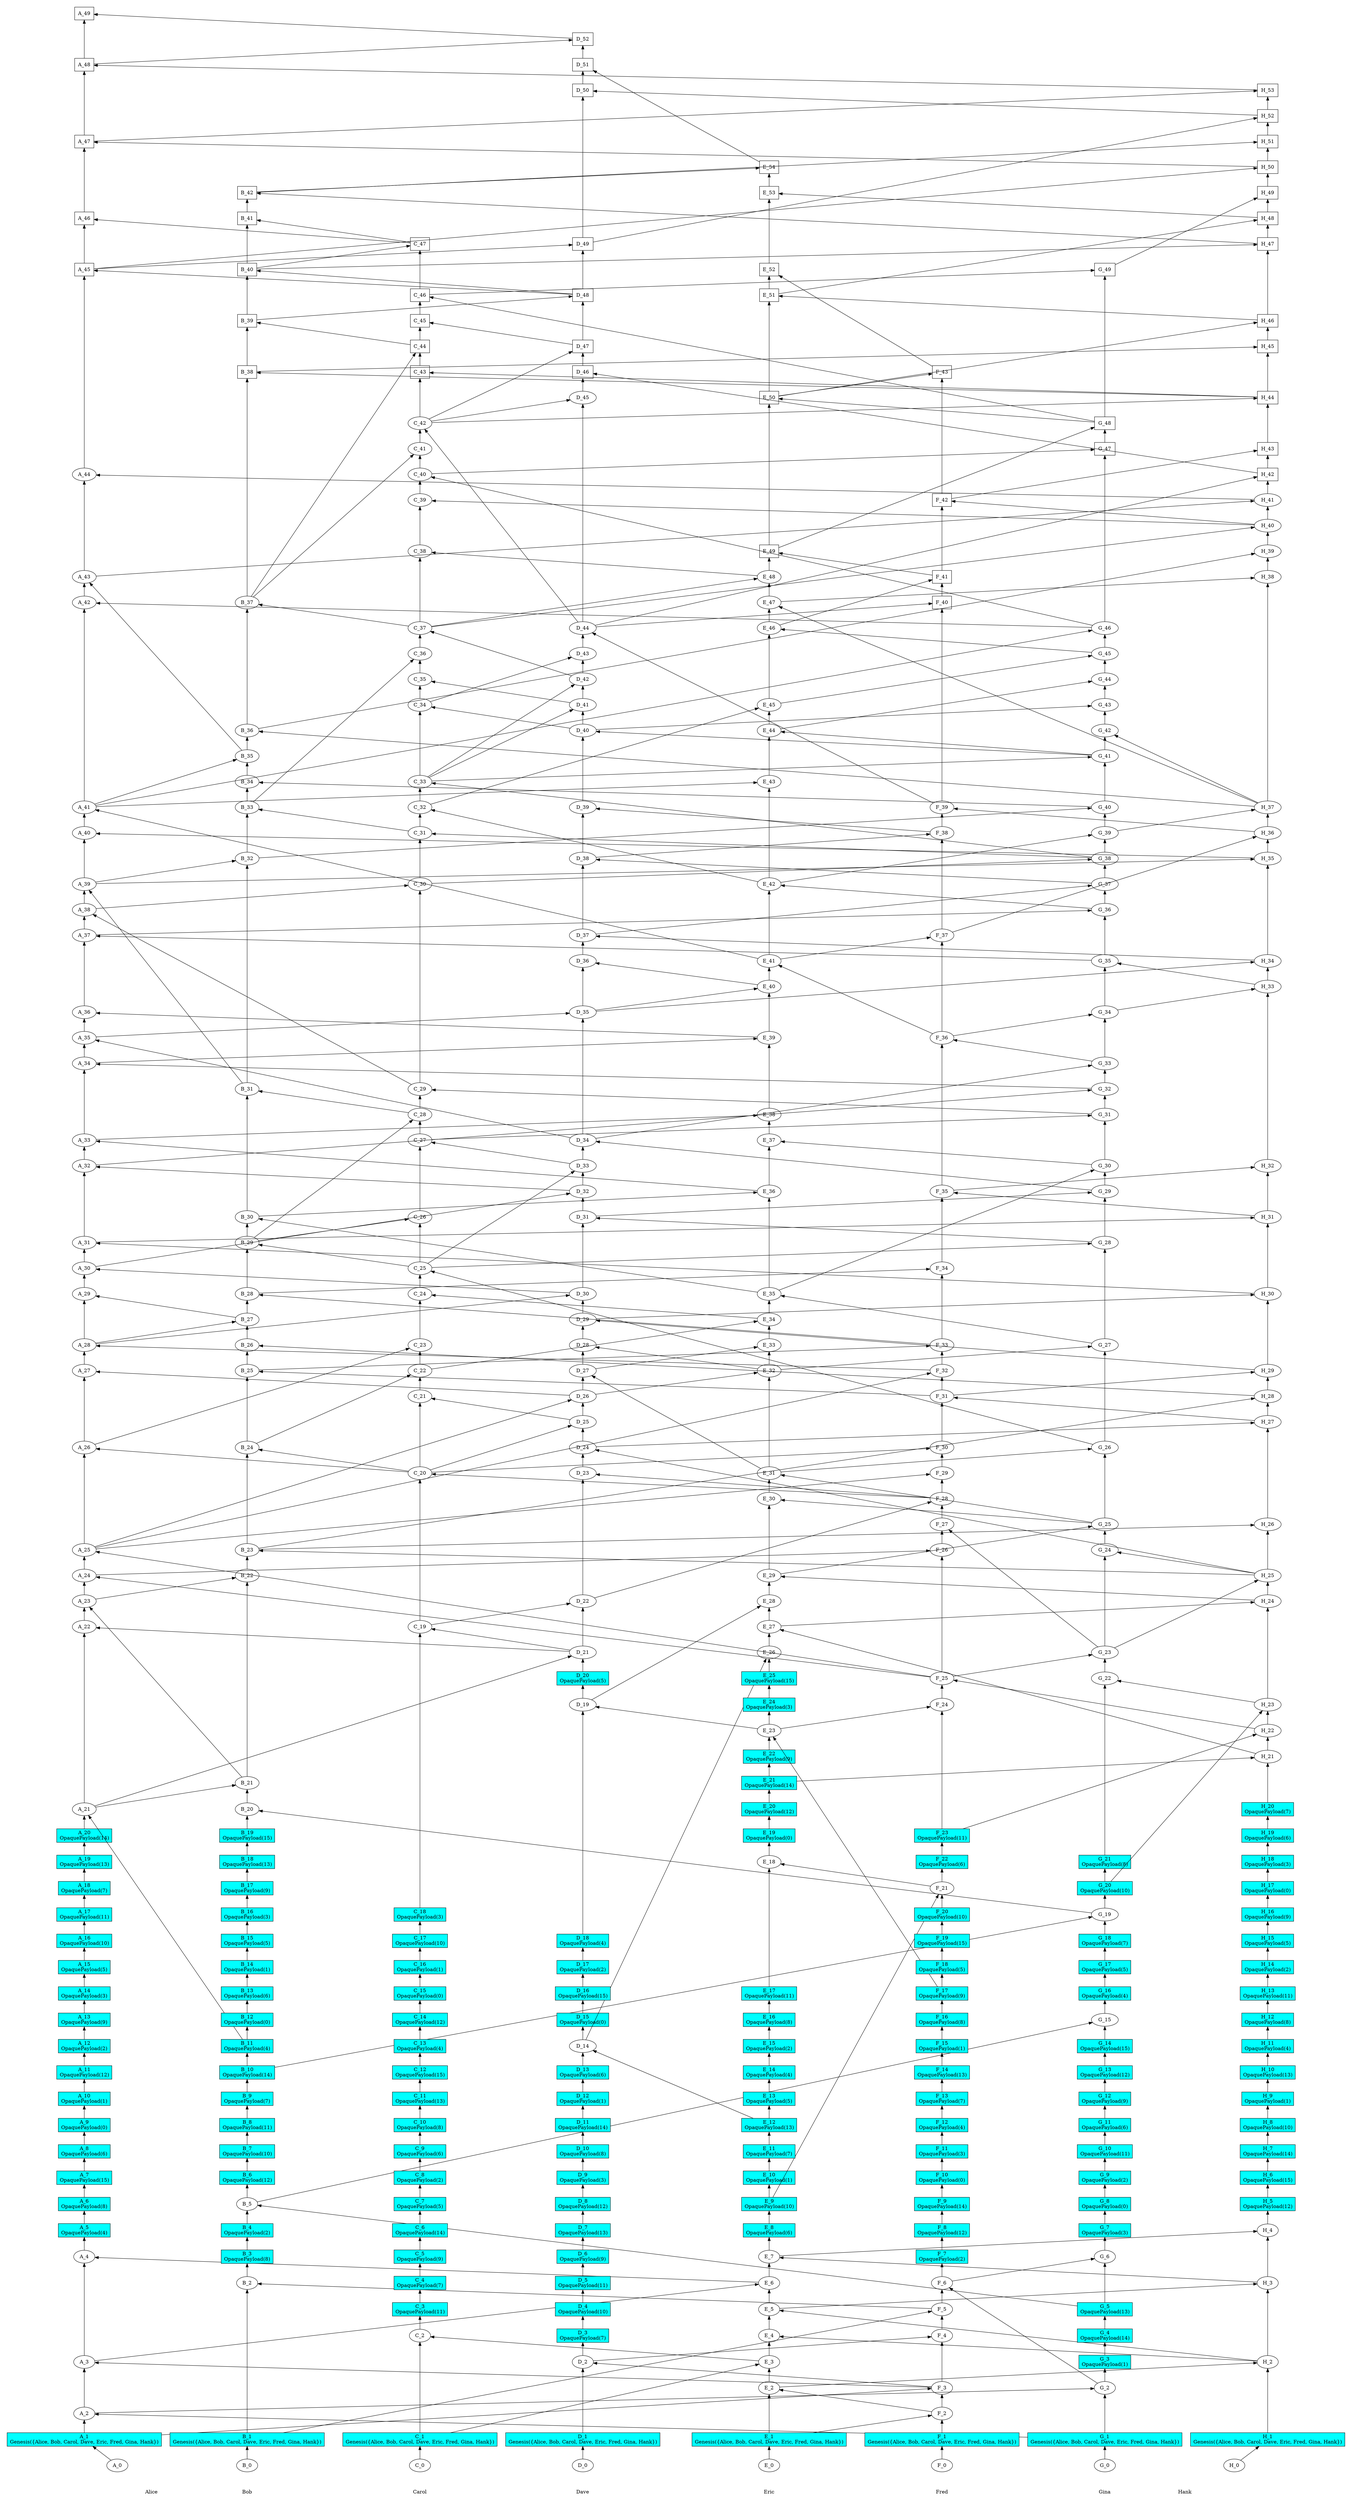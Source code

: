 /// our_id: Alice
/// peer_list: {
///   Alice: PeerState(VOTE|SEND|RECV)
///   Bob: PeerState(VOTE|SEND|RECV)
///   Carol: PeerState(VOTE|SEND|RECV)
///   Dave: PeerState(VOTE|SEND|RECV)
///   Eric: PeerState(VOTE|SEND|RECV)
///   Fred: PeerState(VOTE|SEND|RECV)
///   Gina: PeerState(VOTE|SEND|RECV)
///   Hank: PeerState(VOTE|SEND|RECV)
/// }
digraph GossipGraph {
  splines=false
  rankdir=BT

  style=invis
  subgraph cluster_Alice {
    label="Alice"
    "Alice" [style=invis]
    "Alice" -> "A_0" [style=invis]
    "A_0" -> "A_1" [minlen=1]
    "A_1" -> "A_2" [minlen=1]
    "A_2" -> "A_3" [minlen=2]
    "A_3" -> "A_4" [minlen=4]
    "A_4" -> "A_5" [minlen=1]
    "A_5" -> "A_6" [minlen=1]
    "A_6" -> "A_7" [minlen=1]
    "A_7" -> "A_8" [minlen=1]
    "A_8" -> "A_9" [minlen=1]
    "A_9" -> "A_10" [minlen=1]
    "A_10" -> "A_11" [minlen=1]
    "A_11" -> "A_12" [minlen=1]
    "A_12" -> "A_13" [minlen=1]
    "A_13" -> "A_14" [minlen=1]
    "A_14" -> "A_15" [minlen=1]
    "A_15" -> "A_16" [minlen=1]
    "A_16" -> "A_17" [minlen=1]
    "A_17" -> "A_18" [minlen=1]
    "A_18" -> "A_19" [minlen=1]
    "A_19" -> "A_20" [minlen=1]
    "A_20" -> "A_21" [minlen=1]
    "A_21" -> "A_22" [minlen=7]
    "A_22" -> "A_23" [minlen=1]
    "A_23" -> "A_24" [minlen=1]
    "A_24" -> "A_25" [minlen=1]
    "A_25" -> "A_26" [minlen=4]
    "A_26" -> "A_27" [minlen=3]
    "A_27" -> "A_28" [minlen=1]
    "A_28" -> "A_29" [minlen=2]
    "A_29" -> "A_30" [minlen=1]
    "A_30" -> "A_31" [minlen=1]
    "A_31" -> "A_32" [minlen=3]
    "A_32" -> "A_33" [minlen=1]
    "A_33" -> "A_34" [minlen=3]
    "A_34" -> "A_35" [minlen=1]
    "A_35" -> "A_36" [minlen=1]
    "A_36" -> "A_37" [minlen=3]
    "A_37" -> "A_38" [minlen=1]
    "A_38" -> "A_39" [minlen=1]
    "A_39" -> "A_40" [minlen=2]
    "A_40" -> "A_41" [minlen=1]
    "A_41" -> "A_42" [minlen=8]
    "A_42" -> "A_43" [minlen=1]
    "A_43" -> "A_44" [minlen=4]
    "A_44" -> "A_45" [minlen=8]
    "A_45" -> "A_46" [minlen=2]
    "A_46" -> "A_47" [minlen=3]
    "A_47" -> "A_48" [minlen=3]
    "A_48" -> "A_49" [minlen=2]
  }
  "G_1" -> "A_2" [constraint=false]
  "F_3" -> "A_3" [constraint=false]
  "E_6" -> "A_4" [constraint=false]
  "B_11" -> "A_21" [constraint=false]
  "D_21" -> "A_22" [constraint=false]
  "B_21" -> "A_23" [constraint=false]
  "F_25" -> "A_24" [constraint=false]
  "F_25" -> "A_25" [constraint=false]
  "C_20" -> "A_26" [constraint=false]
  "D_26" -> "A_27" [constraint=false]
  "F_32" -> "A_28" [constraint=false]
  "B_27" -> "A_29" [constraint=false]
  "D_30" -> "A_30" [constraint=false]
  "H_30" -> "A_31" [constraint=false]
  "D_32" -> "A_32" [constraint=false]
  "E_36" -> "A_33" [constraint=false]
  "G_32" -> "A_34" [constraint=false]
  "D_34" -> "A_35" [constraint=false]
  "E_39" -> "A_36" [constraint=false]
  "G_35" -> "A_37" [constraint=false]
  "C_29" -> "A_38" [constraint=false]
  "B_31" -> "A_39" [constraint=false]
  "H_35" -> "A_40" [constraint=false]
  "E_41" -> "A_41" [constraint=false]
  "G_46" -> "A_42" [constraint=false]
  "B_35" -> "A_43" [constraint=false]
  "H_41" -> "A_44" [constraint=false]
  "D_48" -> "A_45" [constraint=false]
  "C_47" -> "A_46" [constraint=false]
  "H_50" -> "A_47" [constraint=false]
  "H_53" -> "A_48" [constraint=false]
  "D_52" -> "A_49" [constraint=false]

  style=invis
  subgraph cluster_Bob {
    label="Bob"
    "Bob" [style=invis]
    "Bob" -> "B_0" [style=invis]
    "B_0" -> "B_1" [minlen=1]
    "B_1" -> "B_2" [minlen=6]
    "B_2" -> "B_3" [minlen=1]
    "B_3" -> "B_4" [minlen=1]
    "B_4" -> "B_5" [minlen=1]
    "B_5" -> "B_6" [minlen=1]
    "B_6" -> "B_7" [minlen=1]
    "B_7" -> "B_8" [minlen=1]
    "B_8" -> "B_9" [minlen=1]
    "B_9" -> "B_10" [minlen=1]
    "B_10" -> "B_11" [minlen=1]
    "B_11" -> "B_12" [minlen=1]
    "B_12" -> "B_13" [minlen=1]
    "B_13" -> "B_14" [minlen=1]
    "B_14" -> "B_15" [minlen=1]
    "B_15" -> "B_16" [minlen=1]
    "B_16" -> "B_17" [minlen=1]
    "B_17" -> "B_18" [minlen=1]
    "B_18" -> "B_19" [minlen=1]
    "B_19" -> "B_20" [minlen=1]
    "B_20" -> "B_21" [minlen=1]
    "B_21" -> "B_22" [minlen=8]
    "B_22" -> "B_23" [minlen=1]
    "B_23" -> "B_24" [minlen=4]
    "B_24" -> "B_25" [minlen=3]
    "B_25" -> "B_26" [minlen=1]
    "B_26" -> "B_27" [minlen=1]
    "B_27" -> "B_28" [minlen=1]
    "B_28" -> "B_29" [minlen=2]
    "B_29" -> "B_30" [minlen=1]
    "B_30" -> "B_31" [minlen=5]
    "B_31" -> "B_32" [minlen=9]
    "B_32" -> "B_33" [minlen=2]
    "B_33" -> "B_34" [minlen=1]
    "B_34" -> "B_35" [minlen=1]
    "B_35" -> "B_36" [minlen=1]
    "B_36" -> "B_37" [minlen=5]
    "B_37" -> "B_38" [minlen=9]
    "B_38" -> "B_39" [minlen=2]
    "B_39" -> "B_40" [minlen=2]
    "B_40" -> "B_41" [minlen=2]
    "B_41" -> "B_42" [minlen=1]
  }
  "F_5" -> "B_2" [constraint=false]
  "G_5" -> "B_5" [constraint=false]
  "G_19" -> "B_20" [constraint=false]
  "A_21" -> "B_21" [constraint=false]
  "A_23" -> "B_22" [constraint=false]
  "H_25" -> "B_23" [constraint=false]
  "C_20" -> "B_24" [constraint=false]
  "F_31" -> "B_25" [constraint=false]
  "H_28" -> "B_26" [constraint=false]
  "A_28" -> "B_27" [constraint=false]
  "F_33" -> "B_28" [constraint=false]
  "C_25" -> "B_29" [constraint=false]
  "E_35" -> "B_30" [constraint=false]
  "C_28" -> "B_31" [constraint=false]
  "A_39" -> "B_32" [constraint=false]
  "C_31" -> "B_33" [constraint=false]
  "G_40" -> "B_34" [constraint=false]
  "A_41" -> "B_35" [constraint=false]
  "H_37" -> "B_36" [constraint=false]
  "C_37" -> "B_37" [constraint=false]
  "H_44" -> "B_38" [constraint=false]
  "C_44" -> "B_39" [constraint=false]
  "D_48" -> "B_40" [constraint=false]
  "C_47" -> "B_41" [constraint=false]
  "H_47" -> "B_42" [constraint=false]

  style=invis
  subgraph cluster_Carol {
    label="Carol"
    "Carol" [style=invis]
    "Carol" -> "C_0" [style=invis]
    "C_0" -> "C_1" [minlen=1]
    "C_1" -> "C_2" [minlen=4]
    "C_2" -> "C_3" [minlen=1]
    "C_3" -> "C_4" [minlen=1]
    "C_4" -> "C_5" [minlen=1]
    "C_5" -> "C_6" [minlen=1]
    "C_6" -> "C_7" [minlen=1]
    "C_7" -> "C_8" [minlen=1]
    "C_8" -> "C_9" [minlen=1]
    "C_9" -> "C_10" [minlen=1]
    "C_10" -> "C_11" [minlen=1]
    "C_11" -> "C_12" [minlen=1]
    "C_12" -> "C_13" [minlen=1]
    "C_13" -> "C_14" [minlen=1]
    "C_14" -> "C_15" [minlen=1]
    "C_15" -> "C_16" [minlen=1]
    "C_16" -> "C_17" [minlen=1]
    "C_17" -> "C_18" [minlen=1]
    "C_18" -> "C_19" [minlen=11]
    "C_19" -> "C_20" [minlen=6]
    "C_20" -> "C_21" [minlen=3]
    "C_21" -> "C_22" [minlen=1]
    "C_22" -> "C_23" [minlen=1]
    "C_23" -> "C_24" [minlen=2]
    "C_24" -> "C_25" [minlen=1]
    "C_25" -> "C_26" [minlen=2]
    "C_26" -> "C_27" [minlen=3]
    "C_27" -> "C_28" [minlen=1]
    "C_28" -> "C_29" [minlen=1]
    "C_29" -> "C_30" [minlen=8]
    "C_30" -> "C_31" [minlen=2]
    "C_31" -> "C_32" [minlen=1]
    "C_32" -> "C_33" [minlen=1]
    "C_33" -> "C_34" [minlen=3]
    "C_34" -> "C_35" [minlen=1]
    "C_35" -> "C_36" [minlen=1]
    "C_36" -> "C_37" [minlen=1]
    "C_37" -> "C_38" [minlen=3]
    "C_38" -> "C_39" [minlen=2]
    "C_39" -> "C_40" [minlen=1]
    "C_40" -> "C_41" [minlen=1]
    "C_41" -> "C_42" [minlen=1]
    "C_42" -> "C_43" [minlen=2]
    "C_43" -> "C_44" [minlen=1]
    "C_44" -> "C_45" [minlen=1]
    "C_45" -> "C_46" [minlen=1]
    "C_46" -> "C_47" [minlen=2]
  }
  "E_3" -> "C_2" [constraint=false]
  "D_21" -> "C_19" [constraint=false]
  "F_28" -> "C_20" [constraint=false]
  "D_25" -> "C_21" [constraint=false]
  "B_24" -> "C_22" [constraint=false]
  "A_26" -> "C_23" [constraint=false]
  "E_34" -> "C_24" [constraint=false]
  "G_26" -> "C_25" [constraint=false]
  "B_29" -> "C_26" [constraint=false]
  "D_33" -> "C_27" [constraint=false]
  "B_29" -> "C_28" [constraint=false]
  "G_31" -> "C_29" [constraint=false]
  "A_38" -> "C_30" [constraint=false]
  "G_38" -> "C_31" [constraint=false]
  "E_42" -> "C_32" [constraint=false]
  "G_38" -> "C_33" [constraint=false]
  "D_40" -> "C_34" [constraint=false]
  "D_41" -> "C_35" [constraint=false]
  "B_33" -> "C_36" [constraint=false]
  "D_42" -> "C_37" [constraint=false]
  "E_48" -> "C_38" [constraint=false]
  "H_40" -> "C_39" [constraint=false]
  "G_46" -> "C_40" [constraint=false]
  "B_37" -> "C_41" [constraint=false]
  "D_44" -> "C_42" [constraint=false]
  "H_44" -> "C_43" [constraint=false]
  "B_37" -> "C_44" [constraint=false]
  "D_47" -> "C_45" [constraint=false]
  "G_48" -> "C_46" [constraint=false]
  "B_40" -> "C_47" [constraint=false]

  style=invis
  subgraph cluster_Dave {
    label="Dave"
    "Dave" [style=invis]
    "Dave" -> "D_0" [style=invis]
    "D_0" -> "D_1" [minlen=1]
    "D_1" -> "D_2" [minlen=3]
    "D_2" -> "D_3" [minlen=1]
    "D_3" -> "D_4" [minlen=1]
    "D_4" -> "D_5" [minlen=1]
    "D_5" -> "D_6" [minlen=1]
    "D_6" -> "D_7" [minlen=1]
    "D_7" -> "D_8" [minlen=1]
    "D_8" -> "D_9" [minlen=1]
    "D_9" -> "D_10" [minlen=1]
    "D_10" -> "D_11" [minlen=1]
    "D_11" -> "D_12" [minlen=1]
    "D_12" -> "D_13" [minlen=1]
    "D_13" -> "D_14" [minlen=1]
    "D_14" -> "D_15" [minlen=1]
    "D_15" -> "D_16" [minlen=1]
    "D_16" -> "D_17" [minlen=1]
    "D_17" -> "D_18" [minlen=1]
    "D_18" -> "D_19" [minlen=9]
    "D_19" -> "D_20" [minlen=1]
    "D_20" -> "D_21" [minlen=1]
    "D_21" -> "D_22" [minlen=2]
    "D_22" -> "D_23" [minlen=5]
    "D_23" -> "D_24" [minlen=1]
    "D_24" -> "D_25" [minlen=1]
    "D_25" -> "D_26" [minlen=1]
    "D_26" -> "D_27" [minlen=1]
    "D_27" -> "D_28" [minlen=1]
    "D_28" -> "D_29" [minlen=1]
    "D_29" -> "D_30" [minlen=1]
    "D_30" -> "D_31" [minlen=3]
    "D_31" -> "D_32" [minlen=1]
    "D_32" -> "D_33" [minlen=1]
    "D_33" -> "D_34" [minlen=1]
    "D_34" -> "D_35" [minlen=5]
    "D_35" -> "D_36" [minlen=2]
    "D_36" -> "D_37" [minlen=1]
    "D_37" -> "D_38" [minlen=3]
    "D_38" -> "D_39" [minlen=2]
    "D_39" -> "D_40" [minlen=3]
    "D_40" -> "D_41" [minlen=1]
    "D_41" -> "D_42" [minlen=1]
    "D_42" -> "D_43" [minlen=1]
    "D_43" -> "D_44" [minlen=1]
    "D_44" -> "D_45" [minlen=9]
    "D_45" -> "D_46" [minlen=1]
    "D_46" -> "D_47" [minlen=1]
    "D_47" -> "D_48" [minlen=2]
    "D_48" -> "D_49" [minlen=2]
    "D_49" -> "D_50" [minlen=6]
    "D_50" -> "D_51" [minlen=1]
    "D_51" -> "D_52" [minlen=1]
  }
  "F_3" -> "D_2" [constraint=false]
  "E_12" -> "D_14" [constraint=false]
  "E_23" -> "D_19" [constraint=false]
  "A_21" -> "D_21" [constraint=false]
  "C_19" -> "D_22" [constraint=false]
  "F_28" -> "D_23" [constraint=false]
  "H_25" -> "D_24" [constraint=false]
  "C_20" -> "D_25" [constraint=false]
  "A_25" -> "D_26" [constraint=false]
  "E_31" -> "D_27" [constraint=false]
  "E_32" -> "D_28" [constraint=false]
  "H_29" -> "D_29" [constraint=false]
  "A_28" -> "D_30" [constraint=false]
  "G_28" -> "D_31" [constraint=false]
  "A_30" -> "D_32" [constraint=false]
  "C_25" -> "D_33" [constraint=false]
  "G_29" -> "D_34" [constraint=false]
  "A_35" -> "D_35" [constraint=false]
  "E_40" -> "D_36" [constraint=false]
  "H_34" -> "D_37" [constraint=false]
  "G_37" -> "D_38" [constraint=false]
  "F_38" -> "D_39" [constraint=false]
  "G_41" -> "D_40" [constraint=false]
  "C_33" -> "D_41" [constraint=false]
  "C_33" -> "D_42" [constraint=false]
  "C_34" -> "D_43" [constraint=false]
  "F_39" -> "D_44" [constraint=false]
  "C_42" -> "D_45" [constraint=false]
  "H_42" -> "D_46" [constraint=false]
  "C_42" -> "D_47" [constraint=false]
  "B_39" -> "D_48" [constraint=false]
  "A_45" -> "D_49" [constraint=false]
  "H_52" -> "D_50" [constraint=false]
  "E_54" -> "D_51" [constraint=false]
  "A_48" -> "D_52" [constraint=false]

  style=invis
  subgraph cluster_Eric {
    label="Eric"
    "Eric" [style=invis]
    "Eric" -> "E_0" [style=invis]
    "E_0" -> "E_1" [minlen=1]
    "E_1" -> "E_2" [minlen=2]
    "E_2" -> "E_3" [minlen=1]
    "E_3" -> "E_4" [minlen=1]
    "E_4" -> "E_5" [minlen=1]
    "E_5" -> "E_6" [minlen=1]
    "E_6" -> "E_7" [minlen=1]
    "E_7" -> "E_8" [minlen=1]
    "E_8" -> "E_9" [minlen=1]
    "E_9" -> "E_10" [minlen=1]
    "E_10" -> "E_11" [minlen=1]
    "E_11" -> "E_12" [minlen=1]
    "E_12" -> "E_13" [minlen=1]
    "E_13" -> "E_14" [minlen=1]
    "E_14" -> "E_15" [minlen=1]
    "E_15" -> "E_16" [minlen=1]
    "E_16" -> "E_17" [minlen=1]
    "E_17" -> "E_18" [minlen=5]
    "E_18" -> "E_19" [minlen=1]
    "E_19" -> "E_20" [minlen=1]
    "E_20" -> "E_21" [minlen=1]
    "E_21" -> "E_22" [minlen=1]
    "E_22" -> "E_23" [minlen=1]
    "E_23" -> "E_24" [minlen=1]
    "E_24" -> "E_25" [minlen=1]
    "E_25" -> "E_26" [minlen=1]
    "E_26" -> "E_27" [minlen=1]
    "E_27" -> "E_28" [minlen=1]
    "E_28" -> "E_29" [minlen=1]
    "E_29" -> "E_30" [minlen=3]
    "E_30" -> "E_31" [minlen=1]
    "E_31" -> "E_32" [minlen=4]
    "E_32" -> "E_33" [minlen=1]
    "E_33" -> "E_34" [minlen=1]
    "E_34" -> "E_35" [minlen=1]
    "E_35" -> "E_36" [minlen=4]
    "E_36" -> "E_37" [minlen=2]
    "E_37" -> "E_38" [minlen=1]
    "E_38" -> "E_39" [minlen=3]
    "E_39" -> "E_40" [minlen=2]
    "E_40" -> "E_41" [minlen=1]
    "E_41" -> "E_42" [minlen=3]
    "E_42" -> "E_43" [minlen=4]
    "E_43" -> "E_44" [minlen=2]
    "E_44" -> "E_45" [minlen=1]
    "E_45" -> "E_46" [minlen=3]
    "E_46" -> "E_47" [minlen=1]
    "E_47" -> "E_48" [minlen=1]
    "E_48" -> "E_49" [minlen=1]
    "E_49" -> "E_50" [minlen=6]
    "E_50" -> "E_51" [minlen=4]
    "E_51" -> "E_52" [minlen=1]
    "E_52" -> "E_53" [minlen=3]
    "E_53" -> "E_54" [minlen=1]
  }
  "F_2" -> "E_2" [constraint=false]
  "C_1" -> "E_3" [constraint=false]
  "H_2" -> "E_4" [constraint=false]
  "H_2" -> "E_5" [constraint=false]
  "A_3" -> "E_6" [constraint=false]
  "H_3" -> "E_7" [constraint=false]
  "F_21" -> "E_18" [constraint=false]
  "F_17" -> "E_23" [constraint=false]
  "D_14" -> "E_26" [constraint=false]
  "H_21" -> "E_27" [constraint=false]
  "D_19" -> "E_28" [constraint=false]
  "H_24" -> "E_29" [constraint=false]
  "G_25" -> "E_30" [constraint=false]
  "G_25" -> "E_31" [constraint=false]
  "D_26" -> "E_32" [constraint=false]
  "D_27" -> "E_33" [constraint=false]
  "C_22" -> "E_34" [constraint=false]
  "G_27" -> "E_35" [constraint=false]
  "B_30" -> "E_36" [constraint=false]
  "G_30" -> "E_37" [constraint=false]
  "A_33" -> "E_38" [constraint=false]
  "A_34" -> "E_39" [constraint=false]
  "D_35" -> "E_40" [constraint=false]
  "F_36" -> "E_41" [constraint=false]
  "G_36" -> "E_42" [constraint=false]
  "A_41" -> "E_43" [constraint=false]
  "G_41" -> "E_44" [constraint=false]
  "C_32" -> "E_45" [constraint=false]
  "G_45" -> "E_46" [constraint=false]
  "H_37" -> "E_47" [constraint=false]
  "C_37" -> "E_48" [constraint=false]
  "F_41" -> "E_49" [constraint=false]
  "G_48" -> "E_50" [constraint=false]
  "H_46" -> "E_51" [constraint=false]
  "F_43" -> "E_52" [constraint=false]
  "H_48" -> "E_53" [constraint=false]
  "B_42" -> "E_54" [constraint=false]

  style=invis
  subgraph cluster_Fred {
    label="Fred"
    "Fred" [style=invis]
    "Fred" -> "F_0" [style=invis]
    "F_0" -> "F_1" [minlen=1]
    "F_1" -> "F_2" [minlen=1]
    "F_2" -> "F_3" [minlen=1]
    "F_3" -> "F_4" [minlen=2]
    "F_4" -> "F_5" [minlen=1]
    "F_5" -> "F_6" [minlen=1]
    "F_6" -> "F_7" [minlen=1]
    "F_7" -> "F_8" [minlen=1]
    "F_8" -> "F_9" [minlen=1]
    "F_9" -> "F_10" [minlen=1]
    "F_10" -> "F_11" [minlen=1]
    "F_11" -> "F_12" [minlen=1]
    "F_12" -> "F_13" [minlen=1]
    "F_13" -> "F_14" [minlen=1]
    "F_14" -> "F_15" [minlen=1]
    "F_15" -> "F_16" [minlen=1]
    "F_16" -> "F_17" [minlen=1]
    "F_17" -> "F_18" [minlen=1]
    "F_18" -> "F_19" [minlen=1]
    "F_19" -> "F_20" [minlen=1]
    "F_20" -> "F_21" [minlen=1]
    "F_21" -> "F_22" [minlen=1]
    "F_22" -> "F_23" [minlen=1]
    "F_23" -> "F_24" [minlen=5]
    "F_24" -> "F_25" [minlen=1]
    "F_25" -> "F_26" [minlen=5]
    "F_26" -> "F_27" [minlen=1]
    "F_27" -> "F_28" [minlen=1]
    "F_28" -> "F_29" [minlen=1]
    "F_29" -> "F_30" [minlen=1]
    "F_30" -> "F_31" [minlen=2]
    "F_31" -> "F_32" [minlen=1]
    "F_32" -> "F_33" [minlen=1]
    "F_33" -> "F_34" [minlen=3]
    "F_34" -> "F_35" [minlen=3]
    "F_35" -> "F_36" [minlen=6]
    "F_36" -> "F_37" [minlen=4]
    "F_37" -> "F_38" [minlen=4]
    "F_38" -> "F_39" [minlen=1]
    "F_39" -> "F_40" [minlen=8]
    "F_40" -> "F_41" [minlen=1]
    "F_41" -> "F_42" [minlen=3]
    "F_42" -> "F_43" [minlen=5]
  }
  "E_1" -> "F_2" [constraint=false]
  "A_1" -> "F_3" [constraint=false]
  "D_2" -> "F_4" [constraint=false]
  "B_1" -> "F_5" [constraint=false]
  "G_2" -> "F_6" [constraint=false]
  "E_9" -> "F_21" [constraint=false]
  "E_23" -> "F_24" [constraint=false]
  "H_22" -> "F_25" [constraint=false]
  "A_24" -> "F_26" [constraint=false]
  "G_23" -> "F_27" [constraint=false]
  "D_22" -> "F_28" [constraint=false]
  "A_25" -> "F_29" [constraint=false]
  "C_20" -> "F_30" [constraint=false]
  "H_27" -> "F_31" [constraint=false]
  "A_25" -> "F_32" [constraint=false]
  "B_25" -> "F_33" [constraint=false]
  "B_28" -> "F_34" [constraint=false]
  "H_31" -> "F_35" [constraint=false]
  "G_33" -> "F_36" [constraint=false]
  "E_41" -> "F_37" [constraint=false]
  "D_38" -> "F_38" [constraint=false]
  "H_36" -> "F_39" [constraint=false]
  "D_44" -> "F_40" [constraint=false]
  "E_46" -> "F_41" [constraint=false]
  "H_40" -> "F_42" [constraint=false]
  "E_50" -> "F_43" [constraint=false]

  style=invis
  subgraph cluster_Gina {
    label="Gina"
    "Gina" [style=invis]
    "Gina" -> "G_0" [style=invis]
    "G_0" -> "G_1" [minlen=1]
    "G_1" -> "G_2" [minlen=2]
    "G_2" -> "G_3" [minlen=1]
    "G_3" -> "G_4" [minlen=1]
    "G_4" -> "G_5" [minlen=1]
    "G_5" -> "G_6" [minlen=2]
    "G_6" -> "G_7" [minlen=1]
    "G_7" -> "G_8" [minlen=1]
    "G_8" -> "G_9" [minlen=1]
    "G_9" -> "G_10" [minlen=1]
    "G_10" -> "G_11" [minlen=1]
    "G_11" -> "G_12" [minlen=1]
    "G_12" -> "G_13" [minlen=1]
    "G_13" -> "G_14" [minlen=1]
    "G_14" -> "G_15" [minlen=1]
    "G_15" -> "G_16" [minlen=1]
    "G_16" -> "G_17" [minlen=1]
    "G_17" -> "G_18" [minlen=1]
    "G_18" -> "G_19" [minlen=1]
    "G_19" -> "G_20" [minlen=1]
    "G_20" -> "G_21" [minlen=1]
    "G_21" -> "G_22" [minlen=7]
    "G_22" -> "G_23" [minlen=1]
    "G_23" -> "G_24" [minlen=4]
    "G_24" -> "G_25" [minlen=1]
    "G_25" -> "G_26" [minlen=3]
    "G_26" -> "G_27" [minlen=4]
    "G_27" -> "G_28" [minlen=4]
    "G_28" -> "G_29" [minlen=2]
    "G_29" -> "G_30" [minlen=1]
    "G_30" -> "G_31" [minlen=2]
    "G_31" -> "G_32" [minlen=1]
    "G_32" -> "G_33" [minlen=1]
    "G_33" -> "G_34" [minlen=2]
    "G_34" -> "G_35" [minlen=2]
    "G_35" -> "G_36" [minlen=2]
    "G_36" -> "G_37" [minlen=1]
    "G_37" -> "G_38" [minlen=1]
    "G_38" -> "G_39" [minlen=1]
    "G_39" -> "G_40" [minlen=1]
    "G_40" -> "G_41" [minlen=2]
    "G_41" -> "G_42" [minlen=1]
    "G_42" -> "G_43" [minlen=1]
    "G_43" -> "G_44" [minlen=1]
    "G_44" -> "G_45" [minlen=1]
    "G_45" -> "G_46" [minlen=1]
    "G_46" -> "G_47" [minlen=7]
    "G_47" -> "G_48" [minlen=1]
    "G_48" -> "G_49" [minlen=6]
  }
  "A_2" -> "G_2" [constraint=false]
  "F_6" -> "G_6" [constraint=false]
  "B_5" -> "G_15" [constraint=false]
  "B_10" -> "G_19" [constraint=false]
  "H_23" -> "G_22" [constraint=false]
  "F_25" -> "G_23" [constraint=false]
  "H_25" -> "G_24" [constraint=false]
  "E_29" -> "G_25" [constraint=false]
  "E_31" -> "G_26" [constraint=false]
  "E_32" -> "G_27" [constraint=false]
  "C_25" -> "G_28" [constraint=false]
  "D_31" -> "G_29" [constraint=false]
  "E_35" -> "G_30" [constraint=false]
  "C_27" -> "G_31" [constraint=false]
  "A_32" -> "G_32" [constraint=false]
  "D_34" -> "G_33" [constraint=false]
  "F_36" -> "G_34" [constraint=false]
  "H_33" -> "G_35" [constraint=false]
  "A_37" -> "G_36" [constraint=false]
  "D_37" -> "G_37" [constraint=false]
  "C_30" -> "G_38" [constraint=false]
  "E_42" -> "G_39" [constraint=false]
  "B_32" -> "G_40" [constraint=false]
  "C_33" -> "G_41" [constraint=false]
  "H_37" -> "G_42" [constraint=false]
  "D_40" -> "G_43" [constraint=false]
  "E_44" -> "G_44" [constraint=false]
  "E_45" -> "G_45" [constraint=false]
  "A_41" -> "G_46" [constraint=false]
  "C_40" -> "G_47" [constraint=false]
  "E_49" -> "G_48" [constraint=false]
  "C_46" -> "G_49" [constraint=false]

  style=invis
  subgraph cluster_Hank {
    label="Hank"
    "Hank" [style=invis]
    "Hank" -> "H_0" [style=invis]
    "H_0" -> "H_1" [minlen=1]
    "H_1" -> "H_2" [minlen=3]
    "H_2" -> "H_3" [minlen=3]
    "H_3" -> "H_4" [minlen=2]
    "H_4" -> "H_5" [minlen=1]
    "H_5" -> "H_6" [minlen=1]
    "H_6" -> "H_7" [minlen=1]
    "H_7" -> "H_8" [minlen=1]
    "H_8" -> "H_9" [minlen=1]
    "H_9" -> "H_10" [minlen=1]
    "H_10" -> "H_11" [minlen=1]
    "H_11" -> "H_12" [minlen=1]
    "H_12" -> "H_13" [minlen=1]
    "H_13" -> "H_14" [minlen=1]
    "H_14" -> "H_15" [minlen=1]
    "H_15" -> "H_16" [minlen=1]
    "H_16" -> "H_17" [minlen=1]
    "H_17" -> "H_18" [minlen=1]
    "H_18" -> "H_19" [minlen=1]
    "H_19" -> "H_20" [minlen=1]
    "H_20" -> "H_21" [minlen=2]
    "H_21" -> "H_22" [minlen=1]
    "H_22" -> "H_23" [minlen=1]
    "H_23" -> "H_24" [minlen=4]
    "H_24" -> "H_25" [minlen=1]
    "H_25" -> "H_26" [minlen=2]
    "H_26" -> "H_27" [minlen=4]
    "H_27" -> "H_28" [minlen=1]
    "H_28" -> "H_29" [minlen=1]
    "H_29" -> "H_30" [minlen=3]
    "H_30" -> "H_31" [minlen=3]
    "H_31" -> "H_32" [minlen=2]
    "H_32" -> "H_33" [minlen=7]
    "H_33" -> "H_34" [minlen=1]
    "H_34" -> "H_35" [minlen=4]
    "H_35" -> "H_36" [minlen=1]
    "H_36" -> "H_37" [minlen=1]
    "H_37" -> "H_38" [minlen=9]
    "H_38" -> "H_39" [minlen=1]
    "H_39" -> "H_40" [minlen=1]
    "H_40" -> "H_41" [minlen=1]
    "H_41" -> "H_42" [minlen=1]
    "H_42" -> "H_43" [minlen=1]
    "H_43" -> "H_44" [minlen=2]
    "H_44" -> "H_45" [minlen=2]
    "H_45" -> "H_46" [minlen=1]
    "H_46" -> "H_47" [minlen=3]
    "H_47" -> "H_48" [minlen=1]
    "H_48" -> "H_49" [minlen=1]
    "H_49" -> "H_50" [minlen=1]
    "H_50" -> "H_51" [minlen=1]
    "H_51" -> "H_52" [minlen=1]
    "H_52" -> "H_53" [minlen=1]
  }
  "E_2" -> "H_2" [constraint=false]
  "E_5" -> "H_3" [constraint=false]
  "E_7" -> "H_4" [constraint=false]
  "E_21" -> "H_21" [constraint=false]
  "F_23" -> "H_22" [constraint=false]
  "G_20" -> "H_23" [constraint=false]
  "E_27" -> "H_24" [constraint=false]
  "G_23" -> "H_25" [constraint=false]
  "B_23" -> "H_26" [constraint=false]
  "D_24" -> "H_27" [constraint=false]
  "B_23" -> "H_28" [constraint=false]
  "F_31" -> "H_29" [constraint=false]
  "D_29" -> "H_30" [constraint=false]
  "A_31" -> "H_31" [constraint=false]
  "F_35" -> "H_32" [constraint=false]
  "G_34" -> "H_33" [constraint=false]
  "D_35" -> "H_34" [constraint=false]
  "A_39" -> "H_35" [constraint=false]
  "F_37" -> "H_36" [constraint=false]
  "G_39" -> "H_37" [constraint=false]
  "E_47" -> "H_38" [constraint=false]
  "B_36" -> "H_39" [constraint=false]
  "C_37" -> "H_40" [constraint=false]
  "A_43" -> "H_41" [constraint=false]
  "D_44" -> "H_42" [constraint=false]
  "F_42" -> "H_43" [constraint=false]
  "C_42" -> "H_44" [constraint=false]
  "B_38" -> "H_45" [constraint=false]
  "E_50" -> "H_46" [constraint=false]
  "B_40" -> "H_47" [constraint=false]
  "E_51" -> "H_48" [constraint=false]
  "G_49" -> "H_49" [constraint=false]
  "A_45" -> "H_50" [constraint=false]
  "B_42" -> "H_51" [constraint=false]
  "D_49" -> "H_52" [constraint=false]
  "A_47" -> "H_53" [constraint=false]

  {
    rank=same
    "Alice" [style=filled, color=white]
    "Bob" [style=filled, color=white]
    "Carol" [style=filled, color=white]
    "Dave" [style=filled, color=white]
    "Eric" [style=filled, color=white]
    "Fred" [style=filled, color=white]
    "Gina" [style=filled, color=white]
    "Hank" [style=filled, color=white]
  }
  "Alice" -> "Bob" -> "Carol" -> "Dave" -> "Eric" -> "Fred" -> "Gina" -> "Hank" [style=invis]

/// ===== details of events =====
  "A_0" [fillcolor=white, label=<<table border="0" cellborder="0" cellpadding="0" cellspacing="0">
<tr><td colspan="6">A_0</td></tr>
</table>>]
/// cause: Initial
/// last_ancestors: {Alice: 0}

  "A_1" [style=filled, fillcolor=cyan, shape=rectangle, label=<<table border="0" cellborder="0" cellpadding="0" cellspacing="0">
<tr><td colspan="6">A_1</td></tr>
<tr><td colspan="6">Genesis({Alice, Bob, Carol, Dave, Eric, Fred, Gina, Hank})</td></tr>
</table>>]
/// cause: Observation(Genesis({Alice, Bob, Carol, Dave, Eric, Fred, Gina, Hank}))
/// last_ancestors: {Alice: 1}

  "A_2" [fillcolor=white, label=<<table border="0" cellborder="0" cellpadding="0" cellspacing="0">
<tr><td colspan="6">A_2</td></tr>
</table>>]
/// cause: Request
/// last_ancestors: {Alice: 2, Gina: 1}

  "A_3" [fillcolor=white, label=<<table border="0" cellborder="0" cellpadding="0" cellspacing="0">
<tr><td colspan="6">A_3</td></tr>
</table>>]
/// cause: Response
/// last_ancestors: {Alice: 3, Eric: 1, Fred: 3, Gina: 1}

  "A_4" [fillcolor=white, label=<<table border="0" cellborder="0" cellpadding="0" cellspacing="0">
<tr><td colspan="6">A_4</td></tr>
</table>>]
/// cause: Response
/// last_ancestors: {Alice: 4, Carol: 1, Eric: 6, Fred: 3, Gina: 1, Hank: 2}

  "A_5" [style=filled, fillcolor=cyan, shape=rectangle, label=<<table border="0" cellborder="0" cellpadding="0" cellspacing="0">
<tr><td colspan="6">A_5</td></tr>
<tr><td colspan="6">OpaquePayload(4)</td></tr>
</table>>]
/// cause: Observation(OpaquePayload(4))
/// last_ancestors: {Alice: 5, Carol: 1, Eric: 6, Fred: 3, Gina: 1, Hank: 2}

  "A_6" [style=filled, fillcolor=cyan, shape=rectangle, label=<<table border="0" cellborder="0" cellpadding="0" cellspacing="0">
<tr><td colspan="6">A_6</td></tr>
<tr><td colspan="6">OpaquePayload(8)</td></tr>
</table>>]
/// cause: Observation(OpaquePayload(8))
/// last_ancestors: {Alice: 6, Carol: 1, Eric: 6, Fred: 3, Gina: 1, Hank: 2}

  "A_7" [style=filled, fillcolor=cyan, shape=rectangle, label=<<table border="0" cellborder="0" cellpadding="0" cellspacing="0">
<tr><td colspan="6">A_7</td></tr>
<tr><td colspan="6">OpaquePayload(15)</td></tr>
</table>>]
/// cause: Observation(OpaquePayload(15))
/// last_ancestors: {Alice: 7, Carol: 1, Eric: 6, Fred: 3, Gina: 1, Hank: 2}

  "A_8" [style=filled, fillcolor=cyan, shape=rectangle, label=<<table border="0" cellborder="0" cellpadding="0" cellspacing="0">
<tr><td colspan="6">A_8</td></tr>
<tr><td colspan="6">OpaquePayload(6)</td></tr>
</table>>]
/// cause: Observation(OpaquePayload(6))
/// last_ancestors: {Alice: 8, Carol: 1, Eric: 6, Fred: 3, Gina: 1, Hank: 2}

  "A_9" [style=filled, fillcolor=cyan, shape=rectangle, label=<<table border="0" cellborder="0" cellpadding="0" cellspacing="0">
<tr><td colspan="6">A_9</td></tr>
<tr><td colspan="6">OpaquePayload(0)</td></tr>
</table>>]
/// cause: Observation(OpaquePayload(0))
/// last_ancestors: {Alice: 9, Carol: 1, Eric: 6, Fred: 3, Gina: 1, Hank: 2}

  "A_10" [style=filled, fillcolor=cyan, shape=rectangle, label=<<table border="0" cellborder="0" cellpadding="0" cellspacing="0">
<tr><td colspan="6">A_10</td></tr>
<tr><td colspan="6">OpaquePayload(1)</td></tr>
</table>>]
/// cause: Observation(OpaquePayload(1))
/// last_ancestors: {Alice: 10, Carol: 1, Eric: 6, Fred: 3, Gina: 1, Hank: 2}

  "A_11" [style=filled, fillcolor=cyan, shape=rectangle, label=<<table border="0" cellborder="0" cellpadding="0" cellspacing="0">
<tr><td colspan="6">A_11</td></tr>
<tr><td colspan="6">OpaquePayload(12)</td></tr>
</table>>]
/// cause: Observation(OpaquePayload(12))
/// last_ancestors: {Alice: 11, Carol: 1, Eric: 6, Fred: 3, Gina: 1, Hank: 2}

  "A_12" [style=filled, fillcolor=cyan, shape=rectangle, label=<<table border="0" cellborder="0" cellpadding="0" cellspacing="0">
<tr><td colspan="6">A_12</td></tr>
<tr><td colspan="6">OpaquePayload(2)</td></tr>
</table>>]
/// cause: Observation(OpaquePayload(2))
/// last_ancestors: {Alice: 12, Carol: 1, Eric: 6, Fred: 3, Gina: 1, Hank: 2}

  "A_13" [style=filled, fillcolor=cyan, shape=rectangle, label=<<table border="0" cellborder="0" cellpadding="0" cellspacing="0">
<tr><td colspan="6">A_13</td></tr>
<tr><td colspan="6">OpaquePayload(9)</td></tr>
</table>>]
/// cause: Observation(OpaquePayload(9))
/// last_ancestors: {Alice: 13, Carol: 1, Eric: 6, Fred: 3, Gina: 1, Hank: 2}

  "A_14" [style=filled, fillcolor=cyan, shape=rectangle, label=<<table border="0" cellborder="0" cellpadding="0" cellspacing="0">
<tr><td colspan="6">A_14</td></tr>
<tr><td colspan="6">OpaquePayload(3)</td></tr>
</table>>]
/// cause: Observation(OpaquePayload(3))
/// last_ancestors: {Alice: 14, Carol: 1, Eric: 6, Fred: 3, Gina: 1, Hank: 2}

  "A_15" [style=filled, fillcolor=cyan, shape=rectangle, label=<<table border="0" cellborder="0" cellpadding="0" cellspacing="0">
<tr><td colspan="6">A_15</td></tr>
<tr><td colspan="6">OpaquePayload(5)</td></tr>
</table>>]
/// cause: Observation(OpaquePayload(5))
/// last_ancestors: {Alice: 15, Carol: 1, Eric: 6, Fred: 3, Gina: 1, Hank: 2}

  "A_16" [style=filled, fillcolor=cyan, shape=rectangle, label=<<table border="0" cellborder="0" cellpadding="0" cellspacing="0">
<tr><td colspan="6">A_16</td></tr>
<tr><td colspan="6">OpaquePayload(10)</td></tr>
</table>>]
/// cause: Observation(OpaquePayload(10))
/// last_ancestors: {Alice: 16, Carol: 1, Eric: 6, Fred: 3, Gina: 1, Hank: 2}

  "A_17" [style=filled, fillcolor=cyan, shape=rectangle, label=<<table border="0" cellborder="0" cellpadding="0" cellspacing="0">
<tr><td colspan="6">A_17</td></tr>
<tr><td colspan="6">OpaquePayload(11)</td></tr>
</table>>]
/// cause: Observation(OpaquePayload(11))
/// last_ancestors: {Alice: 17, Carol: 1, Eric: 6, Fred: 3, Gina: 1, Hank: 2}

  "A_18" [style=filled, fillcolor=cyan, shape=rectangle, label=<<table border="0" cellborder="0" cellpadding="0" cellspacing="0">
<tr><td colspan="6">A_18</td></tr>
<tr><td colspan="6">OpaquePayload(7)</td></tr>
</table>>]
/// cause: Observation(OpaquePayload(7))
/// last_ancestors: {Alice: 18, Carol: 1, Eric: 6, Fred: 3, Gina: 1, Hank: 2}

  "A_19" [style=filled, fillcolor=cyan, shape=rectangle, label=<<table border="0" cellborder="0" cellpadding="0" cellspacing="0">
<tr><td colspan="6">A_19</td></tr>
<tr><td colspan="6">OpaquePayload(13)</td></tr>
</table>>]
/// cause: Observation(OpaquePayload(13))
/// last_ancestors: {Alice: 19, Carol: 1, Eric: 6, Fred: 3, Gina: 1, Hank: 2}

  "A_20" [style=filled, fillcolor=cyan, shape=rectangle, label=<<table border="0" cellborder="0" cellpadding="0" cellspacing="0">
<tr><td colspan="6">A_20</td></tr>
<tr><td colspan="6">OpaquePayload(14)</td></tr>
</table>>]
/// cause: Observation(OpaquePayload(14))
/// last_ancestors: {Alice: 20, Carol: 1, Eric: 6, Fred: 3, Gina: 1, Hank: 2}

  "A_21" [fillcolor=white, label=<<table border="0" cellborder="0" cellpadding="0" cellspacing="0">
<tr><td colspan="6">A_21</td></tr>
</table>>]
/// cause: Request
/// last_ancestors: {Alice: 21, Bob: 11, Carol: 1, Dave: 2, Eric: 6, Fred: 5, Gina: 5, Hank: 2}

  "A_22" [fillcolor=white, label=<<table border="0" cellborder="0" cellpadding="0" cellspacing="0">
<tr><td colspan="6">A_22</td></tr>
</table>>]
/// cause: Response
/// last_ancestors: {Alice: 22, Bob: 11, Carol: 1, Dave: 21, Eric: 23, Fred: 21, Gina: 5, Hank: 3}

  "A_23" [fillcolor=white, label=<<table border="0" cellborder="0" cellpadding="0" cellspacing="0">
<tr><td colspan="6">A_23</td></tr>
</table>>]
/// cause: Request
/// last_ancestors: {Alice: 23, Bob: 21, Carol: 1, Dave: 21, Eric: 23, Fred: 21, Gina: 19, Hank: 3}

  "A_24" [fillcolor=white, label=<<table border="0" cellborder="0" cellpadding="0" cellspacing="0">
<tr><td colspan="6">A_24</td></tr>
</table>>]
/// cause: Request
/// last_ancestors: {Alice: 24, Bob: 21, Carol: 1, Dave: 21, Eric: 23, Fred: 25, Gina: 19, Hank: 22}

  "A_25" [fillcolor=white, label=<<table border="0" cellborder="0" cellpadding="0" cellspacing="0">
<tr><td colspan="6">A_25</td></tr>
</table>>]
/// cause: Request
/// last_ancestors: {Alice: 25, Bob: 21, Carol: 1, Dave: 21, Eric: 23, Fred: 25, Gina: 19, Hank: 22}

  "A_26" [fillcolor=white, label=<<table border="0" cellborder="0" cellpadding="0" cellspacing="0">
<tr><td colspan="6">A_26</td></tr>
</table>>]
/// cause: Request
/// last_ancestors: {Alice: 26, Bob: 21, Carol: 20, Dave: 22, Eric: 23, Fred: 28, Gina: 23, Hank: 23}

  "A_27" [fillcolor=white, label=<<table border="0" cellborder="0" cellpadding="0" cellspacing="0">
<tr><td colspan="6">A_27</td></tr>
</table>>]
/// cause: Response
/// last_ancestors: {Alice: 27, Bob: 21, Carol: 20, Dave: 26, Eric: 27, Fred: 28, Gina: 23, Hank: 25}

  "A_28" [fillcolor=white, label=<<table border="0" cellborder="0" cellpadding="0" cellspacing="0">
<tr><td colspan="6">A_28</td></tr>
</table>>]
/// cause: Response
/// last_ancestors: {Alice: 28, Bob: 23, Carol: 20, Dave: 26, Eric: 27, Fred: 32, Gina: 23, Hank: 27}

  "A_29" [fillcolor=white, label=<<table border="0" cellborder="0" cellpadding="0" cellspacing="0">
<tr><td colspan="6">A_29</td></tr>
</table>>]
/// cause: Response
/// last_ancestors: {Alice: 29, Bob: 27, Carol: 20, Dave: 26, Eric: 27, Fred: 32, Gina: 23, Hank: 28}

  "A_30" [fillcolor=white, label=<<table border="0" cellborder="0" cellpadding="0" cellspacing="0">
<tr><td colspan="6">A_30</td></tr>
</table>>]
/// cause: Response
/// last_ancestors: {Alice: 30, Bob: 27, Carol: 20, Dave: 30, Eric: 32, Fred: 32, Gina: 25, Hank: 29}

  "A_31" [fillcolor=white, label=<<table border="0" cellborder="0" cellpadding="0" cellspacing="0">
<tr><td colspan="6">A_31</td></tr>
</table>>]
/// cause: Request
/// last_ancestors: {Alice: 31, Bob: 27, Carol: 20, Dave: 30, Eric: 32, Fred: 32, Gina: 25, Hank: 30}

  "A_32" [fillcolor=white, label=<<table border="0" cellborder="0" cellpadding="0" cellspacing="0">
<tr><td colspan="6">A_32</td></tr>
</table>>]
/// cause: Response
/// last_ancestors: {Alice: 32, Bob: 27, Carol: 25, Dave: 32, Eric: 34, Fred: 32, Gina: 28, Hank: 30}

  "A_33" [fillcolor=white, label=<<table border="0" cellborder="0" cellpadding="0" cellspacing="0">
<tr><td colspan="6">A_33</td></tr>
</table>>]
/// cause: Request
/// last_ancestors: {Alice: 33, Bob: 30, Carol: 25, Dave: 32, Eric: 36, Fred: 33, Gina: 28, Hank: 30}

  "A_34" [fillcolor=white, label=<<table border="0" cellborder="0" cellpadding="0" cellspacing="0">
<tr><td colspan="6">A_34</td></tr>
</table>>]
/// cause: Response
/// last_ancestors: {Alice: 34, Bob: 30, Carol: 27, Dave: 33, Eric: 36, Fred: 33, Gina: 32, Hank: 30}

  "A_35" [fillcolor=white, label=<<table border="0" cellborder="0" cellpadding="0" cellspacing="0">
<tr><td colspan="6">A_35</td></tr>
</table>>]
/// cause: Request
/// last_ancestors: {Alice: 35, Bob: 30, Carol: 27, Dave: 34, Eric: 36, Fred: 33, Gina: 32, Hank: 30}

  "A_36" [fillcolor=white, label=<<table border="0" cellborder="0" cellpadding="0" cellspacing="0">
<tr><td colspan="6">A_36</td></tr>
</table>>]
/// cause: Response
/// last_ancestors: {Alice: 36, Bob: 30, Carol: 27, Dave: 34, Eric: 39, Fred: 33, Gina: 32, Hank: 30}

  "A_37" [fillcolor=white, label=<<table border="0" cellborder="0" cellpadding="0" cellspacing="0">
<tr><td colspan="6">A_37</td></tr>
</table>>]
/// cause: Request
/// last_ancestors: {Alice: 37, Bob: 30, Carol: 27, Dave: 34, Eric: 39, Fred: 36, Gina: 35, Hank: 33}

  "A_38" [fillcolor=white, label=<<table border="0" cellborder="0" cellpadding="0" cellspacing="0">
<tr><td colspan="6">A_38</td></tr>
</table>>]
/// cause: Request
/// last_ancestors: {Alice: 38, Bob: 30, Carol: 29, Dave: 34, Eric: 39, Fred: 36, Gina: 35, Hank: 33}

  "A_39" [fillcolor=white, label=<<table border="0" cellborder="0" cellpadding="0" cellspacing="0">
<tr><td colspan="6">A_39</td></tr>
</table>>]
/// cause: Request
/// last_ancestors: {Alice: 39, Bob: 31, Carol: 29, Dave: 34, Eric: 39, Fred: 36, Gina: 35, Hank: 33}

  "A_40" [fillcolor=white, label=<<table border="0" cellborder="0" cellpadding="0" cellspacing="0">
<tr><td colspan="6">A_40</td></tr>
</table>>]
/// cause: Response
/// last_ancestors: {Alice: 40, Bob: 31, Carol: 29, Dave: 35, Eric: 39, Fred: 36, Gina: 35, Hank: 35}

  "A_41" [fillcolor=white, label=<<table border="0" cellborder="0" cellpadding="0" cellspacing="0">
<tr><td colspan="6">A_41</td></tr>
</table>>]
/// cause: Request
/// last_ancestors: {Alice: 41, Bob: 31, Carol: 29, Dave: 35, Eric: 41, Fred: 36, Gina: 35, Hank: 35}

  "A_42" [fillcolor=white, label=<<table border="0" cellborder="0" cellpadding="0" cellspacing="0">
<tr><td colspan="6">A_42</td></tr>
</table>>]
/// cause: Response
/// last_ancestors: {Alice: 42, Bob: 32, Carol: 33, Dave: 40, Eric: 45, Fred: 38, Gina: 46, Hank: 37}

  "A_43" [fillcolor=white, label=<<table border="0" cellborder="0" cellpadding="0" cellspacing="0">
<tr><td colspan="6">A_43</td></tr>
</table>>]
/// cause: Response
/// last_ancestors: {Alice: 43, Bob: 35, Carol: 33, Dave: 40, Eric: 45, Fred: 38, Gina: 46, Hank: 37}

  "A_44" [fillcolor=white, label=<<table border="0" cellborder="0" cellpadding="0" cellspacing="0">
<tr><td colspan="6">A_44</td></tr>
</table>>]
/// cause: Response
/// last_ancestors: {Alice: 44, Bob: 36, Carol: 37, Dave: 42, Eric: 47, Fred: 38, Gina: 46, Hank: 41}

  "A_45" [fillcolor=white, shape=rectangle, label=<<table border="0" cellborder="0" cellpadding="0" cellspacing="0">
<tr><td colspan="6">A_45</td></tr>
</table>>]
/// cause: Request
/// last_ancestors: {Alice: 45, Bob: 39, Carol: 44, Dave: 48, Eric: 48, Fred: 42, Gina: 46, Hank: 44}

  "A_46" [fillcolor=white, shape=rectangle, label=<<table border="0" cellborder="0" cellpadding="0" cellspacing="0">
<tr><td colspan="6">A_46</td></tr>
</table>>]
/// cause: Request
/// last_ancestors: {Alice: 46, Bob: 40, Carol: 47, Dave: 48, Eric: 49, Fred: 42, Gina: 48, Hank: 44}

  "A_47" [fillcolor=white, shape=rectangle, label=<<table border="0" cellborder="0" cellpadding="0" cellspacing="0">
<tr><td colspan="6">A_47</td></tr>
</table>>]
/// cause: Response
/// last_ancestors: {Alice: 47, Bob: 40, Carol: 47, Dave: 48, Eric: 51, Fred: 42, Gina: 49, Hank: 50}

  "A_48" [fillcolor=white, shape=rectangle, label=<<table border="0" cellborder="0" cellpadding="0" cellspacing="0">
<tr><td colspan="6">A_48</td></tr>
</table>>]
/// cause: Response
/// last_ancestors: {Alice: 48, Bob: 42, Carol: 47, Dave: 49, Eric: 51, Fred: 42, Gina: 49, Hank: 53}

  "A_49" [fillcolor=white, shape=rectangle, label=<<table border="0" cellborder="0" cellpadding="0" cellspacing="0">
<tr><td colspan="6">A_49</td></tr>
</table>>]
/// cause: Response
/// last_ancestors: {Alice: 49, Bob: 42, Carol: 47, Dave: 52, Eric: 54, Fred: 43, Gina: 49, Hank: 53}

  "B_0" [fillcolor=white, label=<<table border="0" cellborder="0" cellpadding="0" cellspacing="0">
<tr><td colspan="6">B_0</td></tr>
</table>>]
/// cause: Initial
/// last_ancestors: {Bob: 0}

  "B_1" [style=filled, fillcolor=cyan, shape=rectangle, label=<<table border="0" cellborder="0" cellpadding="0" cellspacing="0">
<tr><td colspan="6">B_1</td></tr>
<tr><td colspan="6">Genesis({Alice, Bob, Carol, Dave, Eric, Fred, Gina, Hank})</td></tr>
</table>>]
/// cause: Observation(Genesis({Alice, Bob, Carol, Dave, Eric, Fred, Gina, Hank}))
/// last_ancestors: {Bob: 1}

  "B_2" [fillcolor=white, label=<<table border="0" cellborder="0" cellpadding="0" cellspacing="0">
<tr><td colspan="6">B_2</td></tr>
</table>>]
/// cause: Response
/// last_ancestors: {Alice: 1, Bob: 2, Dave: 2, Eric: 1, Fred: 5}

  "B_3" [style=filled, fillcolor=cyan, shape=rectangle, label=<<table border="0" cellborder="0" cellpadding="0" cellspacing="0">
<tr><td colspan="6">B_3</td></tr>
<tr><td colspan="6">OpaquePayload(8)</td></tr>
</table>>]
/// cause: Observation(OpaquePayload(8))
/// last_ancestors: {Alice: 1, Bob: 3, Dave: 2, Eric: 1, Fred: 5}

  "B_4" [style=filled, fillcolor=cyan, shape=rectangle, label=<<table border="0" cellborder="0" cellpadding="0" cellspacing="0">
<tr><td colspan="6">B_4</td></tr>
<tr><td colspan="6">OpaquePayload(2)</td></tr>
</table>>]
/// cause: Observation(OpaquePayload(2))
/// last_ancestors: {Alice: 1, Bob: 4, Dave: 2, Eric: 1, Fred: 5}

  "B_5" [fillcolor=white, label=<<table border="0" cellborder="0" cellpadding="0" cellspacing="0">
<tr><td colspan="6">B_5</td></tr>
</table>>]
/// cause: Request
/// last_ancestors: {Alice: 2, Bob: 5, Dave: 2, Eric: 1, Fred: 5, Gina: 5}

  "B_6" [style=filled, fillcolor=cyan, shape=rectangle, label=<<table border="0" cellborder="0" cellpadding="0" cellspacing="0">
<tr><td colspan="6">B_6</td></tr>
<tr><td colspan="6">OpaquePayload(12)</td></tr>
</table>>]
/// cause: Observation(OpaquePayload(12))
/// last_ancestors: {Alice: 2, Bob: 6, Dave: 2, Eric: 1, Fred: 5, Gina: 5}

  "B_7" [style=filled, fillcolor=cyan, shape=rectangle, label=<<table border="0" cellborder="0" cellpadding="0" cellspacing="0">
<tr><td colspan="6">B_7</td></tr>
<tr><td colspan="6">OpaquePayload(10)</td></tr>
</table>>]
/// cause: Observation(OpaquePayload(10))
/// last_ancestors: {Alice: 2, Bob: 7, Dave: 2, Eric: 1, Fred: 5, Gina: 5}

  "B_8" [style=filled, fillcolor=cyan, shape=rectangle, label=<<table border="0" cellborder="0" cellpadding="0" cellspacing="0">
<tr><td colspan="6">B_8</td></tr>
<tr><td colspan="6">OpaquePayload(11)</td></tr>
</table>>]
/// cause: Observation(OpaquePayload(11))
/// last_ancestors: {Alice: 2, Bob: 8, Dave: 2, Eric: 1, Fred: 5, Gina: 5}

  "B_9" [style=filled, fillcolor=cyan, shape=rectangle, label=<<table border="0" cellborder="0" cellpadding="0" cellspacing="0">
<tr><td colspan="6">B_9</td></tr>
<tr><td colspan="6">OpaquePayload(7)</td></tr>
</table>>]
/// cause: Observation(OpaquePayload(7))
/// last_ancestors: {Alice: 2, Bob: 9, Dave: 2, Eric: 1, Fred: 5, Gina: 5}

  "B_10" [style=filled, fillcolor=cyan, shape=rectangle, label=<<table border="0" cellborder="0" cellpadding="0" cellspacing="0">
<tr><td colspan="6">B_10</td></tr>
<tr><td colspan="6">OpaquePayload(14)</td></tr>
</table>>]
/// cause: Observation(OpaquePayload(14))
/// last_ancestors: {Alice: 2, Bob: 10, Dave: 2, Eric: 1, Fred: 5, Gina: 5}

  "B_11" [style=filled, fillcolor=cyan, shape=rectangle, label=<<table border="0" cellborder="0" cellpadding="0" cellspacing="0">
<tr><td colspan="6">B_11</td></tr>
<tr><td colspan="6">OpaquePayload(4)</td></tr>
</table>>]
/// cause: Observation(OpaquePayload(4))
/// last_ancestors: {Alice: 2, Bob: 11, Dave: 2, Eric: 1, Fred: 5, Gina: 5}

  "B_12" [style=filled, fillcolor=cyan, shape=rectangle, label=<<table border="0" cellborder="0" cellpadding="0" cellspacing="0">
<tr><td colspan="6">B_12</td></tr>
<tr><td colspan="6">OpaquePayload(0)</td></tr>
</table>>]
/// cause: Observation(OpaquePayload(0))
/// last_ancestors: {Alice: 2, Bob: 12, Dave: 2, Eric: 1, Fred: 5, Gina: 5}

  "B_13" [style=filled, fillcolor=cyan, shape=rectangle, label=<<table border="0" cellborder="0" cellpadding="0" cellspacing="0">
<tr><td colspan="6">B_13</td></tr>
<tr><td colspan="6">OpaquePayload(6)</td></tr>
</table>>]
/// cause: Observation(OpaquePayload(6))
/// last_ancestors: {Alice: 2, Bob: 13, Dave: 2, Eric: 1, Fred: 5, Gina: 5}

  "B_14" [style=filled, fillcolor=cyan, shape=rectangle, label=<<table border="0" cellborder="0" cellpadding="0" cellspacing="0">
<tr><td colspan="6">B_14</td></tr>
<tr><td colspan="6">OpaquePayload(1)</td></tr>
</table>>]
/// cause: Observation(OpaquePayload(1))
/// last_ancestors: {Alice: 2, Bob: 14, Dave: 2, Eric: 1, Fred: 5, Gina: 5}

  "B_15" [style=filled, fillcolor=cyan, shape=rectangle, label=<<table border="0" cellborder="0" cellpadding="0" cellspacing="0">
<tr><td colspan="6">B_15</td></tr>
<tr><td colspan="6">OpaquePayload(5)</td></tr>
</table>>]
/// cause: Observation(OpaquePayload(5))
/// last_ancestors: {Alice: 2, Bob: 15, Dave: 2, Eric: 1, Fred: 5, Gina: 5}

  "B_16" [style=filled, fillcolor=cyan, shape=rectangle, label=<<table border="0" cellborder="0" cellpadding="0" cellspacing="0">
<tr><td colspan="6">B_16</td></tr>
<tr><td colspan="6">OpaquePayload(3)</td></tr>
</table>>]
/// cause: Observation(OpaquePayload(3))
/// last_ancestors: {Alice: 2, Bob: 16, Dave: 2, Eric: 1, Fred: 5, Gina: 5}

  "B_17" [style=filled, fillcolor=cyan, shape=rectangle, label=<<table border="0" cellborder="0" cellpadding="0" cellspacing="0">
<tr><td colspan="6">B_17</td></tr>
<tr><td colspan="6">OpaquePayload(9)</td></tr>
</table>>]
/// cause: Observation(OpaquePayload(9))
/// last_ancestors: {Alice: 2, Bob: 17, Dave: 2, Eric: 1, Fred: 5, Gina: 5}

  "B_18" [style=filled, fillcolor=cyan, shape=rectangle, label=<<table border="0" cellborder="0" cellpadding="0" cellspacing="0">
<tr><td colspan="6">B_18</td></tr>
<tr><td colspan="6">OpaquePayload(13)</td></tr>
</table>>]
/// cause: Observation(OpaquePayload(13))
/// last_ancestors: {Alice: 2, Bob: 18, Dave: 2, Eric: 1, Fred: 5, Gina: 5}

  "B_19" [style=filled, fillcolor=cyan, shape=rectangle, label=<<table border="0" cellborder="0" cellpadding="0" cellspacing="0">
<tr><td colspan="6">B_19</td></tr>
<tr><td colspan="6">OpaquePayload(15)</td></tr>
</table>>]
/// cause: Observation(OpaquePayload(15))
/// last_ancestors: {Alice: 2, Bob: 19, Dave: 2, Eric: 1, Fred: 5, Gina: 5}

  "B_20" [fillcolor=white, label=<<table border="0" cellborder="0" cellpadding="0" cellspacing="0">
<tr><td colspan="6">B_20</td></tr>
</table>>]
/// cause: Response
/// last_ancestors: {Alice: 2, Bob: 20, Dave: 2, Eric: 1, Fred: 6, Gina: 19}

  "B_21" [fillcolor=white, label=<<table border="0" cellborder="0" cellpadding="0" cellspacing="0">
<tr><td colspan="6">B_21</td></tr>
</table>>]
/// cause: Response
/// last_ancestors: {Alice: 21, Bob: 21, Carol: 1, Dave: 2, Eric: 6, Fred: 6, Gina: 19, Hank: 2}

  "B_22" [fillcolor=white, label=<<table border="0" cellborder="0" cellpadding="0" cellspacing="0">
<tr><td colspan="6">B_22</td></tr>
</table>>]
/// cause: Response
/// last_ancestors: {Alice: 23, Bob: 22, Carol: 1, Dave: 21, Eric: 23, Fred: 21, Gina: 19, Hank: 3}

  "B_23" [fillcolor=white, label=<<table border="0" cellborder="0" cellpadding="0" cellspacing="0">
<tr><td colspan="6">B_23</td></tr>
</table>>]
/// cause: Request
/// last_ancestors: {Alice: 23, Bob: 23, Carol: 1, Dave: 21, Eric: 27, Fred: 25, Gina: 23, Hank: 25}

  "B_24" [fillcolor=white, label=<<table border="0" cellborder="0" cellpadding="0" cellspacing="0">
<tr><td colspan="6">B_24</td></tr>
</table>>]
/// cause: Request
/// last_ancestors: {Alice: 24, Bob: 24, Carol: 20, Dave: 22, Eric: 27, Fred: 28, Gina: 23, Hank: 25}

  "B_25" [fillcolor=white, label=<<table border="0" cellborder="0" cellpadding="0" cellspacing="0">
<tr><td colspan="6">B_25</td></tr>
</table>>]
/// cause: Request
/// last_ancestors: {Alice: 25, Bob: 25, Carol: 20, Dave: 24, Eric: 27, Fred: 31, Gina: 23, Hank: 27}

  "B_26" [fillcolor=white, label=<<table border="0" cellborder="0" cellpadding="0" cellspacing="0">
<tr><td colspan="6">B_26</td></tr>
</table>>]
/// cause: Response
/// last_ancestors: {Alice: 25, Bob: 26, Carol: 20, Dave: 24, Eric: 27, Fred: 31, Gina: 23, Hank: 28}

  "B_27" [fillcolor=white, label=<<table border="0" cellborder="0" cellpadding="0" cellspacing="0">
<tr><td colspan="6">B_27</td></tr>
</table>>]
/// cause: Request
/// last_ancestors: {Alice: 28, Bob: 27, Carol: 20, Dave: 26, Eric: 27, Fred: 32, Gina: 23, Hank: 28}

  "B_28" [fillcolor=white, label=<<table border="0" cellborder="0" cellpadding="0" cellspacing="0">
<tr><td colspan="6">B_28</td></tr>
</table>>]
/// cause: Request
/// last_ancestors: {Alice: 28, Bob: 28, Carol: 20, Dave: 26, Eric: 27, Fred: 33, Gina: 23, Hank: 28}

  "B_29" [fillcolor=white, label=<<table border="0" cellborder="0" cellpadding="0" cellspacing="0">
<tr><td colspan="6">B_29</td></tr>
</table>>]
/// cause: Request
/// last_ancestors: {Alice: 28, Bob: 29, Carol: 25, Dave: 27, Eric: 34, Fred: 33, Gina: 26, Hank: 28}

  "B_30" [fillcolor=white, label=<<table border="0" cellborder="0" cellpadding="0" cellspacing="0">
<tr><td colspan="6">B_30</td></tr>
</table>>]
/// cause: Request
/// last_ancestors: {Alice: 28, Bob: 30, Carol: 25, Dave: 27, Eric: 35, Fred: 33, Gina: 27, Hank: 28}

  "B_31" [fillcolor=white, label=<<table border="0" cellborder="0" cellpadding="0" cellspacing="0">
<tr><td colspan="6">B_31</td></tr>
</table>>]
/// cause: Response
/// last_ancestors: {Alice: 30, Bob: 31, Carol: 28, Dave: 33, Eric: 35, Fred: 33, Gina: 28, Hank: 29}

  "B_32" [fillcolor=white, label=<<table border="0" cellborder="0" cellpadding="0" cellspacing="0">
<tr><td colspan="6">B_32</td></tr>
</table>>]
/// cause: Response
/// last_ancestors: {Alice: 39, Bob: 32, Carol: 29, Dave: 34, Eric: 39, Fred: 36, Gina: 35, Hank: 33}

  "B_33" [fillcolor=white, label=<<table border="0" cellborder="0" cellpadding="0" cellspacing="0">
<tr><td colspan="6">B_33</td></tr>
</table>>]
/// cause: Request
/// last_ancestors: {Alice: 39, Bob: 33, Carol: 31, Dave: 37, Eric: 40, Fred: 36, Gina: 38, Hank: 34}

  "B_34" [fillcolor=white, label=<<table border="0" cellborder="0" cellpadding="0" cellspacing="0">
<tr><td colspan="6">B_34</td></tr>
</table>>]
/// cause: Response
/// last_ancestors: {Alice: 39, Bob: 34, Carol: 31, Dave: 37, Eric: 42, Fred: 36, Gina: 40, Hank: 34}

  "B_35" [fillcolor=white, label=<<table border="0" cellborder="0" cellpadding="0" cellspacing="0">
<tr><td colspan="6">B_35</td></tr>
</table>>]
/// cause: Request
/// last_ancestors: {Alice: 41, Bob: 35, Carol: 31, Dave: 37, Eric: 42, Fred: 36, Gina: 40, Hank: 35}

  "B_36" [fillcolor=white, label=<<table border="0" cellborder="0" cellpadding="0" cellspacing="0">
<tr><td colspan="6">B_36</td></tr>
</table>>]
/// cause: Request
/// last_ancestors: {Alice: 41, Bob: 36, Carol: 31, Dave: 37, Eric: 42, Fred: 37, Gina: 40, Hank: 37}

  "B_37" [fillcolor=white, label=<<table border="0" cellborder="0" cellpadding="0" cellspacing="0">
<tr><td colspan="6">B_37</td></tr>
</table>>]
/// cause: Request
/// last_ancestors: {Alice: 41, Bob: 37, Carol: 37, Dave: 42, Eric: 42, Fred: 38, Gina: 41, Hank: 37}

  "B_38" [fillcolor=white, shape=rectangle, label=<<table border="0" cellborder="0" cellpadding="0" cellspacing="0">
<tr><td colspan="6">B_38</td></tr>
</table>>]
/// cause: Request
/// last_ancestors: {Alice: 43, Bob: 38, Carol: 42, Dave: 44, Eric: 48, Fred: 42, Gina: 46, Hank: 44}

  "B_39" [fillcolor=white, shape=rectangle, label=<<table border="0" cellborder="0" cellpadding="0" cellspacing="0">
<tr><td colspan="6">B_39</td></tr>
</table>>]
/// cause: Response
/// last_ancestors: {Alice: 43, Bob: 39, Carol: 44, Dave: 44, Eric: 48, Fred: 42, Gina: 46, Hank: 44}

  "B_40" [fillcolor=white, shape=rectangle, label=<<table border="0" cellborder="0" cellpadding="0" cellspacing="0">
<tr><td colspan="6">B_40</td></tr>
</table>>]
/// cause: Response
/// last_ancestors: {Alice: 43, Bob: 40, Carol: 44, Dave: 48, Eric: 48, Fred: 42, Gina: 46, Hank: 44}

  "B_41" [fillcolor=white, shape=rectangle, label=<<table border="0" cellborder="0" cellpadding="0" cellspacing="0">
<tr><td colspan="6">B_41</td></tr>
</table>>]
/// cause: Response
/// last_ancestors: {Alice: 43, Bob: 41, Carol: 47, Dave: 48, Eric: 49, Fred: 42, Gina: 48, Hank: 44}

  "B_42" [fillcolor=white, shape=rectangle, label=<<table border="0" cellborder="0" cellpadding="0" cellspacing="0">
<tr><td colspan="6">B_42</td></tr>
</table>>]
/// cause: Response
/// last_ancestors: {Alice: 43, Bob: 42, Carol: 47, Dave: 48, Eric: 50, Fred: 42, Gina: 48, Hank: 47}

  "C_0" [fillcolor=white, label=<<table border="0" cellborder="0" cellpadding="0" cellspacing="0">
<tr><td colspan="6">C_0</td></tr>
</table>>]
/// cause: Initial
/// last_ancestors: {Carol: 0}

  "C_1" [style=filled, fillcolor=cyan, shape=rectangle, label=<<table border="0" cellborder="0" cellpadding="0" cellspacing="0">
<tr><td colspan="6">C_1</td></tr>
<tr><td colspan="6">Genesis({Alice, Bob, Carol, Dave, Eric, Fred, Gina, Hank})</td></tr>
</table>>]
/// cause: Observation(Genesis({Alice, Bob, Carol, Dave, Eric, Fred, Gina, Hank}))
/// last_ancestors: {Carol: 1}

  "C_2" [fillcolor=white, label=<<table border="0" cellborder="0" cellpadding="0" cellspacing="0">
<tr><td colspan="6">C_2</td></tr>
</table>>]
/// cause: Response
/// last_ancestors: {Carol: 2, Eric: 3, Fred: 2}

  "C_3" [style=filled, fillcolor=cyan, shape=rectangle, label=<<table border="0" cellborder="0" cellpadding="0" cellspacing="0">
<tr><td colspan="6">C_3</td></tr>
<tr><td colspan="6">OpaquePayload(11)</td></tr>
</table>>]
/// cause: Observation(OpaquePayload(11))
/// last_ancestors: {Carol: 3, Eric: 3, Fred: 2}

  "C_4" [style=filled, fillcolor=cyan, shape=rectangle, label=<<table border="0" cellborder="0" cellpadding="0" cellspacing="0">
<tr><td colspan="6">C_4</td></tr>
<tr><td colspan="6">OpaquePayload(7)</td></tr>
</table>>]
/// cause: Observation(OpaquePayload(7))
/// last_ancestors: {Carol: 4, Eric: 3, Fred: 2}

  "C_5" [style=filled, fillcolor=cyan, shape=rectangle, label=<<table border="0" cellborder="0" cellpadding="0" cellspacing="0">
<tr><td colspan="6">C_5</td></tr>
<tr><td colspan="6">OpaquePayload(9)</td></tr>
</table>>]
/// cause: Observation(OpaquePayload(9))
/// last_ancestors: {Carol: 5, Eric: 3, Fred: 2}

  "C_6" [style=filled, fillcolor=cyan, shape=rectangle, label=<<table border="0" cellborder="0" cellpadding="0" cellspacing="0">
<tr><td colspan="6">C_6</td></tr>
<tr><td colspan="6">OpaquePayload(14)</td></tr>
</table>>]
/// cause: Observation(OpaquePayload(14))
/// last_ancestors: {Carol: 6, Eric: 3, Fred: 2}

  "C_7" [style=filled, fillcolor=cyan, shape=rectangle, label=<<table border="0" cellborder="0" cellpadding="0" cellspacing="0">
<tr><td colspan="6">C_7</td></tr>
<tr><td colspan="6">OpaquePayload(5)</td></tr>
</table>>]
/// cause: Observation(OpaquePayload(5))
/// last_ancestors: {Carol: 7, Eric: 3, Fred: 2}

  "C_8" [style=filled, fillcolor=cyan, shape=rectangle, label=<<table border="0" cellborder="0" cellpadding="0" cellspacing="0">
<tr><td colspan="6">C_8</td></tr>
<tr><td colspan="6">OpaquePayload(2)</td></tr>
</table>>]
/// cause: Observation(OpaquePayload(2))
/// last_ancestors: {Carol: 8, Eric: 3, Fred: 2}

  "C_9" [style=filled, fillcolor=cyan, shape=rectangle, label=<<table border="0" cellborder="0" cellpadding="0" cellspacing="0">
<tr><td colspan="6">C_9</td></tr>
<tr><td colspan="6">OpaquePayload(6)</td></tr>
</table>>]
/// cause: Observation(OpaquePayload(6))
/// last_ancestors: {Carol: 9, Eric: 3, Fred: 2}

  "C_10" [style=filled, fillcolor=cyan, shape=rectangle, label=<<table border="0" cellborder="0" cellpadding="0" cellspacing="0">
<tr><td colspan="6">C_10</td></tr>
<tr><td colspan="6">OpaquePayload(8)</td></tr>
</table>>]
/// cause: Observation(OpaquePayload(8))
/// last_ancestors: {Carol: 10, Eric: 3, Fred: 2}

  "C_11" [style=filled, fillcolor=cyan, shape=rectangle, label=<<table border="0" cellborder="0" cellpadding="0" cellspacing="0">
<tr><td colspan="6">C_11</td></tr>
<tr><td colspan="6">OpaquePayload(13)</td></tr>
</table>>]
/// cause: Observation(OpaquePayload(13))
/// last_ancestors: {Carol: 11, Eric: 3, Fred: 2}

  "C_12" [style=filled, fillcolor=cyan, shape=rectangle, label=<<table border="0" cellborder="0" cellpadding="0" cellspacing="0">
<tr><td colspan="6">C_12</td></tr>
<tr><td colspan="6">OpaquePayload(15)</td></tr>
</table>>]
/// cause: Observation(OpaquePayload(15))
/// last_ancestors: {Carol: 12, Eric: 3, Fred: 2}

  "C_13" [style=filled, fillcolor=cyan, shape=rectangle, label=<<table border="0" cellborder="0" cellpadding="0" cellspacing="0">
<tr><td colspan="6">C_13</td></tr>
<tr><td colspan="6">OpaquePayload(4)</td></tr>
</table>>]
/// cause: Observation(OpaquePayload(4))
/// last_ancestors: {Carol: 13, Eric: 3, Fred: 2}

  "C_14" [style=filled, fillcolor=cyan, shape=rectangle, label=<<table border="0" cellborder="0" cellpadding="0" cellspacing="0">
<tr><td colspan="6">C_14</td></tr>
<tr><td colspan="6">OpaquePayload(12)</td></tr>
</table>>]
/// cause: Observation(OpaquePayload(12))
/// last_ancestors: {Carol: 14, Eric: 3, Fred: 2}

  "C_15" [style=filled, fillcolor=cyan, shape=rectangle, label=<<table border="0" cellborder="0" cellpadding="0" cellspacing="0">
<tr><td colspan="6">C_15</td></tr>
<tr><td colspan="6">OpaquePayload(0)</td></tr>
</table>>]
/// cause: Observation(OpaquePayload(0))
/// last_ancestors: {Carol: 15, Eric: 3, Fred: 2}

  "C_16" [style=filled, fillcolor=cyan, shape=rectangle, label=<<table border="0" cellborder="0" cellpadding="0" cellspacing="0">
<tr><td colspan="6">C_16</td></tr>
<tr><td colspan="6">OpaquePayload(1)</td></tr>
</table>>]
/// cause: Observation(OpaquePayload(1))
/// last_ancestors: {Carol: 16, Eric: 3, Fred: 2}

  "C_17" [style=filled, fillcolor=cyan, shape=rectangle, label=<<table border="0" cellborder="0" cellpadding="0" cellspacing="0">
<tr><td colspan="6">C_17</td></tr>
<tr><td colspan="6">OpaquePayload(10)</td></tr>
</table>>]
/// cause: Observation(OpaquePayload(10))
/// last_ancestors: {Carol: 17, Eric: 3, Fred: 2}

  "C_18" [style=filled, fillcolor=cyan, shape=rectangle, label=<<table border="0" cellborder="0" cellpadding="0" cellspacing="0">
<tr><td colspan="6">C_18</td></tr>
<tr><td colspan="6">OpaquePayload(3)</td></tr>
</table>>]
/// cause: Observation(OpaquePayload(3))
/// last_ancestors: {Carol: 18, Eric: 3, Fred: 2}

  "C_19" [fillcolor=white, label=<<table border="0" cellborder="0" cellpadding="0" cellspacing="0">
<tr><td colspan="6">C_19</td></tr>
</table>>]
/// cause: Request
/// last_ancestors: {Alice: 21, Bob: 11, Carol: 19, Dave: 21, Eric: 23, Fred: 21, Gina: 5, Hank: 3}

  "C_20" [fillcolor=white, label=<<table border="0" cellborder="0" cellpadding="0" cellspacing="0">
<tr><td colspan="6">C_20</td></tr>
</table>>]
/// cause: Request
/// last_ancestors: {Alice: 24, Bob: 21, Carol: 20, Dave: 22, Eric: 23, Fred: 28, Gina: 23, Hank: 23}

  "C_21" [fillcolor=white, label=<<table border="0" cellborder="0" cellpadding="0" cellspacing="0">
<tr><td colspan="6">C_21</td></tr>
</table>>]
/// cause: Response
/// last_ancestors: {Alice: 24, Bob: 21, Carol: 21, Dave: 25, Eric: 27, Fred: 28, Gina: 23, Hank: 25}

  "C_22" [fillcolor=white, label=<<table border="0" cellborder="0" cellpadding="0" cellspacing="0">
<tr><td colspan="6">C_22</td></tr>
</table>>]
/// cause: Response
/// last_ancestors: {Alice: 24, Bob: 24, Carol: 22, Dave: 25, Eric: 27, Fred: 28, Gina: 23, Hank: 25}

  "C_23" [fillcolor=white, label=<<table border="0" cellborder="0" cellpadding="0" cellspacing="0">
<tr><td colspan="6">C_23</td></tr>
</table>>]
/// cause: Response
/// last_ancestors: {Alice: 26, Bob: 24, Carol: 23, Dave: 25, Eric: 27, Fred: 28, Gina: 23, Hank: 25}

  "C_24" [fillcolor=white, label=<<table border="0" cellborder="0" cellpadding="0" cellspacing="0">
<tr><td colspan="6">C_24</td></tr>
</table>>]
/// cause: Response
/// last_ancestors: {Alice: 26, Bob: 24, Carol: 24, Dave: 27, Eric: 34, Fred: 28, Gina: 25, Hank: 25}

  "C_25" [fillcolor=white, label=<<table border="0" cellborder="0" cellpadding="0" cellspacing="0">
<tr><td colspan="6">C_25</td></tr>
</table>>]
/// cause: Request
/// last_ancestors: {Alice: 26, Bob: 24, Carol: 25, Dave: 27, Eric: 34, Fred: 28, Gina: 26, Hank: 25}

  "C_26" [fillcolor=white, label=<<table border="0" cellborder="0" cellpadding="0" cellspacing="0">
<tr><td colspan="6">C_26</td></tr>
</table>>]
/// cause: Response
/// last_ancestors: {Alice: 28, Bob: 29, Carol: 26, Dave: 27, Eric: 34, Fred: 33, Gina: 26, Hank: 28}

  "C_27" [fillcolor=white, label=<<table border="0" cellborder="0" cellpadding="0" cellspacing="0">
<tr><td colspan="6">C_27</td></tr>
</table>>]
/// cause: Response
/// last_ancestors: {Alice: 30, Bob: 29, Carol: 27, Dave: 33, Eric: 34, Fred: 33, Gina: 28, Hank: 29}

  "C_28" [fillcolor=white, label=<<table border="0" cellborder="0" cellpadding="0" cellspacing="0">
<tr><td colspan="6">C_28</td></tr>
</table>>]
/// cause: Request
/// last_ancestors: {Alice: 30, Bob: 29, Carol: 28, Dave: 33, Eric: 34, Fred: 33, Gina: 28, Hank: 29}

  "C_29" [fillcolor=white, label=<<table border="0" cellborder="0" cellpadding="0" cellspacing="0">
<tr><td colspan="6">C_29</td></tr>
</table>>]
/// cause: Response
/// last_ancestors: {Alice: 30, Bob: 29, Carol: 29, Dave: 33, Eric: 35, Fred: 33, Gina: 31, Hank: 29}

  "C_30" [fillcolor=white, label=<<table border="0" cellborder="0" cellpadding="0" cellspacing="0">
<tr><td colspan="6">C_30</td></tr>
</table>>]
/// cause: Response
/// last_ancestors: {Alice: 38, Bob: 30, Carol: 30, Dave: 34, Eric: 39, Fred: 36, Gina: 35, Hank: 33}

  "C_31" [fillcolor=white, label=<<table border="0" cellborder="0" cellpadding="0" cellspacing="0">
<tr><td colspan="6">C_31</td></tr>
</table>>]
/// cause: Response
/// last_ancestors: {Alice: 38, Bob: 30, Carol: 31, Dave: 37, Eric: 40, Fred: 36, Gina: 38, Hank: 34}

  "C_32" [fillcolor=white, label=<<table border="0" cellborder="0" cellpadding="0" cellspacing="0">
<tr><td colspan="6">C_32</td></tr>
</table>>]
/// cause: Request
/// last_ancestors: {Alice: 38, Bob: 30, Carol: 32, Dave: 37, Eric: 42, Fred: 36, Gina: 38, Hank: 34}

  "C_33" [fillcolor=white, label=<<table border="0" cellborder="0" cellpadding="0" cellspacing="0">
<tr><td colspan="6">C_33</td></tr>
</table>>]
/// cause: Request
/// last_ancestors: {Alice: 38, Bob: 30, Carol: 33, Dave: 37, Eric: 42, Fred: 36, Gina: 38, Hank: 34}

  "C_34" [fillcolor=white, label=<<table border="0" cellborder="0" cellpadding="0" cellspacing="0">
<tr><td colspan="6">C_34</td></tr>
</table>>]
/// cause: Request
/// last_ancestors: {Alice: 39, Bob: 32, Carol: 34, Dave: 40, Eric: 42, Fred: 38, Gina: 41, Hank: 34}

  "C_35" [fillcolor=white, label=<<table border="0" cellborder="0" cellpadding="0" cellspacing="0">
<tr><td colspan="6">C_35</td></tr>
</table>>]
/// cause: Response
/// last_ancestors: {Alice: 39, Bob: 32, Carol: 35, Dave: 41, Eric: 42, Fred: 38, Gina: 41, Hank: 34}

  "C_36" [fillcolor=white, label=<<table border="0" cellborder="0" cellpadding="0" cellspacing="0">
<tr><td colspan="6">C_36</td></tr>
</table>>]
/// cause: Response
/// last_ancestors: {Alice: 39, Bob: 33, Carol: 36, Dave: 41, Eric: 42, Fred: 38, Gina: 41, Hank: 34}

  "C_37" [fillcolor=white, label=<<table border="0" cellborder="0" cellpadding="0" cellspacing="0">
<tr><td colspan="6">C_37</td></tr>
</table>>]
/// cause: Response
/// last_ancestors: {Alice: 39, Bob: 33, Carol: 37, Dave: 42, Eric: 42, Fred: 38, Gina: 41, Hank: 34}

  "C_38" [fillcolor=white, label=<<table border="0" cellborder="0" cellpadding="0" cellspacing="0">
<tr><td colspan="6">C_38</td></tr>
</table>>]
/// cause: Response
/// last_ancestors: {Alice: 41, Bob: 33, Carol: 38, Dave: 42, Eric: 48, Fred: 38, Gina: 45, Hank: 37}

  "C_39" [fillcolor=white, label=<<table border="0" cellborder="0" cellpadding="0" cellspacing="0">
<tr><td colspan="6">C_39</td></tr>
</table>>]
/// cause: Response
/// last_ancestors: {Alice: 41, Bob: 36, Carol: 39, Dave: 42, Eric: 48, Fred: 38, Gina: 45, Hank: 40}

  "C_40" [fillcolor=white, label=<<table border="0" cellborder="0" cellpadding="0" cellspacing="0">
<tr><td colspan="6">C_40</td></tr>
</table>>]
/// cause: Request
/// last_ancestors: {Alice: 41, Bob: 36, Carol: 40, Dave: 42, Eric: 48, Fred: 38, Gina: 46, Hank: 40}

  "C_41" [fillcolor=white, label=<<table border="0" cellborder="0" cellpadding="0" cellspacing="0">
<tr><td colspan="6">C_41</td></tr>
</table>>]
/// cause: Response
/// last_ancestors: {Alice: 41, Bob: 37, Carol: 41, Dave: 42, Eric: 48, Fred: 38, Gina: 46, Hank: 40}

  "C_42" [fillcolor=white, label=<<table border="0" cellborder="0" cellpadding="0" cellspacing="0">
<tr><td colspan="6">C_42</td></tr>
</table>>]
/// cause: Request
/// last_ancestors: {Alice: 41, Bob: 37, Carol: 42, Dave: 44, Eric: 48, Fred: 39, Gina: 46, Hank: 40}

  "C_43" [fillcolor=white, shape=rectangle, label=<<table border="0" cellborder="0" cellpadding="0" cellspacing="0">
<tr><td colspan="6">C_43</td></tr>
</table>>]
/// cause: Response
/// last_ancestors: {Alice: 43, Bob: 37, Carol: 43, Dave: 44, Eric: 48, Fred: 42, Gina: 46, Hank: 44}

  "C_44" [fillcolor=white, shape=rectangle, label=<<table border="0" cellborder="0" cellpadding="0" cellspacing="0">
<tr><td colspan="6">C_44</td></tr>
</table>>]
/// cause: Request
/// last_ancestors: {Alice: 43, Bob: 37, Carol: 44, Dave: 44, Eric: 48, Fred: 42, Gina: 46, Hank: 44}

  "C_45" [fillcolor=white, shape=rectangle, label=<<table border="0" cellborder="0" cellpadding="0" cellspacing="0">
<tr><td colspan="6">C_45</td></tr>
</table>>]
/// cause: Response
/// last_ancestors: {Alice: 43, Bob: 37, Carol: 45, Dave: 47, Eric: 48, Fred: 42, Gina: 46, Hank: 44}

  "C_46" [fillcolor=white, shape=rectangle, label=<<table border="0" cellborder="0" cellpadding="0" cellspacing="0">
<tr><td colspan="6">C_46</td></tr>
</table>>]
/// cause: Request
/// last_ancestors: {Alice: 43, Bob: 37, Carol: 46, Dave: 47, Eric: 49, Fred: 42, Gina: 48, Hank: 44}

  "C_47" [fillcolor=white, shape=rectangle, label=<<table border="0" cellborder="0" cellpadding="0" cellspacing="0">
<tr><td colspan="6">C_47</td></tr>
</table>>]
/// cause: Request
/// last_ancestors: {Alice: 43, Bob: 40, Carol: 47, Dave: 48, Eric: 49, Fred: 42, Gina: 48, Hank: 44}

  "D_0" [fillcolor=white, label=<<table border="0" cellborder="0" cellpadding="0" cellspacing="0">
<tr><td colspan="6">D_0</td></tr>
</table>>]
/// cause: Initial
/// last_ancestors: {Dave: 0}

  "D_1" [style=filled, fillcolor=cyan, shape=rectangle, label=<<table border="0" cellborder="0" cellpadding="0" cellspacing="0">
<tr><td colspan="6">D_1</td></tr>
<tr><td colspan="6">Genesis({Alice, Bob, Carol, Dave, Eric, Fred, Gina, Hank})</td></tr>
</table>>]
/// cause: Observation(Genesis({Alice, Bob, Carol, Dave, Eric, Fred, Gina, Hank}))
/// last_ancestors: {Dave: 1}

  "D_2" [fillcolor=white, label=<<table border="0" cellborder="0" cellpadding="0" cellspacing="0">
<tr><td colspan="6">D_2</td></tr>
</table>>]
/// cause: Request
/// last_ancestors: {Alice: 1, Dave: 2, Eric: 1, Fred: 3}

  "D_3" [style=filled, fillcolor=cyan, shape=rectangle, label=<<table border="0" cellborder="0" cellpadding="0" cellspacing="0">
<tr><td colspan="6">D_3</td></tr>
<tr><td colspan="6">OpaquePayload(7)</td></tr>
</table>>]
/// cause: Observation(OpaquePayload(7))
/// last_ancestors: {Alice: 1, Dave: 3, Eric: 1, Fred: 3}

  "D_4" [style=filled, fillcolor=cyan, shape=rectangle, label=<<table border="0" cellborder="0" cellpadding="0" cellspacing="0">
<tr><td colspan="6">D_4</td></tr>
<tr><td colspan="6">OpaquePayload(10)</td></tr>
</table>>]
/// cause: Observation(OpaquePayload(10))
/// last_ancestors: {Alice: 1, Dave: 4, Eric: 1, Fred: 3}

  "D_5" [style=filled, fillcolor=cyan, shape=rectangle, label=<<table border="0" cellborder="0" cellpadding="0" cellspacing="0">
<tr><td colspan="6">D_5</td></tr>
<tr><td colspan="6">OpaquePayload(11)</td></tr>
</table>>]
/// cause: Observation(OpaquePayload(11))
/// last_ancestors: {Alice: 1, Dave: 5, Eric: 1, Fred: 3}

  "D_6" [style=filled, fillcolor=cyan, shape=rectangle, label=<<table border="0" cellborder="0" cellpadding="0" cellspacing="0">
<tr><td colspan="6">D_6</td></tr>
<tr><td colspan="6">OpaquePayload(9)</td></tr>
</table>>]
/// cause: Observation(OpaquePayload(9))
/// last_ancestors: {Alice: 1, Dave: 6, Eric: 1, Fred: 3}

  "D_7" [style=filled, fillcolor=cyan, shape=rectangle, label=<<table border="0" cellborder="0" cellpadding="0" cellspacing="0">
<tr><td colspan="6">D_7</td></tr>
<tr><td colspan="6">OpaquePayload(13)</td></tr>
</table>>]
/// cause: Observation(OpaquePayload(13))
/// last_ancestors: {Alice: 1, Dave: 7, Eric: 1, Fred: 3}

  "D_8" [style=filled, fillcolor=cyan, shape=rectangle, label=<<table border="0" cellborder="0" cellpadding="0" cellspacing="0">
<tr><td colspan="6">D_8</td></tr>
<tr><td colspan="6">OpaquePayload(12)</td></tr>
</table>>]
/// cause: Observation(OpaquePayload(12))
/// last_ancestors: {Alice: 1, Dave: 8, Eric: 1, Fred: 3}

  "D_9" [style=filled, fillcolor=cyan, shape=rectangle, label=<<table border="0" cellborder="0" cellpadding="0" cellspacing="0">
<tr><td colspan="6">D_9</td></tr>
<tr><td colspan="6">OpaquePayload(3)</td></tr>
</table>>]
/// cause: Observation(OpaquePayload(3))
/// last_ancestors: {Alice: 1, Dave: 9, Eric: 1, Fred: 3}

  "D_10" [style=filled, fillcolor=cyan, shape=rectangle, label=<<table border="0" cellborder="0" cellpadding="0" cellspacing="0">
<tr><td colspan="6">D_10</td></tr>
<tr><td colspan="6">OpaquePayload(8)</td></tr>
</table>>]
/// cause: Observation(OpaquePayload(8))
/// last_ancestors: {Alice: 1, Dave: 10, Eric: 1, Fred: 3}

  "D_11" [style=filled, fillcolor=cyan, shape=rectangle, label=<<table border="0" cellborder="0" cellpadding="0" cellspacing="0">
<tr><td colspan="6">D_11</td></tr>
<tr><td colspan="6">OpaquePayload(14)</td></tr>
</table>>]
/// cause: Observation(OpaquePayload(14))
/// last_ancestors: {Alice: 1, Dave: 11, Eric: 1, Fred: 3}

  "D_12" [style=filled, fillcolor=cyan, shape=rectangle, label=<<table border="0" cellborder="0" cellpadding="0" cellspacing="0">
<tr><td colspan="6">D_12</td></tr>
<tr><td colspan="6">OpaquePayload(1)</td></tr>
</table>>]
/// cause: Observation(OpaquePayload(1))
/// last_ancestors: {Alice: 1, Dave: 12, Eric: 1, Fred: 3}

  "D_13" [style=filled, fillcolor=cyan, shape=rectangle, label=<<table border="0" cellborder="0" cellpadding="0" cellspacing="0">
<tr><td colspan="6">D_13</td></tr>
<tr><td colspan="6">OpaquePayload(6)</td></tr>
</table>>]
/// cause: Observation(OpaquePayload(6))
/// last_ancestors: {Alice: 1, Dave: 13, Eric: 1, Fred: 3}

  "D_14" [fillcolor=white, label=<<table border="0" cellborder="0" cellpadding="0" cellspacing="0">
<tr><td colspan="6">D_14</td></tr>
</table>>]
/// cause: Request
/// last_ancestors: {Alice: 3, Carol: 1, Dave: 14, Eric: 12, Fred: 3, Gina: 1, Hank: 3}

  "D_15" [style=filled, fillcolor=cyan, shape=rectangle, label=<<table border="0" cellborder="0" cellpadding="0" cellspacing="0">
<tr><td colspan="6">D_15</td></tr>
<tr><td colspan="6">OpaquePayload(0)</td></tr>
</table>>]
/// cause: Observation(OpaquePayload(0))
/// last_ancestors: {Alice: 3, Carol: 1, Dave: 15, Eric: 12, Fred: 3, Gina: 1, Hank: 3}

  "D_16" [style=filled, fillcolor=cyan, shape=rectangle, label=<<table border="0" cellborder="0" cellpadding="0" cellspacing="0">
<tr><td colspan="6">D_16</td></tr>
<tr><td colspan="6">OpaquePayload(15)</td></tr>
</table>>]
/// cause: Observation(OpaquePayload(15))
/// last_ancestors: {Alice: 3, Carol: 1, Dave: 16, Eric: 12, Fred: 3, Gina: 1, Hank: 3}

  "D_17" [style=filled, fillcolor=cyan, shape=rectangle, label=<<table border="0" cellborder="0" cellpadding="0" cellspacing="0">
<tr><td colspan="6">D_17</td></tr>
<tr><td colspan="6">OpaquePayload(2)</td></tr>
</table>>]
/// cause: Observation(OpaquePayload(2))
/// last_ancestors: {Alice: 3, Carol: 1, Dave: 17, Eric: 12, Fred: 3, Gina: 1, Hank: 3}

  "D_18" [style=filled, fillcolor=cyan, shape=rectangle, label=<<table border="0" cellborder="0" cellpadding="0" cellspacing="0">
<tr><td colspan="6">D_18</td></tr>
<tr><td colspan="6">OpaquePayload(4)</td></tr>
</table>>]
/// cause: Observation(OpaquePayload(4))
/// last_ancestors: {Alice: 3, Carol: 1, Dave: 18, Eric: 12, Fred: 3, Gina: 1, Hank: 3}

  "D_19" [fillcolor=white, label=<<table border="0" cellborder="0" cellpadding="0" cellspacing="0">
<tr><td colspan="6">D_19</td></tr>
</table>>]
/// cause: Request
/// last_ancestors: {Alice: 3, Bob: 1, Carol: 1, Dave: 19, Eric: 23, Fred: 21, Gina: 2, Hank: 3}

  "D_20" [style=filled, fillcolor=cyan, shape=rectangle, label=<<table border="0" cellborder="0" cellpadding="0" cellspacing="0">
<tr><td colspan="6">D_20</td></tr>
<tr><td colspan="6">OpaquePayload(5)</td></tr>
</table>>]
/// cause: Observation(OpaquePayload(5))
/// last_ancestors: {Alice: 3, Bob: 1, Carol: 1, Dave: 20, Eric: 23, Fred: 21, Gina: 2, Hank: 3}

  "D_21" [fillcolor=white, label=<<table border="0" cellborder="0" cellpadding="0" cellspacing="0">
<tr><td colspan="6">D_21</td></tr>
</table>>]
/// cause: Request
/// last_ancestors: {Alice: 21, Bob: 11, Carol: 1, Dave: 21, Eric: 23, Fred: 21, Gina: 5, Hank: 3}

  "D_22" [fillcolor=white, label=<<table border="0" cellborder="0" cellpadding="0" cellspacing="0">
<tr><td colspan="6">D_22</td></tr>
</table>>]
/// cause: Response
/// last_ancestors: {Alice: 21, Bob: 11, Carol: 19, Dave: 22, Eric: 23, Fred: 21, Gina: 5, Hank: 3}

  "D_23" [fillcolor=white, label=<<table border="0" cellborder="0" cellpadding="0" cellspacing="0">
<tr><td colspan="6">D_23</td></tr>
</table>>]
/// cause: Response
/// last_ancestors: {Alice: 24, Bob: 21, Carol: 19, Dave: 23, Eric: 23, Fred: 28, Gina: 23, Hank: 23}

  "D_24" [fillcolor=white, label=<<table border="0" cellborder="0" cellpadding="0" cellspacing="0">
<tr><td colspan="6">D_24</td></tr>
</table>>]
/// cause: Request
/// last_ancestors: {Alice: 24, Bob: 21, Carol: 19, Dave: 24, Eric: 27, Fred: 28, Gina: 23, Hank: 25}

  "D_25" [fillcolor=white, label=<<table border="0" cellborder="0" cellpadding="0" cellspacing="0">
<tr><td colspan="6">D_25</td></tr>
</table>>]
/// cause: Request
/// last_ancestors: {Alice: 24, Bob: 21, Carol: 20, Dave: 25, Eric: 27, Fred: 28, Gina: 23, Hank: 25}

  "D_26" [fillcolor=white, label=<<table border="0" cellborder="0" cellpadding="0" cellspacing="0">
<tr><td colspan="6">D_26</td></tr>
</table>>]
/// cause: Request
/// last_ancestors: {Alice: 25, Bob: 21, Carol: 20, Dave: 26, Eric: 27, Fred: 28, Gina: 23, Hank: 25}

  "D_27" [fillcolor=white, label=<<table border="0" cellborder="0" cellpadding="0" cellspacing="0">
<tr><td colspan="6">D_27</td></tr>
</table>>]
/// cause: Request
/// last_ancestors: {Alice: 25, Bob: 21, Carol: 20, Dave: 27, Eric: 31, Fred: 28, Gina: 25, Hank: 25}

  "D_28" [fillcolor=white, label=<<table border="0" cellborder="0" cellpadding="0" cellspacing="0">
<tr><td colspan="6">D_28</td></tr>
</table>>]
/// cause: Response
/// last_ancestors: {Alice: 25, Bob: 21, Carol: 20, Dave: 28, Eric: 32, Fred: 28, Gina: 25, Hank: 25}

  "D_29" [fillcolor=white, label=<<table border="0" cellborder="0" cellpadding="0" cellspacing="0">
<tr><td colspan="6">D_29</td></tr>
</table>>]
/// cause: Request
/// last_ancestors: {Alice: 25, Bob: 23, Carol: 20, Dave: 29, Eric: 32, Fred: 31, Gina: 25, Hank: 29}

  "D_30" [fillcolor=white, label=<<table border="0" cellborder="0" cellpadding="0" cellspacing="0">
<tr><td colspan="6">D_30</td></tr>
</table>>]
/// cause: Request
/// last_ancestors: {Alice: 28, Bob: 23, Carol: 20, Dave: 30, Eric: 32, Fred: 32, Gina: 25, Hank: 29}

  "D_31" [fillcolor=white, label=<<table border="0" cellborder="0" cellpadding="0" cellspacing="0">
<tr><td colspan="6">D_31</td></tr>
</table>>]
/// cause: Request
/// last_ancestors: {Alice: 28, Bob: 24, Carol: 25, Dave: 31, Eric: 34, Fred: 32, Gina: 28, Hank: 29}

  "D_32" [fillcolor=white, label=<<table border="0" cellborder="0" cellpadding="0" cellspacing="0">
<tr><td colspan="6">D_32</td></tr>
</table>>]
/// cause: Request
/// last_ancestors: {Alice: 30, Bob: 27, Carol: 25, Dave: 32, Eric: 34, Fred: 32, Gina: 28, Hank: 29}

  "D_33" [fillcolor=white, label=<<table border="0" cellborder="0" cellpadding="0" cellspacing="0">
<tr><td colspan="6">D_33</td></tr>
</table>>]
/// cause: Request
/// last_ancestors: {Alice: 30, Bob: 27, Carol: 25, Dave: 33, Eric: 34, Fred: 32, Gina: 28, Hank: 29}

  "D_34" [fillcolor=white, label=<<table border="0" cellborder="0" cellpadding="0" cellspacing="0">
<tr><td colspan="6">D_34</td></tr>
</table>>]
/// cause: Request
/// last_ancestors: {Alice: 30, Bob: 27, Carol: 25, Dave: 34, Eric: 34, Fred: 32, Gina: 29, Hank: 29}

  "D_35" [fillcolor=white, label=<<table border="0" cellborder="0" cellpadding="0" cellspacing="0">
<tr><td colspan="6">D_35</td></tr>
</table>>]
/// cause: Response
/// last_ancestors: {Alice: 35, Bob: 30, Carol: 27, Dave: 35, Eric: 36, Fred: 33, Gina: 32, Hank: 30}

  "D_36" [fillcolor=white, label=<<table border="0" cellborder="0" cellpadding="0" cellspacing="0">
<tr><td colspan="6">D_36</td></tr>
</table>>]
/// cause: Response
/// last_ancestors: {Alice: 35, Bob: 30, Carol: 27, Dave: 36, Eric: 40, Fred: 33, Gina: 32, Hank: 30}

  "D_37" [fillcolor=white, label=<<table border="0" cellborder="0" cellpadding="0" cellspacing="0">
<tr><td colspan="6">D_37</td></tr>
</table>>]
/// cause: Response
/// last_ancestors: {Alice: 35, Bob: 30, Carol: 27, Dave: 37, Eric: 40, Fred: 36, Gina: 34, Hank: 34}

  "D_38" [fillcolor=white, label=<<table border="0" cellborder="0" cellpadding="0" cellspacing="0">
<tr><td colspan="6">D_38</td></tr>
</table>>]
/// cause: Response
/// last_ancestors: {Alice: 37, Bob: 30, Carol: 27, Dave: 38, Eric: 40, Fred: 36, Gina: 37, Hank: 34}

  "D_39" [fillcolor=white, label=<<table border="0" cellborder="0" cellpadding="0" cellspacing="0">
<tr><td colspan="6">D_39</td></tr>
</table>>]
/// cause: Response
/// last_ancestors: {Alice: 37, Bob: 30, Carol: 27, Dave: 39, Eric: 41, Fred: 38, Gina: 37, Hank: 34}

  "D_40" [fillcolor=white, label=<<table border="0" cellborder="0" cellpadding="0" cellspacing="0">
<tr><td colspan="6">D_40</td></tr>
</table>>]
/// cause: Request
/// last_ancestors: {Alice: 39, Bob: 32, Carol: 33, Dave: 40, Eric: 42, Fred: 38, Gina: 41, Hank: 34}

  "D_41" [fillcolor=white, label=<<table border="0" cellborder="0" cellpadding="0" cellspacing="0">
<tr><td colspan="6">D_41</td></tr>
</table>>]
/// cause: Request
/// last_ancestors: {Alice: 39, Bob: 32, Carol: 33, Dave: 41, Eric: 42, Fred: 38, Gina: 41, Hank: 34}

  "D_42" [fillcolor=white, label=<<table border="0" cellborder="0" cellpadding="0" cellspacing="0">
<tr><td colspan="6">D_42</td></tr>
</table>>]
/// cause: Request
/// last_ancestors: {Alice: 39, Bob: 32, Carol: 33, Dave: 42, Eric: 42, Fred: 38, Gina: 41, Hank: 34}

  "D_43" [fillcolor=white, label=<<table border="0" cellborder="0" cellpadding="0" cellspacing="0">
<tr><td colspan="6">D_43</td></tr>
</table>>]
/// cause: Response
/// last_ancestors: {Alice: 39, Bob: 32, Carol: 34, Dave: 43, Eric: 42, Fred: 38, Gina: 41, Hank: 34}

  "D_44" [fillcolor=white, label=<<table border="0" cellborder="0" cellpadding="0" cellspacing="0">
<tr><td colspan="6">D_44</td></tr>
</table>>]
/// cause: Request
/// last_ancestors: {Alice: 39, Bob: 32, Carol: 34, Dave: 44, Eric: 42, Fred: 39, Gina: 41, Hank: 36}

  "D_45" [fillcolor=white, label=<<table border="0" cellborder="0" cellpadding="0" cellspacing="0">
<tr><td colspan="6">D_45</td></tr>
</table>>]
/// cause: Response
/// last_ancestors: {Alice: 41, Bob: 37, Carol: 42, Dave: 45, Eric: 48, Fred: 39, Gina: 46, Hank: 40}

  "D_46" [fillcolor=white, shape=rectangle, label=<<table border="0" cellborder="0" cellpadding="0" cellspacing="0">
<tr><td colspan="6">D_46</td></tr>
</table>>]
/// cause: Response
/// last_ancestors: {Alice: 43, Bob: 37, Carol: 42, Dave: 46, Eric: 48, Fred: 39, Gina: 46, Hank: 42}

  "D_47" [fillcolor=white, shape=rectangle, label=<<table border="0" cellborder="0" cellpadding="0" cellspacing="0">
<tr><td colspan="6">D_47</td></tr>
</table>>]
/// cause: Request
/// last_ancestors: {Alice: 43, Bob: 37, Carol: 42, Dave: 47, Eric: 48, Fred: 39, Gina: 46, Hank: 42}

  "D_48" [fillcolor=white, shape=rectangle, label=<<table border="0" cellborder="0" cellpadding="0" cellspacing="0">
<tr><td colspan="6">D_48</td></tr>
</table>>]
/// cause: Request
/// last_ancestors: {Alice: 43, Bob: 39, Carol: 44, Dave: 48, Eric: 48, Fred: 42, Gina: 46, Hank: 44}

  "D_49" [fillcolor=white, shape=rectangle, label=<<table border="0" cellborder="0" cellpadding="0" cellspacing="0">
<tr><td colspan="6">D_49</td></tr>
</table>>]
/// cause: Response
/// last_ancestors: {Alice: 45, Bob: 39, Carol: 44, Dave: 49, Eric: 48, Fred: 42, Gina: 46, Hank: 44}

  "D_50" [fillcolor=white, shape=rectangle, label=<<table border="0" cellborder="0" cellpadding="0" cellspacing="0">
<tr><td colspan="6">D_50</td></tr>
</table>>]
/// cause: Response
/// last_ancestors: {Alice: 45, Bob: 42, Carol: 47, Dave: 50, Eric: 51, Fred: 42, Gina: 49, Hank: 52}

  "D_51" [fillcolor=white, shape=rectangle, label=<<table border="0" cellborder="0" cellpadding="0" cellspacing="0">
<tr><td colspan="6">D_51</td></tr>
</table>>]
/// cause: Request
/// last_ancestors: {Alice: 45, Bob: 42, Carol: 47, Dave: 51, Eric: 54, Fred: 43, Gina: 49, Hank: 52}

  "D_52" [fillcolor=white, shape=rectangle, label=<<table border="0" cellborder="0" cellpadding="0" cellspacing="0">
<tr><td colspan="6">D_52</td></tr>
</table>>]
/// cause: Request
/// last_ancestors: {Alice: 48, Bob: 42, Carol: 47, Dave: 52, Eric: 54, Fred: 43, Gina: 49, Hank: 53}

  "E_0" [fillcolor=white, label=<<table border="0" cellborder="0" cellpadding="0" cellspacing="0">
<tr><td colspan="6">E_0</td></tr>
</table>>]
/// cause: Initial
/// last_ancestors: {Eric: 0}

  "E_1" [style=filled, fillcolor=cyan, shape=rectangle, label=<<table border="0" cellborder="0" cellpadding="0" cellspacing="0">
<tr><td colspan="6">E_1</td></tr>
<tr><td colspan="6">Genesis({Alice, Bob, Carol, Dave, Eric, Fred, Gina, Hank})</td></tr>
</table>>]
/// cause: Observation(Genesis({Alice, Bob, Carol, Dave, Eric, Fred, Gina, Hank}))
/// last_ancestors: {Eric: 1}

  "E_2" [fillcolor=white, label=<<table border="0" cellborder="0" cellpadding="0" cellspacing="0">
<tr><td colspan="6">E_2</td></tr>
</table>>]
/// cause: Response
/// last_ancestors: {Eric: 2, Fred: 2}

  "E_3" [fillcolor=white, label=<<table border="0" cellborder="0" cellpadding="0" cellspacing="0">
<tr><td colspan="6">E_3</td></tr>
</table>>]
/// cause: Request
/// last_ancestors: {Carol: 1, Eric: 3, Fred: 2}

  "E_4" [fillcolor=white, label=<<table border="0" cellborder="0" cellpadding="0" cellspacing="0">
<tr><td colspan="6">E_4</td></tr>
</table>>]
/// cause: Response
/// last_ancestors: {Carol: 1, Eric: 4, Fred: 2, Hank: 2}

  "E_5" [fillcolor=white, label=<<table border="0" cellborder="0" cellpadding="0" cellspacing="0">
<tr><td colspan="6">E_5</td></tr>
</table>>]
/// cause: Request
/// last_ancestors: {Carol: 1, Eric: 5, Fred: 2, Hank: 2}

  "E_6" [fillcolor=white, label=<<table border="0" cellborder="0" cellpadding="0" cellspacing="0">
<tr><td colspan="6">E_6</td></tr>
</table>>]
/// cause: Request
/// last_ancestors: {Alice: 3, Carol: 1, Eric: 6, Fred: 3, Gina: 1, Hank: 2}

  "E_7" [fillcolor=white, label=<<table border="0" cellborder="0" cellpadding="0" cellspacing="0">
<tr><td colspan="6">E_7</td></tr>
</table>>]
/// cause: Request
/// last_ancestors: {Alice: 3, Carol: 1, Eric: 7, Fred: 3, Gina: 1, Hank: 3}

  "E_8" [style=filled, fillcolor=cyan, shape=rectangle, label=<<table border="0" cellborder="0" cellpadding="0" cellspacing="0">
<tr><td colspan="6">E_8</td></tr>
<tr><td colspan="6">OpaquePayload(6)</td></tr>
</table>>]
/// cause: Observation(OpaquePayload(6))
/// last_ancestors: {Alice: 3, Carol: 1, Eric: 8, Fred: 3, Gina: 1, Hank: 3}

  "E_9" [style=filled, fillcolor=cyan, shape=rectangle, label=<<table border="0" cellborder="0" cellpadding="0" cellspacing="0">
<tr><td colspan="6">E_9</td></tr>
<tr><td colspan="6">OpaquePayload(10)</td></tr>
</table>>]
/// cause: Observation(OpaquePayload(10))
/// last_ancestors: {Alice: 3, Carol: 1, Eric: 9, Fred: 3, Gina: 1, Hank: 3}

  "E_10" [style=filled, fillcolor=cyan, shape=rectangle, label=<<table border="0" cellborder="0" cellpadding="0" cellspacing="0">
<tr><td colspan="6">E_10</td></tr>
<tr><td colspan="6">OpaquePayload(1)</td></tr>
</table>>]
/// cause: Observation(OpaquePayload(1))
/// last_ancestors: {Alice: 3, Carol: 1, Eric: 10, Fred: 3, Gina: 1, Hank: 3}

  "E_11" [style=filled, fillcolor=cyan, shape=rectangle, label=<<table border="0" cellborder="0" cellpadding="0" cellspacing="0">
<tr><td colspan="6">E_11</td></tr>
<tr><td colspan="6">OpaquePayload(7)</td></tr>
</table>>]
/// cause: Observation(OpaquePayload(7))
/// last_ancestors: {Alice: 3, Carol: 1, Eric: 11, Fred: 3, Gina: 1, Hank: 3}

  "E_12" [style=filled, fillcolor=cyan, shape=rectangle, label=<<table border="0" cellborder="0" cellpadding="0" cellspacing="0">
<tr><td colspan="6">E_12</td></tr>
<tr><td colspan="6">OpaquePayload(13)</td></tr>
</table>>]
/// cause: Observation(OpaquePayload(13))
/// last_ancestors: {Alice: 3, Carol: 1, Eric: 12, Fred: 3, Gina: 1, Hank: 3}

  "E_13" [style=filled, fillcolor=cyan, shape=rectangle, label=<<table border="0" cellborder="0" cellpadding="0" cellspacing="0">
<tr><td colspan="6">E_13</td></tr>
<tr><td colspan="6">OpaquePayload(5)</td></tr>
</table>>]
/// cause: Observation(OpaquePayload(5))
/// last_ancestors: {Alice: 3, Carol: 1, Eric: 13, Fred: 3, Gina: 1, Hank: 3}

  "E_14" [style=filled, fillcolor=cyan, shape=rectangle, label=<<table border="0" cellborder="0" cellpadding="0" cellspacing="0">
<tr><td colspan="6">E_14</td></tr>
<tr><td colspan="6">OpaquePayload(4)</td></tr>
</table>>]
/// cause: Observation(OpaquePayload(4))
/// last_ancestors: {Alice: 3, Carol: 1, Eric: 14, Fred: 3, Gina: 1, Hank: 3}

  "E_15" [style=filled, fillcolor=cyan, shape=rectangle, label=<<table border="0" cellborder="0" cellpadding="0" cellspacing="0">
<tr><td colspan="6">E_15</td></tr>
<tr><td colspan="6">OpaquePayload(2)</td></tr>
</table>>]
/// cause: Observation(OpaquePayload(2))
/// last_ancestors: {Alice: 3, Carol: 1, Eric: 15, Fred: 3, Gina: 1, Hank: 3}

  "E_16" [style=filled, fillcolor=cyan, shape=rectangle, label=<<table border="0" cellborder="0" cellpadding="0" cellspacing="0">
<tr><td colspan="6">E_16</td></tr>
<tr><td colspan="6">OpaquePayload(8)</td></tr>
</table>>]
/// cause: Observation(OpaquePayload(8))
/// last_ancestors: {Alice: 3, Carol: 1, Eric: 16, Fred: 3, Gina: 1, Hank: 3}

  "E_17" [style=filled, fillcolor=cyan, shape=rectangle, label=<<table border="0" cellborder="0" cellpadding="0" cellspacing="0">
<tr><td colspan="6">E_17</td></tr>
<tr><td colspan="6">OpaquePayload(11)</td></tr>
</table>>]
/// cause: Observation(OpaquePayload(11))
/// last_ancestors: {Alice: 3, Carol: 1, Eric: 17, Fred: 3, Gina: 1, Hank: 3}

  "E_18" [fillcolor=white, label=<<table border="0" cellborder="0" cellpadding="0" cellspacing="0">
<tr><td colspan="6">E_18</td></tr>
</table>>]
/// cause: Response
/// last_ancestors: {Alice: 3, Bob: 1, Carol: 1, Dave: 2, Eric: 18, Fred: 21, Gina: 2, Hank: 3}

  "E_19" [style=filled, fillcolor=cyan, shape=rectangle, label=<<table border="0" cellborder="0" cellpadding="0" cellspacing="0">
<tr><td colspan="6">E_19</td></tr>
<tr><td colspan="6">OpaquePayload(0)</td></tr>
</table>>]
/// cause: Observation(OpaquePayload(0))
/// last_ancestors: {Alice: 3, Bob: 1, Carol: 1, Dave: 2, Eric: 19, Fred: 21, Gina: 2, Hank: 3}

  "E_20" [style=filled, fillcolor=cyan, shape=rectangle, label=<<table border="0" cellborder="0" cellpadding="0" cellspacing="0">
<tr><td colspan="6">E_20</td></tr>
<tr><td colspan="6">OpaquePayload(12)</td></tr>
</table>>]
/// cause: Observation(OpaquePayload(12))
/// last_ancestors: {Alice: 3, Bob: 1, Carol: 1, Dave: 2, Eric: 20, Fred: 21, Gina: 2, Hank: 3}

  "E_21" [style=filled, fillcolor=cyan, shape=rectangle, label=<<table border="0" cellborder="0" cellpadding="0" cellspacing="0">
<tr><td colspan="6">E_21</td></tr>
<tr><td colspan="6">OpaquePayload(14)</td></tr>
</table>>]
/// cause: Observation(OpaquePayload(14))
/// last_ancestors: {Alice: 3, Bob: 1, Carol: 1, Dave: 2, Eric: 21, Fred: 21, Gina: 2, Hank: 3}

  "E_22" [style=filled, fillcolor=cyan, shape=rectangle, label=<<table border="0" cellborder="0" cellpadding="0" cellspacing="0">
<tr><td colspan="6">E_22</td></tr>
<tr><td colspan="6">OpaquePayload(9)</td></tr>
</table>>]
/// cause: Observation(OpaquePayload(9))
/// last_ancestors: {Alice: 3, Bob: 1, Carol: 1, Dave: 2, Eric: 22, Fred: 21, Gina: 2, Hank: 3}

  "E_23" [fillcolor=white, label=<<table border="0" cellborder="0" cellpadding="0" cellspacing="0">
<tr><td colspan="6">E_23</td></tr>
</table>>]
/// cause: Request
/// last_ancestors: {Alice: 3, Bob: 1, Carol: 1, Dave: 2, Eric: 23, Fred: 21, Gina: 2, Hank: 3}

  "E_24" [style=filled, fillcolor=cyan, shape=rectangle, label=<<table border="0" cellborder="0" cellpadding="0" cellspacing="0">
<tr><td colspan="6">E_24</td></tr>
<tr><td colspan="6">OpaquePayload(3)</td></tr>
</table>>]
/// cause: Observation(OpaquePayload(3))
/// last_ancestors: {Alice: 3, Bob: 1, Carol: 1, Dave: 2, Eric: 24, Fred: 21, Gina: 2, Hank: 3}

  "E_25" [style=filled, fillcolor=cyan, shape=rectangle, label=<<table border="0" cellborder="0" cellpadding="0" cellspacing="0">
<tr><td colspan="6">E_25</td></tr>
<tr><td colspan="6">OpaquePayload(15)</td></tr>
</table>>]
/// cause: Observation(OpaquePayload(15))
/// last_ancestors: {Alice: 3, Bob: 1, Carol: 1, Dave: 2, Eric: 25, Fred: 21, Gina: 2, Hank: 3}

  "E_26" [fillcolor=white, label=<<table border="0" cellborder="0" cellpadding="0" cellspacing="0">
<tr><td colspan="6">E_26</td></tr>
</table>>]
/// cause: Response
/// last_ancestors: {Alice: 3, Bob: 1, Carol: 1, Dave: 14, Eric: 26, Fred: 21, Gina: 2, Hank: 3}

  "E_27" [fillcolor=white, label=<<table border="0" cellborder="0" cellpadding="0" cellspacing="0">
<tr><td colspan="6">E_27</td></tr>
</table>>]
/// cause: Response
/// last_ancestors: {Alice: 3, Bob: 1, Carol: 1, Dave: 14, Eric: 27, Fred: 21, Gina: 2, Hank: 21}

  "E_28" [fillcolor=white, label=<<table border="0" cellborder="0" cellpadding="0" cellspacing="0">
<tr><td colspan="6">E_28</td></tr>
</table>>]
/// cause: Response
/// last_ancestors: {Alice: 3, Bob: 1, Carol: 1, Dave: 19, Eric: 28, Fred: 21, Gina: 2, Hank: 21}

  "E_29" [fillcolor=white, label=<<table border="0" cellborder="0" cellpadding="0" cellspacing="0">
<tr><td colspan="6">E_29</td></tr>
</table>>]
/// cause: Response
/// last_ancestors: {Alice: 3, Bob: 10, Carol: 1, Dave: 19, Eric: 29, Fred: 23, Gina: 20, Hank: 24}

  "E_30" [fillcolor=white, label=<<table border="0" cellborder="0" cellpadding="0" cellspacing="0">
<tr><td colspan="6">E_30</td></tr>
</table>>]
/// cause: Response
/// last_ancestors: {Alice: 3, Bob: 10, Carol: 1, Dave: 19, Eric: 30, Fred: 25, Gina: 25, Hank: 25}

  "E_31" [fillcolor=white, label=<<table border="0" cellborder="0" cellpadding="0" cellspacing="0">
<tr><td colspan="6">E_31</td></tr>
</table>>]
/// cause: Request
/// last_ancestors: {Alice: 3, Bob: 10, Carol: 1, Dave: 19, Eric: 31, Fred: 25, Gina: 25, Hank: 25}

  "E_32" [fillcolor=white, label=<<table border="0" cellborder="0" cellpadding="0" cellspacing="0">
<tr><td colspan="6">E_32</td></tr>
</table>>]
/// cause: Request
/// last_ancestors: {Alice: 25, Bob: 21, Carol: 20, Dave: 26, Eric: 32, Fred: 28, Gina: 25, Hank: 25}

  "E_33" [fillcolor=white, label=<<table border="0" cellborder="0" cellpadding="0" cellspacing="0">
<tr><td colspan="6">E_33</td></tr>
</table>>]
/// cause: Response
/// last_ancestors: {Alice: 25, Bob: 21, Carol: 20, Dave: 27, Eric: 33, Fred: 28, Gina: 25, Hank: 25}

  "E_34" [fillcolor=white, label=<<table border="0" cellborder="0" cellpadding="0" cellspacing="0">
<tr><td colspan="6">E_34</td></tr>
</table>>]
/// cause: Request
/// last_ancestors: {Alice: 25, Bob: 24, Carol: 22, Dave: 27, Eric: 34, Fred: 28, Gina: 25, Hank: 25}

  "E_35" [fillcolor=white, label=<<table border="0" cellborder="0" cellpadding="0" cellspacing="0">
<tr><td colspan="6">E_35</td></tr>
</table>>]
/// cause: Response
/// last_ancestors: {Alice: 25, Bob: 24, Carol: 22, Dave: 27, Eric: 35, Fred: 28, Gina: 27, Hank: 25}

  "E_36" [fillcolor=white, label=<<table border="0" cellborder="0" cellpadding="0" cellspacing="0">
<tr><td colspan="6">E_36</td></tr>
</table>>]
/// cause: Response
/// last_ancestors: {Alice: 28, Bob: 30, Carol: 25, Dave: 27, Eric: 36, Fred: 33, Gina: 27, Hank: 28}

  "E_37" [fillcolor=white, label=<<table border="0" cellborder="0" cellpadding="0" cellspacing="0">
<tr><td colspan="6">E_37</td></tr>
</table>>]
/// cause: Response
/// last_ancestors: {Alice: 28, Bob: 30, Carol: 25, Dave: 31, Eric: 37, Fred: 33, Gina: 30, Hank: 29}

  "E_38" [fillcolor=white, label=<<table border="0" cellborder="0" cellpadding="0" cellspacing="0">
<tr><td colspan="6">E_38</td></tr>
</table>>]
/// cause: Response
/// last_ancestors: {Alice: 33, Bob: 30, Carol: 25, Dave: 32, Eric: 38, Fred: 33, Gina: 30, Hank: 30}

  "E_39" [fillcolor=white, label=<<table border="0" cellborder="0" cellpadding="0" cellspacing="0">
<tr><td colspan="6">E_39</td></tr>
</table>>]
/// cause: Request
/// last_ancestors: {Alice: 34, Bob: 30, Carol: 27, Dave: 33, Eric: 39, Fred: 33, Gina: 32, Hank: 30}

  "E_40" [fillcolor=white, label=<<table border="0" cellborder="0" cellpadding="0" cellspacing="0">
<tr><td colspan="6">E_40</td></tr>
</table>>]
/// cause: Request
/// last_ancestors: {Alice: 35, Bob: 30, Carol: 27, Dave: 35, Eric: 40, Fred: 33, Gina: 32, Hank: 30}

  "E_41" [fillcolor=white, label=<<table border="0" cellborder="0" cellpadding="0" cellspacing="0">
<tr><td colspan="6">E_41</td></tr>
</table>>]
/// cause: Request
/// last_ancestors: {Alice: 35, Bob: 30, Carol: 27, Dave: 35, Eric: 41, Fred: 36, Gina: 33, Hank: 31}

  "E_42" [fillcolor=white, label=<<table border="0" cellborder="0" cellpadding="0" cellspacing="0">
<tr><td colspan="6">E_42</td></tr>
</table>>]
/// cause: Request
/// last_ancestors: {Alice: 37, Bob: 30, Carol: 27, Dave: 35, Eric: 42, Fred: 36, Gina: 36, Hank: 33}

  "E_43" [fillcolor=white, label=<<table border="0" cellborder="0" cellpadding="0" cellspacing="0">
<tr><td colspan="6">E_43</td></tr>
</table>>]
/// cause: Response
/// last_ancestors: {Alice: 41, Bob: 31, Carol: 29, Dave: 35, Eric: 43, Fred: 36, Gina: 36, Hank: 35}

  "E_44" [fillcolor=white, label=<<table border="0" cellborder="0" cellpadding="0" cellspacing="0">
<tr><td colspan="6">E_44</td></tr>
</table>>]
/// cause: Request
/// last_ancestors: {Alice: 41, Bob: 32, Carol: 33, Dave: 37, Eric: 44, Fred: 36, Gina: 41, Hank: 35}

  "E_45" [fillcolor=white, label=<<table border="0" cellborder="0" cellpadding="0" cellspacing="0">
<tr><td colspan="6">E_45</td></tr>
</table>>]
/// cause: Response
/// last_ancestors: {Alice: 41, Bob: 32, Carol: 33, Dave: 37, Eric: 45, Fred: 36, Gina: 41, Hank: 35}

  "E_46" [fillcolor=white, label=<<table border="0" cellborder="0" cellpadding="0" cellspacing="0">
<tr><td colspan="6">E_46</td></tr>
</table>>]
/// cause: Response
/// last_ancestors: {Alice: 41, Bob: 32, Carol: 33, Dave: 40, Eric: 46, Fred: 38, Gina: 45, Hank: 37}

  "E_47" [fillcolor=white, label=<<table border="0" cellborder="0" cellpadding="0" cellspacing="0">
<tr><td colspan="6">E_47</td></tr>
</table>>]
/// cause: Request
/// last_ancestors: {Alice: 41, Bob: 32, Carol: 33, Dave: 40, Eric: 47, Fred: 38, Gina: 45, Hank: 37}

  "E_48" [fillcolor=white, label=<<table border="0" cellborder="0" cellpadding="0" cellspacing="0">
<tr><td colspan="6">E_48</td></tr>
</table>>]
/// cause: Request
/// last_ancestors: {Alice: 41, Bob: 33, Carol: 37, Dave: 42, Eric: 48, Fred: 38, Gina: 45, Hank: 37}

  "E_49" [fillcolor=white, shape=rectangle, label=<<table border="0" cellborder="0" cellpadding="0" cellspacing="0">
<tr><td colspan="6">E_49</td></tr>
</table>>]
/// cause: Response
/// last_ancestors: {Alice: 41, Bob: 33, Carol: 37, Dave: 44, Eric: 49, Fred: 41, Gina: 45, Hank: 37}

  "E_50" [fillcolor=white, shape=rectangle, label=<<table border="0" cellborder="0" cellpadding="0" cellspacing="0">
<tr><td colspan="6">E_50</td></tr>
</table>>]
/// cause: Response
/// last_ancestors: {Alice: 41, Bob: 36, Carol: 40, Dave: 44, Eric: 50, Fred: 41, Gina: 48, Hank: 40}

  "E_51" [fillcolor=white, shape=rectangle, label=<<table border="0" cellborder="0" cellpadding="0" cellspacing="0">
<tr><td colspan="6">E_51</td></tr>
</table>>]
/// cause: Response
/// last_ancestors: {Alice: 43, Bob: 38, Carol: 42, Dave: 44, Eric: 51, Fred: 42, Gina: 48, Hank: 46}

  "E_52" [fillcolor=white, shape=rectangle, label=<<table border="0" cellborder="0" cellpadding="0" cellspacing="0">
<tr><td colspan="6">E_52</td></tr>
</table>>]
/// cause: Response
/// last_ancestors: {Alice: 43, Bob: 38, Carol: 42, Dave: 44, Eric: 52, Fred: 43, Gina: 48, Hank: 46}

  "E_53" [fillcolor=white, shape=rectangle, label=<<table border="0" cellborder="0" cellpadding="0" cellspacing="0">
<tr><td colspan="6">E_53</td></tr>
</table>>]
/// cause: Response
/// last_ancestors: {Alice: 43, Bob: 40, Carol: 44, Dave: 48, Eric: 53, Fred: 43, Gina: 48, Hank: 48}

  "E_54" [fillcolor=white, shape=rectangle, label=<<table border="0" cellborder="0" cellpadding="0" cellspacing="0">
<tr><td colspan="6">E_54</td></tr>
</table>>]
/// cause: Request
/// last_ancestors: {Alice: 43, Bob: 42, Carol: 47, Dave: 48, Eric: 54, Fred: 43, Gina: 48, Hank: 48}

  "F_0" [fillcolor=white, label=<<table border="0" cellborder="0" cellpadding="0" cellspacing="0">
<tr><td colspan="6">F_0</td></tr>
</table>>]
/// cause: Initial
/// last_ancestors: {Fred: 0}

  "F_1" [style=filled, fillcolor=cyan, shape=rectangle, label=<<table border="0" cellborder="0" cellpadding="0" cellspacing="0">
<tr><td colspan="6">F_1</td></tr>
<tr><td colspan="6">Genesis({Alice, Bob, Carol, Dave, Eric, Fred, Gina, Hank})</td></tr>
</table>>]
/// cause: Observation(Genesis({Alice, Bob, Carol, Dave, Eric, Fred, Gina, Hank}))
/// last_ancestors: {Fred: 1}

  "F_2" [fillcolor=white, label=<<table border="0" cellborder="0" cellpadding="0" cellspacing="0">
<tr><td colspan="6">F_2</td></tr>
</table>>]
/// cause: Request
/// last_ancestors: {Eric: 1, Fred: 2}

  "F_3" [fillcolor=white, label=<<table border="0" cellborder="0" cellpadding="0" cellspacing="0">
<tr><td colspan="6">F_3</td></tr>
</table>>]
/// cause: Request
/// last_ancestors: {Alice: 1, Eric: 1, Fred: 3}

  "F_4" [fillcolor=white, label=<<table border="0" cellborder="0" cellpadding="0" cellspacing="0">
<tr><td colspan="6">F_4</td></tr>
</table>>]
/// cause: Response
/// last_ancestors: {Alice: 1, Dave: 2, Eric: 1, Fred: 4}

  "F_5" [fillcolor=white, label=<<table border="0" cellborder="0" cellpadding="0" cellspacing="0">
<tr><td colspan="6">F_5</td></tr>
</table>>]
/// cause: Request
/// last_ancestors: {Alice: 1, Bob: 1, Dave: 2, Eric: 1, Fred: 5}

  "F_6" [fillcolor=white, label=<<table border="0" cellborder="0" cellpadding="0" cellspacing="0">
<tr><td colspan="6">F_6</td></tr>
</table>>]
/// cause: Request
/// last_ancestors: {Alice: 2, Bob: 1, Dave: 2, Eric: 1, Fred: 6, Gina: 2}

  "F_7" [style=filled, fillcolor=cyan, shape=rectangle, label=<<table border="0" cellborder="0" cellpadding="0" cellspacing="0">
<tr><td colspan="6">F_7</td></tr>
<tr><td colspan="6">OpaquePayload(2)</td></tr>
</table>>]
/// cause: Observation(OpaquePayload(2))
/// last_ancestors: {Alice: 2, Bob: 1, Dave: 2, Eric: 1, Fred: 7, Gina: 2}

  "F_8" [style=filled, fillcolor=cyan, shape=rectangle, label=<<table border="0" cellborder="0" cellpadding="0" cellspacing="0">
<tr><td colspan="6">F_8</td></tr>
<tr><td colspan="6">OpaquePayload(12)</td></tr>
</table>>]
/// cause: Observation(OpaquePayload(12))
/// last_ancestors: {Alice: 2, Bob: 1, Dave: 2, Eric: 1, Fred: 8, Gina: 2}

  "F_9" [style=filled, fillcolor=cyan, shape=rectangle, label=<<table border="0" cellborder="0" cellpadding="0" cellspacing="0">
<tr><td colspan="6">F_9</td></tr>
<tr><td colspan="6">OpaquePayload(14)</td></tr>
</table>>]
/// cause: Observation(OpaquePayload(14))
/// last_ancestors: {Alice: 2, Bob: 1, Dave: 2, Eric: 1, Fred: 9, Gina: 2}

  "F_10" [style=filled, fillcolor=cyan, shape=rectangle, label=<<table border="0" cellborder="0" cellpadding="0" cellspacing="0">
<tr><td colspan="6">F_10</td></tr>
<tr><td colspan="6">OpaquePayload(0)</td></tr>
</table>>]
/// cause: Observation(OpaquePayload(0))
/// last_ancestors: {Alice: 2, Bob: 1, Dave: 2, Eric: 1, Fred: 10, Gina: 2}

  "F_11" [style=filled, fillcolor=cyan, shape=rectangle, label=<<table border="0" cellborder="0" cellpadding="0" cellspacing="0">
<tr><td colspan="6">F_11</td></tr>
<tr><td colspan="6">OpaquePayload(3)</td></tr>
</table>>]
/// cause: Observation(OpaquePayload(3))
/// last_ancestors: {Alice: 2, Bob: 1, Dave: 2, Eric: 1, Fred: 11, Gina: 2}

  "F_12" [style=filled, fillcolor=cyan, shape=rectangle, label=<<table border="0" cellborder="0" cellpadding="0" cellspacing="0">
<tr><td colspan="6">F_12</td></tr>
<tr><td colspan="6">OpaquePayload(4)</td></tr>
</table>>]
/// cause: Observation(OpaquePayload(4))
/// last_ancestors: {Alice: 2, Bob: 1, Dave: 2, Eric: 1, Fred: 12, Gina: 2}

  "F_13" [style=filled, fillcolor=cyan, shape=rectangle, label=<<table border="0" cellborder="0" cellpadding="0" cellspacing="0">
<tr><td colspan="6">F_13</td></tr>
<tr><td colspan="6">OpaquePayload(7)</td></tr>
</table>>]
/// cause: Observation(OpaquePayload(7))
/// last_ancestors: {Alice: 2, Bob: 1, Dave: 2, Eric: 1, Fred: 13, Gina: 2}

  "F_14" [style=filled, fillcolor=cyan, shape=rectangle, label=<<table border="0" cellborder="0" cellpadding="0" cellspacing="0">
<tr><td colspan="6">F_14</td></tr>
<tr><td colspan="6">OpaquePayload(13)</td></tr>
</table>>]
/// cause: Observation(OpaquePayload(13))
/// last_ancestors: {Alice: 2, Bob: 1, Dave: 2, Eric: 1, Fred: 14, Gina: 2}

  "F_15" [style=filled, fillcolor=cyan, shape=rectangle, label=<<table border="0" cellborder="0" cellpadding="0" cellspacing="0">
<tr><td colspan="6">F_15</td></tr>
<tr><td colspan="6">OpaquePayload(1)</td></tr>
</table>>]
/// cause: Observation(OpaquePayload(1))
/// last_ancestors: {Alice: 2, Bob: 1, Dave: 2, Eric: 1, Fred: 15, Gina: 2}

  "F_16" [style=filled, fillcolor=cyan, shape=rectangle, label=<<table border="0" cellborder="0" cellpadding="0" cellspacing="0">
<tr><td colspan="6">F_16</td></tr>
<tr><td colspan="6">OpaquePayload(8)</td></tr>
</table>>]
/// cause: Observation(OpaquePayload(8))
/// last_ancestors: {Alice: 2, Bob: 1, Dave: 2, Eric: 1, Fred: 16, Gina: 2}

  "F_17" [style=filled, fillcolor=cyan, shape=rectangle, label=<<table border="0" cellborder="0" cellpadding="0" cellspacing="0">
<tr><td colspan="6">F_17</td></tr>
<tr><td colspan="6">OpaquePayload(9)</td></tr>
</table>>]
/// cause: Observation(OpaquePayload(9))
/// last_ancestors: {Alice: 2, Bob: 1, Dave: 2, Eric: 1, Fred: 17, Gina: 2}

  "F_18" [style=filled, fillcolor=cyan, shape=rectangle, label=<<table border="0" cellborder="0" cellpadding="0" cellspacing="0">
<tr><td colspan="6">F_18</td></tr>
<tr><td colspan="6">OpaquePayload(5)</td></tr>
</table>>]
/// cause: Observation(OpaquePayload(5))
/// last_ancestors: {Alice: 2, Bob: 1, Dave: 2, Eric: 1, Fred: 18, Gina: 2}

  "F_19" [style=filled, fillcolor=cyan, shape=rectangle, label=<<table border="0" cellborder="0" cellpadding="0" cellspacing="0">
<tr><td colspan="6">F_19</td></tr>
<tr><td colspan="6">OpaquePayload(15)</td></tr>
</table>>]
/// cause: Observation(OpaquePayload(15))
/// last_ancestors: {Alice: 2, Bob: 1, Dave: 2, Eric: 1, Fred: 19, Gina: 2}

  "F_20" [style=filled, fillcolor=cyan, shape=rectangle, label=<<table border="0" cellborder="0" cellpadding="0" cellspacing="0">
<tr><td colspan="6">F_20</td></tr>
<tr><td colspan="6">OpaquePayload(10)</td></tr>
</table>>]
/// cause: Observation(OpaquePayload(10))
/// last_ancestors: {Alice: 2, Bob: 1, Dave: 2, Eric: 1, Fred: 20, Gina: 2}

  "F_21" [fillcolor=white, label=<<table border="0" cellborder="0" cellpadding="0" cellspacing="0">
<tr><td colspan="6">F_21</td></tr>
</table>>]
/// cause: Request
/// last_ancestors: {Alice: 3, Bob: 1, Carol: 1, Dave: 2, Eric: 9, Fred: 21, Gina: 2, Hank: 3}

  "F_22" [style=filled, fillcolor=cyan, shape=rectangle, label=<<table border="0" cellborder="0" cellpadding="0" cellspacing="0">
<tr><td colspan="6">F_22</td></tr>
<tr><td colspan="6">OpaquePayload(6)</td></tr>
</table>>]
/// cause: Observation(OpaquePayload(6))
/// last_ancestors: {Alice: 3, Bob: 1, Carol: 1, Dave: 2, Eric: 9, Fred: 22, Gina: 2, Hank: 3}

  "F_23" [style=filled, fillcolor=cyan, shape=rectangle, label=<<table border="0" cellborder="0" cellpadding="0" cellspacing="0">
<tr><td colspan="6">F_23</td></tr>
<tr><td colspan="6">OpaquePayload(11)</td></tr>
</table>>]
/// cause: Observation(OpaquePayload(11))
/// last_ancestors: {Alice: 3, Bob: 1, Carol: 1, Dave: 2, Eric: 9, Fred: 23, Gina: 2, Hank: 3}

  "F_24" [fillcolor=white, label=<<table border="0" cellborder="0" cellpadding="0" cellspacing="0">
<tr><td colspan="6">F_24</td></tr>
</table>>]
/// cause: Response
/// last_ancestors: {Alice: 3, Bob: 1, Carol: 1, Dave: 2, Eric: 23, Fred: 24, Gina: 2, Hank: 3}

  "F_25" [fillcolor=white, label=<<table border="0" cellborder="0" cellpadding="0" cellspacing="0">
<tr><td colspan="6">F_25</td></tr>
</table>>]
/// cause: Response
/// last_ancestors: {Alice: 3, Bob: 1, Carol: 1, Dave: 2, Eric: 23, Fred: 25, Gina: 2, Hank: 22}

  "F_26" [fillcolor=white, label=<<table border="0" cellborder="0" cellpadding="0" cellspacing="0">
<tr><td colspan="6">F_26</td></tr>
</table>>]
/// cause: Response
/// last_ancestors: {Alice: 24, Bob: 21, Carol: 1, Dave: 21, Eric: 23, Fred: 26, Gina: 19, Hank: 22}

  "F_27" [fillcolor=white, label=<<table border="0" cellborder="0" cellpadding="0" cellspacing="0">
<tr><td colspan="6">F_27</td></tr>
</table>>]
/// cause: Response
/// last_ancestors: {Alice: 24, Bob: 21, Carol: 1, Dave: 21, Eric: 23, Fred: 27, Gina: 23, Hank: 23}

  "F_28" [fillcolor=white, label=<<table border="0" cellborder="0" cellpadding="0" cellspacing="0">
<tr><td colspan="6">F_28</td></tr>
</table>>]
/// cause: Request
/// last_ancestors: {Alice: 24, Bob: 21, Carol: 19, Dave: 22, Eric: 23, Fred: 28, Gina: 23, Hank: 23}

  "F_29" [fillcolor=white, label=<<table border="0" cellborder="0" cellpadding="0" cellspacing="0">
<tr><td colspan="6">F_29</td></tr>
</table>>]
/// cause: Response
/// last_ancestors: {Alice: 25, Bob: 21, Carol: 19, Dave: 22, Eric: 23, Fred: 29, Gina: 23, Hank: 23}

  "F_30" [fillcolor=white, label=<<table border="0" cellborder="0" cellpadding="0" cellspacing="0">
<tr><td colspan="6">F_30</td></tr>
</table>>]
/// cause: Response
/// last_ancestors: {Alice: 25, Bob: 21, Carol: 20, Dave: 22, Eric: 23, Fred: 30, Gina: 23, Hank: 23}

  "F_31" [fillcolor=white, label=<<table border="0" cellborder="0" cellpadding="0" cellspacing="0">
<tr><td colspan="6">F_31</td></tr>
</table>>]
/// cause: Request
/// last_ancestors: {Alice: 25, Bob: 23, Carol: 20, Dave: 24, Eric: 27, Fred: 31, Gina: 23, Hank: 27}

  "F_32" [fillcolor=white, label=<<table border="0" cellborder="0" cellpadding="0" cellspacing="0">
<tr><td colspan="6">F_32</td></tr>
</table>>]
/// cause: Request
/// last_ancestors: {Alice: 25, Bob: 23, Carol: 20, Dave: 24, Eric: 27, Fred: 32, Gina: 23, Hank: 27}

  "F_33" [fillcolor=white, label=<<table border="0" cellborder="0" cellpadding="0" cellspacing="0">
<tr><td colspan="6">F_33</td></tr>
</table>>]
/// cause: Response
/// last_ancestors: {Alice: 25, Bob: 25, Carol: 20, Dave: 24, Eric: 27, Fred: 33, Gina: 23, Hank: 27}

  "F_34" [fillcolor=white, label=<<table border="0" cellborder="0" cellpadding="0" cellspacing="0">
<tr><td colspan="6">F_34</td></tr>
</table>>]
/// cause: Response
/// last_ancestors: {Alice: 28, Bob: 28, Carol: 20, Dave: 26, Eric: 27, Fred: 34, Gina: 23, Hank: 28}

  "F_35" [fillcolor=white, label=<<table border="0" cellborder="0" cellpadding="0" cellspacing="0">
<tr><td colspan="6">F_35</td></tr>
</table>>]
/// cause: Request
/// last_ancestors: {Alice: 31, Bob: 28, Carol: 20, Dave: 30, Eric: 32, Fred: 35, Gina: 25, Hank: 31}

  "F_36" [fillcolor=white, label=<<table border="0" cellborder="0" cellpadding="0" cellspacing="0">
<tr><td colspan="6">F_36</td></tr>
</table>>]
/// cause: Request
/// last_ancestors: {Alice: 32, Bob: 29, Carol: 27, Dave: 34, Eric: 35, Fred: 36, Gina: 33, Hank: 31}

  "F_37" [fillcolor=white, label=<<table border="0" cellborder="0" cellpadding="0" cellspacing="0">
<tr><td colspan="6">F_37</td></tr>
</table>>]
/// cause: Response
/// last_ancestors: {Alice: 35, Bob: 30, Carol: 27, Dave: 35, Eric: 41, Fred: 37, Gina: 33, Hank: 31}

  "F_38" [fillcolor=white, label=<<table border="0" cellborder="0" cellpadding="0" cellspacing="0">
<tr><td colspan="6">F_38</td></tr>
</table>>]
/// cause: Request
/// last_ancestors: {Alice: 37, Bob: 30, Carol: 27, Dave: 38, Eric: 41, Fred: 38, Gina: 37, Hank: 34}

  "F_39" [fillcolor=white, label=<<table border="0" cellborder="0" cellpadding="0" cellspacing="0">
<tr><td colspan="6">F_39</td></tr>
</table>>]
/// cause: Response
/// last_ancestors: {Alice: 39, Bob: 31, Carol: 29, Dave: 38, Eric: 41, Fred: 39, Gina: 37, Hank: 36}

  "F_40" [fillcolor=white, shape=rectangle, label=<<table border="0" cellborder="0" cellpadding="0" cellspacing="0">
<tr><td colspan="6">F_40</td></tr>
</table>>]
/// cause: Response
/// last_ancestors: {Alice: 39, Bob: 32, Carol: 34, Dave: 44, Eric: 42, Fred: 40, Gina: 41, Hank: 36}

  "F_41" [fillcolor=white, shape=rectangle, label=<<table border="0" cellborder="0" cellpadding="0" cellspacing="0">
<tr><td colspan="6">F_41</td></tr>
</table>>]
/// cause: Request
/// last_ancestors: {Alice: 41, Bob: 32, Carol: 34, Dave: 44, Eric: 46, Fred: 41, Gina: 45, Hank: 37}

  "F_42" [fillcolor=white, shape=rectangle, label=<<table border="0" cellborder="0" cellpadding="0" cellspacing="0">
<tr><td colspan="6">F_42</td></tr>
</table>>]
/// cause: Request
/// last_ancestors: {Alice: 41, Bob: 36, Carol: 37, Dave: 44, Eric: 47, Fred: 42, Gina: 45, Hank: 40}

  "F_43" [fillcolor=white, shape=rectangle, label=<<table border="0" cellborder="0" cellpadding="0" cellspacing="0">
<tr><td colspan="6">F_43</td></tr>
</table>>]
/// cause: Request
/// last_ancestors: {Alice: 41, Bob: 36, Carol: 40, Dave: 44, Eric: 50, Fred: 43, Gina: 48, Hank: 40}

  "G_0" [fillcolor=white, label=<<table border="0" cellborder="0" cellpadding="0" cellspacing="0">
<tr><td colspan="6">G_0</td></tr>
</table>>]
/// cause: Initial
/// last_ancestors: {Gina: 0}

  "G_1" [style=filled, fillcolor=cyan, shape=rectangle, label=<<table border="0" cellborder="0" cellpadding="0" cellspacing="0">
<tr><td colspan="6">G_1</td></tr>
<tr><td colspan="6">Genesis({Alice, Bob, Carol, Dave, Eric, Fred, Gina, Hank})</td></tr>
</table>>]
/// cause: Observation(Genesis({Alice, Bob, Carol, Dave, Eric, Fred, Gina, Hank}))
/// last_ancestors: {Gina: 1}

  "G_2" [fillcolor=white, label=<<table border="0" cellborder="0" cellpadding="0" cellspacing="0">
<tr><td colspan="6">G_2</td></tr>
</table>>]
/// cause: Response
/// last_ancestors: {Alice: 2, Gina: 2}

  "G_3" [style=filled, fillcolor=cyan, shape=rectangle, label=<<table border="0" cellborder="0" cellpadding="0" cellspacing="0">
<tr><td colspan="6">G_3</td></tr>
<tr><td colspan="6">OpaquePayload(1)</td></tr>
</table>>]
/// cause: Observation(OpaquePayload(1))
/// last_ancestors: {Alice: 2, Gina: 3}

  "G_4" [style=filled, fillcolor=cyan, shape=rectangle, label=<<table border="0" cellborder="0" cellpadding="0" cellspacing="0">
<tr><td colspan="6">G_4</td></tr>
<tr><td colspan="6">OpaquePayload(14)</td></tr>
</table>>]
/// cause: Observation(OpaquePayload(14))
/// last_ancestors: {Alice: 2, Gina: 4}

  "G_5" [style=filled, fillcolor=cyan, shape=rectangle, label=<<table border="0" cellborder="0" cellpadding="0" cellspacing="0">
<tr><td colspan="6">G_5</td></tr>
<tr><td colspan="6">OpaquePayload(13)</td></tr>
</table>>]
/// cause: Observation(OpaquePayload(13))
/// last_ancestors: {Alice: 2, Gina: 5}

  "G_6" [fillcolor=white, label=<<table border="0" cellborder="0" cellpadding="0" cellspacing="0">
<tr><td colspan="6">G_6</td></tr>
</table>>]
/// cause: Response
/// last_ancestors: {Alice: 2, Bob: 1, Dave: 2, Eric: 1, Fred: 6, Gina: 6}

  "G_7" [style=filled, fillcolor=cyan, shape=rectangle, label=<<table border="0" cellborder="0" cellpadding="0" cellspacing="0">
<tr><td colspan="6">G_7</td></tr>
<tr><td colspan="6">OpaquePayload(3)</td></tr>
</table>>]
/// cause: Observation(OpaquePayload(3))
/// last_ancestors: {Alice: 2, Bob: 1, Dave: 2, Eric: 1, Fred: 6, Gina: 7}

  "G_8" [style=filled, fillcolor=cyan, shape=rectangle, label=<<table border="0" cellborder="0" cellpadding="0" cellspacing="0">
<tr><td colspan="6">G_8</td></tr>
<tr><td colspan="6">OpaquePayload(0)</td></tr>
</table>>]
/// cause: Observation(OpaquePayload(0))
/// last_ancestors: {Alice: 2, Bob: 1, Dave: 2, Eric: 1, Fred: 6, Gina: 8}

  "G_9" [style=filled, fillcolor=cyan, shape=rectangle, label=<<table border="0" cellborder="0" cellpadding="0" cellspacing="0">
<tr><td colspan="6">G_9</td></tr>
<tr><td colspan="6">OpaquePayload(2)</td></tr>
</table>>]
/// cause: Observation(OpaquePayload(2))
/// last_ancestors: {Alice: 2, Bob: 1, Dave: 2, Eric: 1, Fred: 6, Gina: 9}

  "G_10" [style=filled, fillcolor=cyan, shape=rectangle, label=<<table border="0" cellborder="0" cellpadding="0" cellspacing="0">
<tr><td colspan="6">G_10</td></tr>
<tr><td colspan="6">OpaquePayload(11)</td></tr>
</table>>]
/// cause: Observation(OpaquePayload(11))
/// last_ancestors: {Alice: 2, Bob: 1, Dave: 2, Eric: 1, Fred: 6, Gina: 10}

  "G_11" [style=filled, fillcolor=cyan, shape=rectangle, label=<<table border="0" cellborder="0" cellpadding="0" cellspacing="0">
<tr><td colspan="6">G_11</td></tr>
<tr><td colspan="6">OpaquePayload(6)</td></tr>
</table>>]
/// cause: Observation(OpaquePayload(6))
/// last_ancestors: {Alice: 2, Bob: 1, Dave: 2, Eric: 1, Fred: 6, Gina: 11}

  "G_12" [style=filled, fillcolor=cyan, shape=rectangle, label=<<table border="0" cellborder="0" cellpadding="0" cellspacing="0">
<tr><td colspan="6">G_12</td></tr>
<tr><td colspan="6">OpaquePayload(9)</td></tr>
</table>>]
/// cause: Observation(OpaquePayload(9))
/// last_ancestors: {Alice: 2, Bob: 1, Dave: 2, Eric: 1, Fred: 6, Gina: 12}

  "G_13" [style=filled, fillcolor=cyan, shape=rectangle, label=<<table border="0" cellborder="0" cellpadding="0" cellspacing="0">
<tr><td colspan="6">G_13</td></tr>
<tr><td colspan="6">OpaquePayload(12)</td></tr>
</table>>]
/// cause: Observation(OpaquePayload(12))
/// last_ancestors: {Alice: 2, Bob: 1, Dave: 2, Eric: 1, Fred: 6, Gina: 13}

  "G_14" [style=filled, fillcolor=cyan, shape=rectangle, label=<<table border="0" cellborder="0" cellpadding="0" cellspacing="0">
<tr><td colspan="6">G_14</td></tr>
<tr><td colspan="6">OpaquePayload(15)</td></tr>
</table>>]
/// cause: Observation(OpaquePayload(15))
/// last_ancestors: {Alice: 2, Bob: 1, Dave: 2, Eric: 1, Fred: 6, Gina: 14}

  "G_15" [fillcolor=white, label=<<table border="0" cellborder="0" cellpadding="0" cellspacing="0">
<tr><td colspan="6">G_15</td></tr>
</table>>]
/// cause: Response
/// last_ancestors: {Alice: 2, Bob: 5, Dave: 2, Eric: 1, Fred: 6, Gina: 15}

  "G_16" [style=filled, fillcolor=cyan, shape=rectangle, label=<<table border="0" cellborder="0" cellpadding="0" cellspacing="0">
<tr><td colspan="6">G_16</td></tr>
<tr><td colspan="6">OpaquePayload(4)</td></tr>
</table>>]
/// cause: Observation(OpaquePayload(4))
/// last_ancestors: {Alice: 2, Bob: 5, Dave: 2, Eric: 1, Fred: 6, Gina: 16}

  "G_17" [style=filled, fillcolor=cyan, shape=rectangle, label=<<table border="0" cellborder="0" cellpadding="0" cellspacing="0">
<tr><td colspan="6">G_17</td></tr>
<tr><td colspan="6">OpaquePayload(5)</td></tr>
</table>>]
/// cause: Observation(OpaquePayload(5))
/// last_ancestors: {Alice: 2, Bob: 5, Dave: 2, Eric: 1, Fred: 6, Gina: 17}

  "G_18" [style=filled, fillcolor=cyan, shape=rectangle, label=<<table border="0" cellborder="0" cellpadding="0" cellspacing="0">
<tr><td colspan="6">G_18</td></tr>
<tr><td colspan="6">OpaquePayload(7)</td></tr>
</table>>]
/// cause: Observation(OpaquePayload(7))
/// last_ancestors: {Alice: 2, Bob: 5, Dave: 2, Eric: 1, Fred: 6, Gina: 18}

  "G_19" [fillcolor=white, label=<<table border="0" cellborder="0" cellpadding="0" cellspacing="0">
<tr><td colspan="6">G_19</td></tr>
</table>>]
/// cause: Request
/// last_ancestors: {Alice: 2, Bob: 10, Dave: 2, Eric: 1, Fred: 6, Gina: 19}

  "G_20" [style=filled, fillcolor=cyan, shape=rectangle, label=<<table border="0" cellborder="0" cellpadding="0" cellspacing="0">
<tr><td colspan="6">G_20</td></tr>
<tr><td colspan="6">OpaquePayload(10)</td></tr>
</table>>]
/// cause: Observation(OpaquePayload(10))
/// last_ancestors: {Alice: 2, Bob: 10, Dave: 2, Eric: 1, Fred: 6, Gina: 20}

  "G_21" [style=filled, fillcolor=cyan, shape=rectangle, label=<<table border="0" cellborder="0" cellpadding="0" cellspacing="0">
<tr><td colspan="6">G_21</td></tr>
<tr><td colspan="6">OpaquePayload(8)</td></tr>
</table>>]
/// cause: Observation(OpaquePayload(8))
/// last_ancestors: {Alice: 2, Bob: 10, Dave: 2, Eric: 1, Fred: 6, Gina: 21}

  "G_22" [fillcolor=white, label=<<table border="0" cellborder="0" cellpadding="0" cellspacing="0">
<tr><td colspan="6">G_22</td></tr>
</table>>]
/// cause: Response
/// last_ancestors: {Alice: 3, Bob: 10, Carol: 1, Dave: 2, Eric: 21, Fred: 23, Gina: 22, Hank: 23}

  "G_23" [fillcolor=white, label=<<table border="0" cellborder="0" cellpadding="0" cellspacing="0">
<tr><td colspan="6">G_23</td></tr>
</table>>]
/// cause: Request
/// last_ancestors: {Alice: 3, Bob: 10, Carol: 1, Dave: 2, Eric: 23, Fred: 25, Gina: 23, Hank: 23}

  "G_24" [fillcolor=white, label=<<table border="0" cellborder="0" cellpadding="0" cellspacing="0">
<tr><td colspan="6">G_24</td></tr>
</table>>]
/// cause: Response
/// last_ancestors: {Alice: 3, Bob: 10, Carol: 1, Dave: 14, Eric: 27, Fred: 25, Gina: 24, Hank: 25}

  "G_25" [fillcolor=white, label=<<table border="0" cellborder="0" cellpadding="0" cellspacing="0">
<tr><td colspan="6">G_25</td></tr>
</table>>]
/// cause: Request
/// last_ancestors: {Alice: 3, Bob: 10, Carol: 1, Dave: 19, Eric: 29, Fred: 25, Gina: 25, Hank: 25}

  "G_26" [fillcolor=white, label=<<table border="0" cellborder="0" cellpadding="0" cellspacing="0">
<tr><td colspan="6">G_26</td></tr>
</table>>]
/// cause: Response
/// last_ancestors: {Alice: 3, Bob: 10, Carol: 1, Dave: 19, Eric: 31, Fred: 25, Gina: 26, Hank: 25}

  "G_27" [fillcolor=white, label=<<table border="0" cellborder="0" cellpadding="0" cellspacing="0">
<tr><td colspan="6">G_27</td></tr>
</table>>]
/// cause: Request
/// last_ancestors: {Alice: 25, Bob: 21, Carol: 20, Dave: 26, Eric: 32, Fred: 28, Gina: 27, Hank: 25}

  "G_28" [fillcolor=white, label=<<table border="0" cellborder="0" cellpadding="0" cellspacing="0">
<tr><td colspan="6">G_28</td></tr>
</table>>]
/// cause: Response
/// last_ancestors: {Alice: 26, Bob: 24, Carol: 25, Dave: 27, Eric: 34, Fred: 28, Gina: 28, Hank: 25}

  "G_29" [fillcolor=white, label=<<table border="0" cellborder="0" cellpadding="0" cellspacing="0">
<tr><td colspan="6">G_29</td></tr>
</table>>]
/// cause: Response
/// last_ancestors: {Alice: 28, Bob: 24, Carol: 25, Dave: 31, Eric: 34, Fred: 32, Gina: 29, Hank: 29}

  "G_30" [fillcolor=white, label=<<table border="0" cellborder="0" cellpadding="0" cellspacing="0">
<tr><td colspan="6">G_30</td></tr>
</table>>]
/// cause: Request
/// last_ancestors: {Alice: 28, Bob: 24, Carol: 25, Dave: 31, Eric: 35, Fred: 32, Gina: 30, Hank: 29}

  "G_31" [fillcolor=white, label=<<table border="0" cellborder="0" cellpadding="0" cellspacing="0">
<tr><td colspan="6">G_31</td></tr>
</table>>]
/// cause: Request
/// last_ancestors: {Alice: 30, Bob: 29, Carol: 27, Dave: 33, Eric: 35, Fred: 33, Gina: 31, Hank: 29}

  "G_32" [fillcolor=white, label=<<table border="0" cellborder="0" cellpadding="0" cellspacing="0">
<tr><td colspan="6">G_32</td></tr>
</table>>]
/// cause: Request
/// last_ancestors: {Alice: 32, Bob: 29, Carol: 27, Dave: 33, Eric: 35, Fred: 33, Gina: 32, Hank: 30}

  "G_33" [fillcolor=white, label=<<table border="0" cellborder="0" cellpadding="0" cellspacing="0">
<tr><td colspan="6">G_33</td></tr>
</table>>]
/// cause: Response
/// last_ancestors: {Alice: 32, Bob: 29, Carol: 27, Dave: 34, Eric: 35, Fred: 33, Gina: 33, Hank: 30}

  "G_34" [fillcolor=white, label=<<table border="0" cellborder="0" cellpadding="0" cellspacing="0">
<tr><td colspan="6">G_34</td></tr>
</table>>]
/// cause: Response
/// last_ancestors: {Alice: 32, Bob: 29, Carol: 27, Dave: 34, Eric: 35, Fred: 36, Gina: 34, Hank: 31}

  "G_35" [fillcolor=white, label=<<table border="0" cellborder="0" cellpadding="0" cellspacing="0">
<tr><td colspan="6">G_35</td></tr>
</table>>]
/// cause: Response
/// last_ancestors: {Alice: 32, Bob: 29, Carol: 27, Dave: 34, Eric: 35, Fred: 36, Gina: 35, Hank: 33}

  "G_36" [fillcolor=white, label=<<table border="0" cellborder="0" cellpadding="0" cellspacing="0">
<tr><td colspan="6">G_36</td></tr>
</table>>]
/// cause: Response
/// last_ancestors: {Alice: 37, Bob: 30, Carol: 27, Dave: 34, Eric: 39, Fred: 36, Gina: 36, Hank: 33}

  "G_37" [fillcolor=white, label=<<table border="0" cellborder="0" cellpadding="0" cellspacing="0">
<tr><td colspan="6">G_37</td></tr>
</table>>]
/// cause: Request
/// last_ancestors: {Alice: 37, Bob: 30, Carol: 27, Dave: 37, Eric: 40, Fred: 36, Gina: 37, Hank: 34}

  "G_38" [fillcolor=white, label=<<table border="0" cellborder="0" cellpadding="0" cellspacing="0">
<tr><td colspan="6">G_38</td></tr>
</table>>]
/// cause: Request
/// last_ancestors: {Alice: 38, Bob: 30, Carol: 30, Dave: 37, Eric: 40, Fred: 36, Gina: 38, Hank: 34}

  "G_39" [fillcolor=white, label=<<table border="0" cellborder="0" cellpadding="0" cellspacing="0">
<tr><td colspan="6">G_39</td></tr>
</table>>]
/// cause: Response
/// last_ancestors: {Alice: 38, Bob: 30, Carol: 30, Dave: 37, Eric: 42, Fred: 36, Gina: 39, Hank: 34}

  "G_40" [fillcolor=white, label=<<table border="0" cellborder="0" cellpadding="0" cellspacing="0">
<tr><td colspan="6">G_40</td></tr>
</table>>]
/// cause: Request
/// last_ancestors: {Alice: 39, Bob: 32, Carol: 30, Dave: 37, Eric: 42, Fred: 36, Gina: 40, Hank: 34}

  "G_41" [fillcolor=white, label=<<table border="0" cellborder="0" cellpadding="0" cellspacing="0">
<tr><td colspan="6">G_41</td></tr>
</table>>]
/// cause: Response
/// last_ancestors: {Alice: 39, Bob: 32, Carol: 33, Dave: 37, Eric: 42, Fred: 36, Gina: 41, Hank: 34}

  "G_42" [fillcolor=white, label=<<table border="0" cellborder="0" cellpadding="0" cellspacing="0">
<tr><td colspan="6">G_42</td></tr>
</table>>]
/// cause: Response
/// last_ancestors: {Alice: 39, Bob: 32, Carol: 33, Dave: 37, Eric: 42, Fred: 37, Gina: 42, Hank: 37}

  "G_43" [fillcolor=white, label=<<table border="0" cellborder="0" cellpadding="0" cellspacing="0">
<tr><td colspan="6">G_43</td></tr>
</table>>]
/// cause: Response
/// last_ancestors: {Alice: 39, Bob: 32, Carol: 33, Dave: 40, Eric: 42, Fred: 38, Gina: 43, Hank: 37}

  "G_44" [fillcolor=white, label=<<table border="0" cellborder="0" cellpadding="0" cellspacing="0">
<tr><td colspan="6">G_44</td></tr>
</table>>]
/// cause: Response
/// last_ancestors: {Alice: 41, Bob: 32, Carol: 33, Dave: 40, Eric: 44, Fred: 38, Gina: 44, Hank: 37}

  "G_45" [fillcolor=white, label=<<table border="0" cellborder="0" cellpadding="0" cellspacing="0">
<tr><td colspan="6">G_45</td></tr>
</table>>]
/// cause: Request
/// last_ancestors: {Alice: 41, Bob: 32, Carol: 33, Dave: 40, Eric: 45, Fred: 38, Gina: 45, Hank: 37}

  "G_46" [fillcolor=white, label=<<table border="0" cellborder="0" cellpadding="0" cellspacing="0">
<tr><td colspan="6">G_46</td></tr>
</table>>]
/// cause: Request
/// last_ancestors: {Alice: 41, Bob: 32, Carol: 33, Dave: 40, Eric: 45, Fred: 38, Gina: 46, Hank: 37}

  "G_47" [fillcolor=white, shape=rectangle, label=<<table border="0" cellborder="0" cellpadding="0" cellspacing="0">
<tr><td colspan="6">G_47</td></tr>
</table>>]
/// cause: Response
/// last_ancestors: {Alice: 41, Bob: 36, Carol: 40, Dave: 42, Eric: 48, Fred: 38, Gina: 47, Hank: 40}

  "G_48" [fillcolor=white, shape=rectangle, label=<<table border="0" cellborder="0" cellpadding="0" cellspacing="0">
<tr><td colspan="6">G_48</td></tr>
</table>>]
/// cause: Request
/// last_ancestors: {Alice: 41, Bob: 36, Carol: 40, Dave: 44, Eric: 49, Fred: 41, Gina: 48, Hank: 40}

  "G_49" [fillcolor=white, shape=rectangle, label=<<table border="0" cellborder="0" cellpadding="0" cellspacing="0">
<tr><td colspan="6">G_49</td></tr>
</table>>]
/// cause: Response
/// last_ancestors: {Alice: 43, Bob: 37, Carol: 46, Dave: 47, Eric: 49, Fred: 42, Gina: 49, Hank: 44}

  "H_0" [fillcolor=white, label=<<table border="0" cellborder="0" cellpadding="0" cellspacing="0">
<tr><td colspan="6">H_0</td></tr>
</table>>]
/// cause: Initial
/// last_ancestors: {Hank: 0}

  "H_1" [style=filled, fillcolor=cyan, shape=rectangle, label=<<table border="0" cellborder="0" cellpadding="0" cellspacing="0">
<tr><td colspan="6">H_1</td></tr>
<tr><td colspan="6">Genesis({Alice, Bob, Carol, Dave, Eric, Fred, Gina, Hank})</td></tr>
</table>>]
/// cause: Observation(Genesis({Alice, Bob, Carol, Dave, Eric, Fred, Gina, Hank}))
/// last_ancestors: {Hank: 1}

  "H_2" [fillcolor=white, label=<<table border="0" cellborder="0" cellpadding="0" cellspacing="0">
<tr><td colspan="6">H_2</td></tr>
</table>>]
/// cause: Request
/// last_ancestors: {Eric: 2, Fred: 2, Hank: 2}

  "H_3" [fillcolor=white, label=<<table border="0" cellborder="0" cellpadding="0" cellspacing="0">
<tr><td colspan="6">H_3</td></tr>
</table>>]
/// cause: Response
/// last_ancestors: {Carol: 1, Eric: 5, Fred: 2, Hank: 3}

  "H_4" [fillcolor=white, label=<<table border="0" cellborder="0" cellpadding="0" cellspacing="0">
<tr><td colspan="6">H_4</td></tr>
</table>>]
/// cause: Response
/// last_ancestors: {Alice: 3, Carol: 1, Eric: 7, Fred: 3, Gina: 1, Hank: 4}

  "H_5" [style=filled, fillcolor=cyan, shape=rectangle, label=<<table border="0" cellborder="0" cellpadding="0" cellspacing="0">
<tr><td colspan="6">H_5</td></tr>
<tr><td colspan="6">OpaquePayload(12)</td></tr>
</table>>]
/// cause: Observation(OpaquePayload(12))
/// last_ancestors: {Alice: 3, Carol: 1, Eric: 7, Fred: 3, Gina: 1, Hank: 5}

  "H_6" [style=filled, fillcolor=cyan, shape=rectangle, label=<<table border="0" cellborder="0" cellpadding="0" cellspacing="0">
<tr><td colspan="6">H_6</td></tr>
<tr><td colspan="6">OpaquePayload(15)</td></tr>
</table>>]
/// cause: Observation(OpaquePayload(15))
/// last_ancestors: {Alice: 3, Carol: 1, Eric: 7, Fred: 3, Gina: 1, Hank: 6}

  "H_7" [style=filled, fillcolor=cyan, shape=rectangle, label=<<table border="0" cellborder="0" cellpadding="0" cellspacing="0">
<tr><td colspan="6">H_7</td></tr>
<tr><td colspan="6">OpaquePayload(14)</td></tr>
</table>>]
/// cause: Observation(OpaquePayload(14))
/// last_ancestors: {Alice: 3, Carol: 1, Eric: 7, Fred: 3, Gina: 1, Hank: 7}

  "H_8" [style=filled, fillcolor=cyan, shape=rectangle, label=<<table border="0" cellborder="0" cellpadding="0" cellspacing="0">
<tr><td colspan="6">H_8</td></tr>
<tr><td colspan="6">OpaquePayload(10)</td></tr>
</table>>]
/// cause: Observation(OpaquePayload(10))
/// last_ancestors: {Alice: 3, Carol: 1, Eric: 7, Fred: 3, Gina: 1, Hank: 8}

  "H_9" [style=filled, fillcolor=cyan, shape=rectangle, label=<<table border="0" cellborder="0" cellpadding="0" cellspacing="0">
<tr><td colspan="6">H_9</td></tr>
<tr><td colspan="6">OpaquePayload(1)</td></tr>
</table>>]
/// cause: Observation(OpaquePayload(1))
/// last_ancestors: {Alice: 3, Carol: 1, Eric: 7, Fred: 3, Gina: 1, Hank: 9}

  "H_10" [style=filled, fillcolor=cyan, shape=rectangle, label=<<table border="0" cellborder="0" cellpadding="0" cellspacing="0">
<tr><td colspan="6">H_10</td></tr>
<tr><td colspan="6">OpaquePayload(13)</td></tr>
</table>>]
/// cause: Observation(OpaquePayload(13))
/// last_ancestors: {Alice: 3, Carol: 1, Eric: 7, Fred: 3, Gina: 1, Hank: 10}

  "H_11" [style=filled, fillcolor=cyan, shape=rectangle, label=<<table border="0" cellborder="0" cellpadding="0" cellspacing="0">
<tr><td colspan="6">H_11</td></tr>
<tr><td colspan="6">OpaquePayload(4)</td></tr>
</table>>]
/// cause: Observation(OpaquePayload(4))
/// last_ancestors: {Alice: 3, Carol: 1, Eric: 7, Fred: 3, Gina: 1, Hank: 11}

  "H_12" [style=filled, fillcolor=cyan, shape=rectangle, label=<<table border="0" cellborder="0" cellpadding="0" cellspacing="0">
<tr><td colspan="6">H_12</td></tr>
<tr><td colspan="6">OpaquePayload(8)</td></tr>
</table>>]
/// cause: Observation(OpaquePayload(8))
/// last_ancestors: {Alice: 3, Carol: 1, Eric: 7, Fred: 3, Gina: 1, Hank: 12}

  "H_13" [style=filled, fillcolor=cyan, shape=rectangle, label=<<table border="0" cellborder="0" cellpadding="0" cellspacing="0">
<tr><td colspan="6">H_13</td></tr>
<tr><td colspan="6">OpaquePayload(11)</td></tr>
</table>>]
/// cause: Observation(OpaquePayload(11))
/// last_ancestors: {Alice: 3, Carol: 1, Eric: 7, Fred: 3, Gina: 1, Hank: 13}

  "H_14" [style=filled, fillcolor=cyan, shape=rectangle, label=<<table border="0" cellborder="0" cellpadding="0" cellspacing="0">
<tr><td colspan="6">H_14</td></tr>
<tr><td colspan="6">OpaquePayload(2)</td></tr>
</table>>]
/// cause: Observation(OpaquePayload(2))
/// last_ancestors: {Alice: 3, Carol: 1, Eric: 7, Fred: 3, Gina: 1, Hank: 14}

  "H_15" [style=filled, fillcolor=cyan, shape=rectangle, label=<<table border="0" cellborder="0" cellpadding="0" cellspacing="0">
<tr><td colspan="6">H_15</td></tr>
<tr><td colspan="6">OpaquePayload(5)</td></tr>
</table>>]
/// cause: Observation(OpaquePayload(5))
/// last_ancestors: {Alice: 3, Carol: 1, Eric: 7, Fred: 3, Gina: 1, Hank: 15}

  "H_16" [style=filled, fillcolor=cyan, shape=rectangle, label=<<table border="0" cellborder="0" cellpadding="0" cellspacing="0">
<tr><td colspan="6">H_16</td></tr>
<tr><td colspan="6">OpaquePayload(9)</td></tr>
</table>>]
/// cause: Observation(OpaquePayload(9))
/// last_ancestors: {Alice: 3, Carol: 1, Eric: 7, Fred: 3, Gina: 1, Hank: 16}

  "H_17" [style=filled, fillcolor=cyan, shape=rectangle, label=<<table border="0" cellborder="0" cellpadding="0" cellspacing="0">
<tr><td colspan="6">H_17</td></tr>
<tr><td colspan="6">OpaquePayload(0)</td></tr>
</table>>]
/// cause: Observation(OpaquePayload(0))
/// last_ancestors: {Alice: 3, Carol: 1, Eric: 7, Fred: 3, Gina: 1, Hank: 17}

  "H_18" [style=filled, fillcolor=cyan, shape=rectangle, label=<<table border="0" cellborder="0" cellpadding="0" cellspacing="0">
<tr><td colspan="6">H_18</td></tr>
<tr><td colspan="6">OpaquePayload(3)</td></tr>
</table>>]
/// cause: Observation(OpaquePayload(3))
/// last_ancestors: {Alice: 3, Carol: 1, Eric: 7, Fred: 3, Gina: 1, Hank: 18}

  "H_19" [style=filled, fillcolor=cyan, shape=rectangle, label=<<table border="0" cellborder="0" cellpadding="0" cellspacing="0">
<tr><td colspan="6">H_19</td></tr>
<tr><td colspan="6">OpaquePayload(6)</td></tr>
</table>>]
/// cause: Observation(OpaquePayload(6))
/// last_ancestors: {Alice: 3, Carol: 1, Eric: 7, Fred: 3, Gina: 1, Hank: 19}

  "H_20" [style=filled, fillcolor=cyan, shape=rectangle, label=<<table border="0" cellborder="0" cellpadding="0" cellspacing="0">
<tr><td colspan="6">H_20</td></tr>
<tr><td colspan="6">OpaquePayload(7)</td></tr>
</table>>]
/// cause: Observation(OpaquePayload(7))
/// last_ancestors: {Alice: 3, Carol: 1, Eric: 7, Fred: 3, Gina: 1, Hank: 20}

  "H_21" [fillcolor=white, label=<<table border="0" cellborder="0" cellpadding="0" cellspacing="0">
<tr><td colspan="6">H_21</td></tr>
</table>>]
/// cause: Request
/// last_ancestors: {Alice: 3, Bob: 1, Carol: 1, Dave: 2, Eric: 21, Fred: 21, Gina: 2, Hank: 21}

  "H_22" [fillcolor=white, label=<<table border="0" cellborder="0" cellpadding="0" cellspacing="0">
<tr><td colspan="6">H_22</td></tr>
</table>>]
/// cause: Request
/// last_ancestors: {Alice: 3, Bob: 1, Carol: 1, Dave: 2, Eric: 21, Fred: 23, Gina: 2, Hank: 22}

  "H_23" [fillcolor=white, label=<<table border="0" cellborder="0" cellpadding="0" cellspacing="0">
<tr><td colspan="6">H_23</td></tr>
</table>>]
/// cause: Request
/// last_ancestors: {Alice: 3, Bob: 10, Carol: 1, Dave: 2, Eric: 21, Fred: 23, Gina: 20, Hank: 23}

  "H_24" [fillcolor=white, label=<<table border="0" cellborder="0" cellpadding="0" cellspacing="0">
<tr><td colspan="6">H_24</td></tr>
</table>>]
/// cause: Request
/// last_ancestors: {Alice: 3, Bob: 10, Carol: 1, Dave: 14, Eric: 27, Fred: 23, Gina: 20, Hank: 24}

  "H_25" [fillcolor=white, label=<<table border="0" cellborder="0" cellpadding="0" cellspacing="0">
<tr><td colspan="6">H_25</td></tr>
</table>>]
/// cause: Request
/// last_ancestors: {Alice: 3, Bob: 10, Carol: 1, Dave: 14, Eric: 27, Fred: 25, Gina: 23, Hank: 25}

  "H_26" [fillcolor=white, label=<<table border="0" cellborder="0" cellpadding="0" cellspacing="0">
<tr><td colspan="6">H_26</td></tr>
</table>>]
/// cause: Response
/// last_ancestors: {Alice: 23, Bob: 23, Carol: 1, Dave: 21, Eric: 27, Fred: 25, Gina: 23, Hank: 26}

  "H_27" [fillcolor=white, label=<<table border="0" cellborder="0" cellpadding="0" cellspacing="0">
<tr><td colspan="6">H_27</td></tr>
</table>>]
/// cause: Response
/// last_ancestors: {Alice: 24, Bob: 23, Carol: 19, Dave: 24, Eric: 27, Fred: 28, Gina: 23, Hank: 27}

  "H_28" [fillcolor=white, label=<<table border="0" cellborder="0" cellpadding="0" cellspacing="0">
<tr><td colspan="6">H_28</td></tr>
</table>>]
/// cause: Request
/// last_ancestors: {Alice: 24, Bob: 23, Carol: 19, Dave: 24, Eric: 27, Fred: 28, Gina: 23, Hank: 28}

  "H_29" [fillcolor=white, label=<<table border="0" cellborder="0" cellpadding="0" cellspacing="0">
<tr><td colspan="6">H_29</td></tr>
</table>>]
/// cause: Response
/// last_ancestors: {Alice: 25, Bob: 23, Carol: 20, Dave: 24, Eric: 27, Fred: 31, Gina: 23, Hank: 29}

  "H_30" [fillcolor=white, label=<<table border="0" cellborder="0" cellpadding="0" cellspacing="0">
<tr><td colspan="6">H_30</td></tr>
</table>>]
/// cause: Response
/// last_ancestors: {Alice: 25, Bob: 23, Carol: 20, Dave: 29, Eric: 32, Fred: 31, Gina: 25, Hank: 30}

  "H_31" [fillcolor=white, label=<<table border="0" cellborder="0" cellpadding="0" cellspacing="0">
<tr><td colspan="6">H_31</td></tr>
</table>>]
/// cause: Response
/// last_ancestors: {Alice: 31, Bob: 27, Carol: 20, Dave: 30, Eric: 32, Fred: 32, Gina: 25, Hank: 31}

  "H_32" [fillcolor=white, label=<<table border="0" cellborder="0" cellpadding="0" cellspacing="0">
<tr><td colspan="6">H_32</td></tr>
</table>>]
/// cause: Response
/// last_ancestors: {Alice: 31, Bob: 28, Carol: 20, Dave: 30, Eric: 32, Fred: 35, Gina: 25, Hank: 32}

  "H_33" [fillcolor=white, label=<<table border="0" cellborder="0" cellpadding="0" cellspacing="0">
<tr><td colspan="6">H_33</td></tr>
</table>>]
/// cause: Request
/// last_ancestors: {Alice: 32, Bob: 29, Carol: 27, Dave: 34, Eric: 35, Fred: 36, Gina: 34, Hank: 33}

  "H_34" [fillcolor=white, label=<<table border="0" cellborder="0" cellpadding="0" cellspacing="0">
<tr><td colspan="6">H_34</td></tr>
</table>>]
/// cause: Request
/// last_ancestors: {Alice: 35, Bob: 30, Carol: 27, Dave: 35, Eric: 36, Fred: 36, Gina: 34, Hank: 34}

  "H_35" [fillcolor=white, label=<<table border="0" cellborder="0" cellpadding="0" cellspacing="0">
<tr><td colspan="6">H_35</td></tr>
</table>>]
/// cause: Request
/// last_ancestors: {Alice: 39, Bob: 31, Carol: 29, Dave: 35, Eric: 39, Fred: 36, Gina: 35, Hank: 35}

  "H_36" [fillcolor=white, label=<<table border="0" cellborder="0" cellpadding="0" cellspacing="0">
<tr><td colspan="6">H_36</td></tr>
</table>>]
/// cause: Request
/// last_ancestors: {Alice: 39, Bob: 31, Carol: 29, Dave: 35, Eric: 41, Fred: 37, Gina: 35, Hank: 36}

  "H_37" [fillcolor=white, label=<<table border="0" cellborder="0" cellpadding="0" cellspacing="0">
<tr><td colspan="6">H_37</td></tr>
</table>>]
/// cause: Request
/// last_ancestors: {Alice: 39, Bob: 31, Carol: 30, Dave: 37, Eric: 42, Fred: 37, Gina: 39, Hank: 37}

  "H_38" [fillcolor=white, label=<<table border="0" cellborder="0" cellpadding="0" cellspacing="0">
<tr><td colspan="6">H_38</td></tr>
</table>>]
/// cause: Response
/// last_ancestors: {Alice: 41, Bob: 32, Carol: 33, Dave: 40, Eric: 47, Fred: 38, Gina: 45, Hank: 38}

  "H_39" [fillcolor=white, label=<<table border="0" cellborder="0" cellpadding="0" cellspacing="0">
<tr><td colspan="6">H_39</td></tr>
</table>>]
/// cause: Response
/// last_ancestors: {Alice: 41, Bob: 36, Carol: 33, Dave: 40, Eric: 47, Fred: 38, Gina: 45, Hank: 39}

  "H_40" [fillcolor=white, label=<<table border="0" cellborder="0" cellpadding="0" cellspacing="0">
<tr><td colspan="6">H_40</td></tr>
</table>>]
/// cause: Request
/// last_ancestors: {Alice: 41, Bob: 36, Carol: 37, Dave: 42, Eric: 47, Fred: 38, Gina: 45, Hank: 40}

  "H_41" [fillcolor=white, label=<<table border="0" cellborder="0" cellpadding="0" cellspacing="0">
<tr><td colspan="6">H_41</td></tr>
</table>>]
/// cause: Request
/// last_ancestors: {Alice: 43, Bob: 36, Carol: 37, Dave: 42, Eric: 47, Fred: 38, Gina: 46, Hank: 41}

  "H_42" [fillcolor=white, shape=rectangle, label=<<table border="0" cellborder="0" cellpadding="0" cellspacing="0">
<tr><td colspan="6">H_42</td></tr>
</table>>]
/// cause: Request
/// last_ancestors: {Alice: 43, Bob: 36, Carol: 37, Dave: 44, Eric: 47, Fred: 39, Gina: 46, Hank: 42}

  "H_43" [fillcolor=white, shape=rectangle, label=<<table border="0" cellborder="0" cellpadding="0" cellspacing="0">
<tr><td colspan="6">H_43</td></tr>
</table>>]
/// cause: Response
/// last_ancestors: {Alice: 43, Bob: 36, Carol: 37, Dave: 44, Eric: 47, Fred: 42, Gina: 46, Hank: 43}

  "H_44" [fillcolor=white, shape=rectangle, label=<<table border="0" cellborder="0" cellpadding="0" cellspacing="0">
<tr><td colspan="6">H_44</td></tr>
</table>>]
/// cause: Request
/// last_ancestors: {Alice: 43, Bob: 37, Carol: 42, Dave: 44, Eric: 48, Fred: 42, Gina: 46, Hank: 44}

  "H_45" [fillcolor=white, shape=rectangle, label=<<table border="0" cellborder="0" cellpadding="0" cellspacing="0">
<tr><td colspan="6">H_45</td></tr>
</table>>]
/// cause: Response
/// last_ancestors: {Alice: 43, Bob: 38, Carol: 42, Dave: 44, Eric: 48, Fred: 42, Gina: 46, Hank: 45}

  "H_46" [fillcolor=white, shape=rectangle, label=<<table border="0" cellborder="0" cellpadding="0" cellspacing="0">
<tr><td colspan="6">H_46</td></tr>
</table>>]
/// cause: Request
/// last_ancestors: {Alice: 43, Bob: 38, Carol: 42, Dave: 44, Eric: 50, Fred: 42, Gina: 48, Hank: 46}

  "H_47" [fillcolor=white, shape=rectangle, label=<<table border="0" cellborder="0" cellpadding="0" cellspacing="0">
<tr><td colspan="6">H_47</td></tr>
</table>>]
/// cause: Request
/// last_ancestors: {Alice: 43, Bob: 40, Carol: 44, Dave: 48, Eric: 50, Fred: 42, Gina: 48, Hank: 47}

  "H_48" [fillcolor=white, shape=rectangle, label=<<table border="0" cellborder="0" cellpadding="0" cellspacing="0">
<tr><td colspan="6">H_48</td></tr>
</table>>]
/// cause: Request
/// last_ancestors: {Alice: 43, Bob: 40, Carol: 44, Dave: 48, Eric: 51, Fred: 42, Gina: 48, Hank: 48}

  "H_49" [fillcolor=white, shape=rectangle, label=<<table border="0" cellborder="0" cellpadding="0" cellspacing="0">
<tr><td colspan="6">H_49</td></tr>
</table>>]
/// cause: Request
/// last_ancestors: {Alice: 43, Bob: 40, Carol: 46, Dave: 48, Eric: 51, Fred: 42, Gina: 49, Hank: 49}

  "H_50" [fillcolor=white, shape=rectangle, label=<<table border="0" cellborder="0" cellpadding="0" cellspacing="0">
<tr><td colspan="6">H_50</td></tr>
</table>>]
/// cause: Request
/// last_ancestors: {Alice: 45, Bob: 40, Carol: 46, Dave: 48, Eric: 51, Fred: 42, Gina: 49, Hank: 50}

  "H_51" [fillcolor=white, shape=rectangle, label=<<table border="0" cellborder="0" cellpadding="0" cellspacing="0">
<tr><td colspan="6">H_51</td></tr>
</table>>]
/// cause: Request
/// last_ancestors: {Alice: 45, Bob: 42, Carol: 47, Dave: 48, Eric: 51, Fred: 42, Gina: 49, Hank: 51}

  "H_52" [fillcolor=white, shape=rectangle, label=<<table border="0" cellborder="0" cellpadding="0" cellspacing="0">
<tr><td colspan="6">H_52</td></tr>
</table>>]
/// cause: Request
/// last_ancestors: {Alice: 45, Bob: 42, Carol: 47, Dave: 49, Eric: 51, Fred: 42, Gina: 49, Hank: 52}

  "H_53" [fillcolor=white, shape=rectangle, label=<<table border="0" cellborder="0" cellpadding="0" cellspacing="0">
<tr><td colspan="6">H_53</td></tr>
</table>>]
/// cause: Request
/// last_ancestors: {Alice: 47, Bob: 42, Carol: 47, Dave: 49, Eric: 51, Fred: 42, Gina: 49, Hank: 53}

}

/// ===== meta-elections =====
/// consensus_history:
/// fa9aa847d9ca2e9075d31ae1966d70bc1757bc1c503d831bd0cca63f94adb2f6
/// 9daa8f8e91616a1767775bb12b979b05e19803b113b76171a70542ea83e0a6b1
/// 52e6490de8f8901fd727af54b17c18b5256185e3c386cabc6278302071fc17a4
/// 522755e147492ce3a2889ce99b97fd798b5b6de83f2a0817598a4b95fb522894
/// 8df8111faf7e72d9dbf6dbd9b1a341797050c7f876721fd36e38df2ccfec3e71
/// b390726b65afd62617eaa28e41665d8e69ea21912d9317353e0904859f87e492
/// acf6a951fa5e0d6e7cc063561d85ffd4016646a9eafce6bd4f5d178a1a3e6f48
/// c93ff2cda7e9dd6a49b12c4fccdbaa0fe1b25b1e92421f288b06bfe53122be0f
/// 536064db2b5377cf11e48ecceb446f92caf827a0cbe406f8d950f528ebcd7118
/// e2eabbc898c3843c03ae34aeb04e160e874e4bb0ae236b9bc528b0051cdafb84
/// a88cc708be13c57ea94d3eca4088191103be47b752d807325625f7fbdbe864c6
/// 98c44aba4dc2faead7a3a829aacaec606cbc61be6fb4b71573c073a2510e4490
/// 10e769e45c40bac55803410fa12862c6e356a0aef09a13718967daee07776d55
/// 7a33039ff260ff252c407ba3e6e5fff825ed08950600d5177621e6961a930b02
/// d08b8bc9517399162af34ab2bc4a0717ad0a737d8f012cf349eae356468e4e16
/// 2de98dadad369c1db05f5d6bd01b5dc84d4e926cd2f246eff5aebc2fbe50b7d5
/// 6326e98310be57884c1d559bbe7467a1415c4cf642ce816d6b2b15c5fe8b91d4

/// round_hashes: {
///   Alice -> [
///     RoundHash { round: 0, latest_block_hash: 6326e98310be57884c1d559bbe7467a1415c4cf642ce816d6b2b15c5fe8b91d4 }
///   ]
///   Bob -> [
///     RoundHash { round: 0, latest_block_hash: 6326e98310be57884c1d559bbe7467a1415c4cf642ce816d6b2b15c5fe8b91d4 }
///   ]
///   Carol -> [
///     RoundHash { round: 0, latest_block_hash: 6326e98310be57884c1d559bbe7467a1415c4cf642ce816d6b2b15c5fe8b91d4 }
///   ]
///   Dave -> [
///     RoundHash { round: 0, latest_block_hash: 6326e98310be57884c1d559bbe7467a1415c4cf642ce816d6b2b15c5fe8b91d4 }
///   ]
///   Eric -> [
///     RoundHash { round: 0, latest_block_hash: 6326e98310be57884c1d559bbe7467a1415c4cf642ce816d6b2b15c5fe8b91d4 }
///   ]
///   Fred -> [
///     RoundHash { round: 0, latest_block_hash: 6326e98310be57884c1d559bbe7467a1415c4cf642ce816d6b2b15c5fe8b91d4 }
///   ]
///   Gina -> [
///     RoundHash { round: 0, latest_block_hash: 6326e98310be57884c1d559bbe7467a1415c4cf642ce816d6b2b15c5fe8b91d4 }
///   ]
///   Hank -> [
///     RoundHash { round: 0, latest_block_hash: 6326e98310be57884c1d559bbe7467a1415c4cf642ce816d6b2b15c5fe8b91d4 }
///   ]
/// }
/// interesting_events: {
/// }
/// all_voters: {Alice, Bob, Carol, Dave, Eric, Fred, Gina, Hank}
/// unconsensused_events: {}
/// meta_events: {
///   A_45 -> {
///     observees: {}
///     interesting_content: []
///   }
///   A_46 -> {
///     observees: {}
///     interesting_content: []
///   }
///   A_47 -> {
///     observees: {}
///     interesting_content: []
///   }
///   A_48 -> {
///     observees: {}
///     interesting_content: []
///   }
///   A_49 -> {
///     observees: {}
///     interesting_content: []
///   }
///   B_38 -> {
///     observees: {}
///     interesting_content: []
///   }
///   B_39 -> {
///     observees: {}
///     interesting_content: []
///   }
///   B_40 -> {
///     observees: {}
///     interesting_content: []
///   }
///   B_41 -> {
///     observees: {}
///     interesting_content: []
///   }
///   B_42 -> {
///     observees: {}
///     interesting_content: []
///   }
///   C_43 -> {
///     observees: {}
///     interesting_content: []
///   }
///   C_44 -> {
///     observees: {}
///     interesting_content: []
///   }
///   C_45 -> {
///     observees: {}
///     interesting_content: []
///   }
///   C_46 -> {
///     observees: {}
///     interesting_content: []
///   }
///   C_47 -> {
///     observees: {}
///     interesting_content: []
///   }
///   D_46 -> {
///     observees: {}
///     interesting_content: []
///   }
///   D_47 -> {
///     observees: {}
///     interesting_content: []
///   }
///   D_48 -> {
///     observees: {}
///     interesting_content: []
///   }
///   D_49 -> {
///     observees: {}
///     interesting_content: []
///   }
///   D_50 -> {
///     observees: {}
///     interesting_content: []
///   }
///   D_51 -> {
///     observees: {}
///     interesting_content: []
///   }
///   D_52 -> {
///     observees: {}
///     interesting_content: []
///   }
///   E_49 -> {
///     observees: {}
///     interesting_content: []
///   }
///   E_50 -> {
///     observees: {}
///     interesting_content: []
///   }
///   E_51 -> {
///     observees: {}
///     interesting_content: []
///   }
///   E_52 -> {
///     observees: {}
///     interesting_content: []
///   }
///   E_53 -> {
///     observees: {}
///     interesting_content: []
///   }
///   E_54 -> {
///     observees: {}
///     interesting_content: []
///   }
///   F_40 -> {
///     observees: {}
///     interesting_content: []
///   }
///   F_41 -> {
///     observees: {}
///     interesting_content: []
///   }
///   F_42 -> {
///     observees: {}
///     interesting_content: []
///   }
///   F_43 -> {
///     observees: {}
///     interesting_content: []
///   }
///   G_47 -> {
///     observees: {}
///     interesting_content: []
///   }
///   G_48 -> {
///     observees: {}
///     interesting_content: []
///   }
///   G_49 -> {
///     observees: {}
///     interesting_content: []
///   }
///   H_42 -> {
///     observees: {}
///     interesting_content: []
///   }
///   H_43 -> {
///     observees: {}
///     interesting_content: []
///   }
///   H_44 -> {
///     observees: {}
///     interesting_content: []
///   }
///   H_45 -> {
///     observees: {}
///     interesting_content: []
///   }
///   H_46 -> {
///     observees: {}
///     interesting_content: []
///   }
///   H_47 -> {
///     observees: {}
///     interesting_content: []
///   }
///   H_48 -> {
///     observees: {}
///     interesting_content: []
///   }
///   H_49 -> {
///     observees: {}
///     interesting_content: []
///   }
///   H_50 -> {
///     observees: {}
///     interesting_content: []
///   }
///   H_51 -> {
///     observees: {}
///     interesting_content: []
///   }
///   H_52 -> {
///     observees: {}
///     interesting_content: []
///   }
///   H_53 -> {
///     observees: {}
///     interesting_content: []
///   }
/// }
